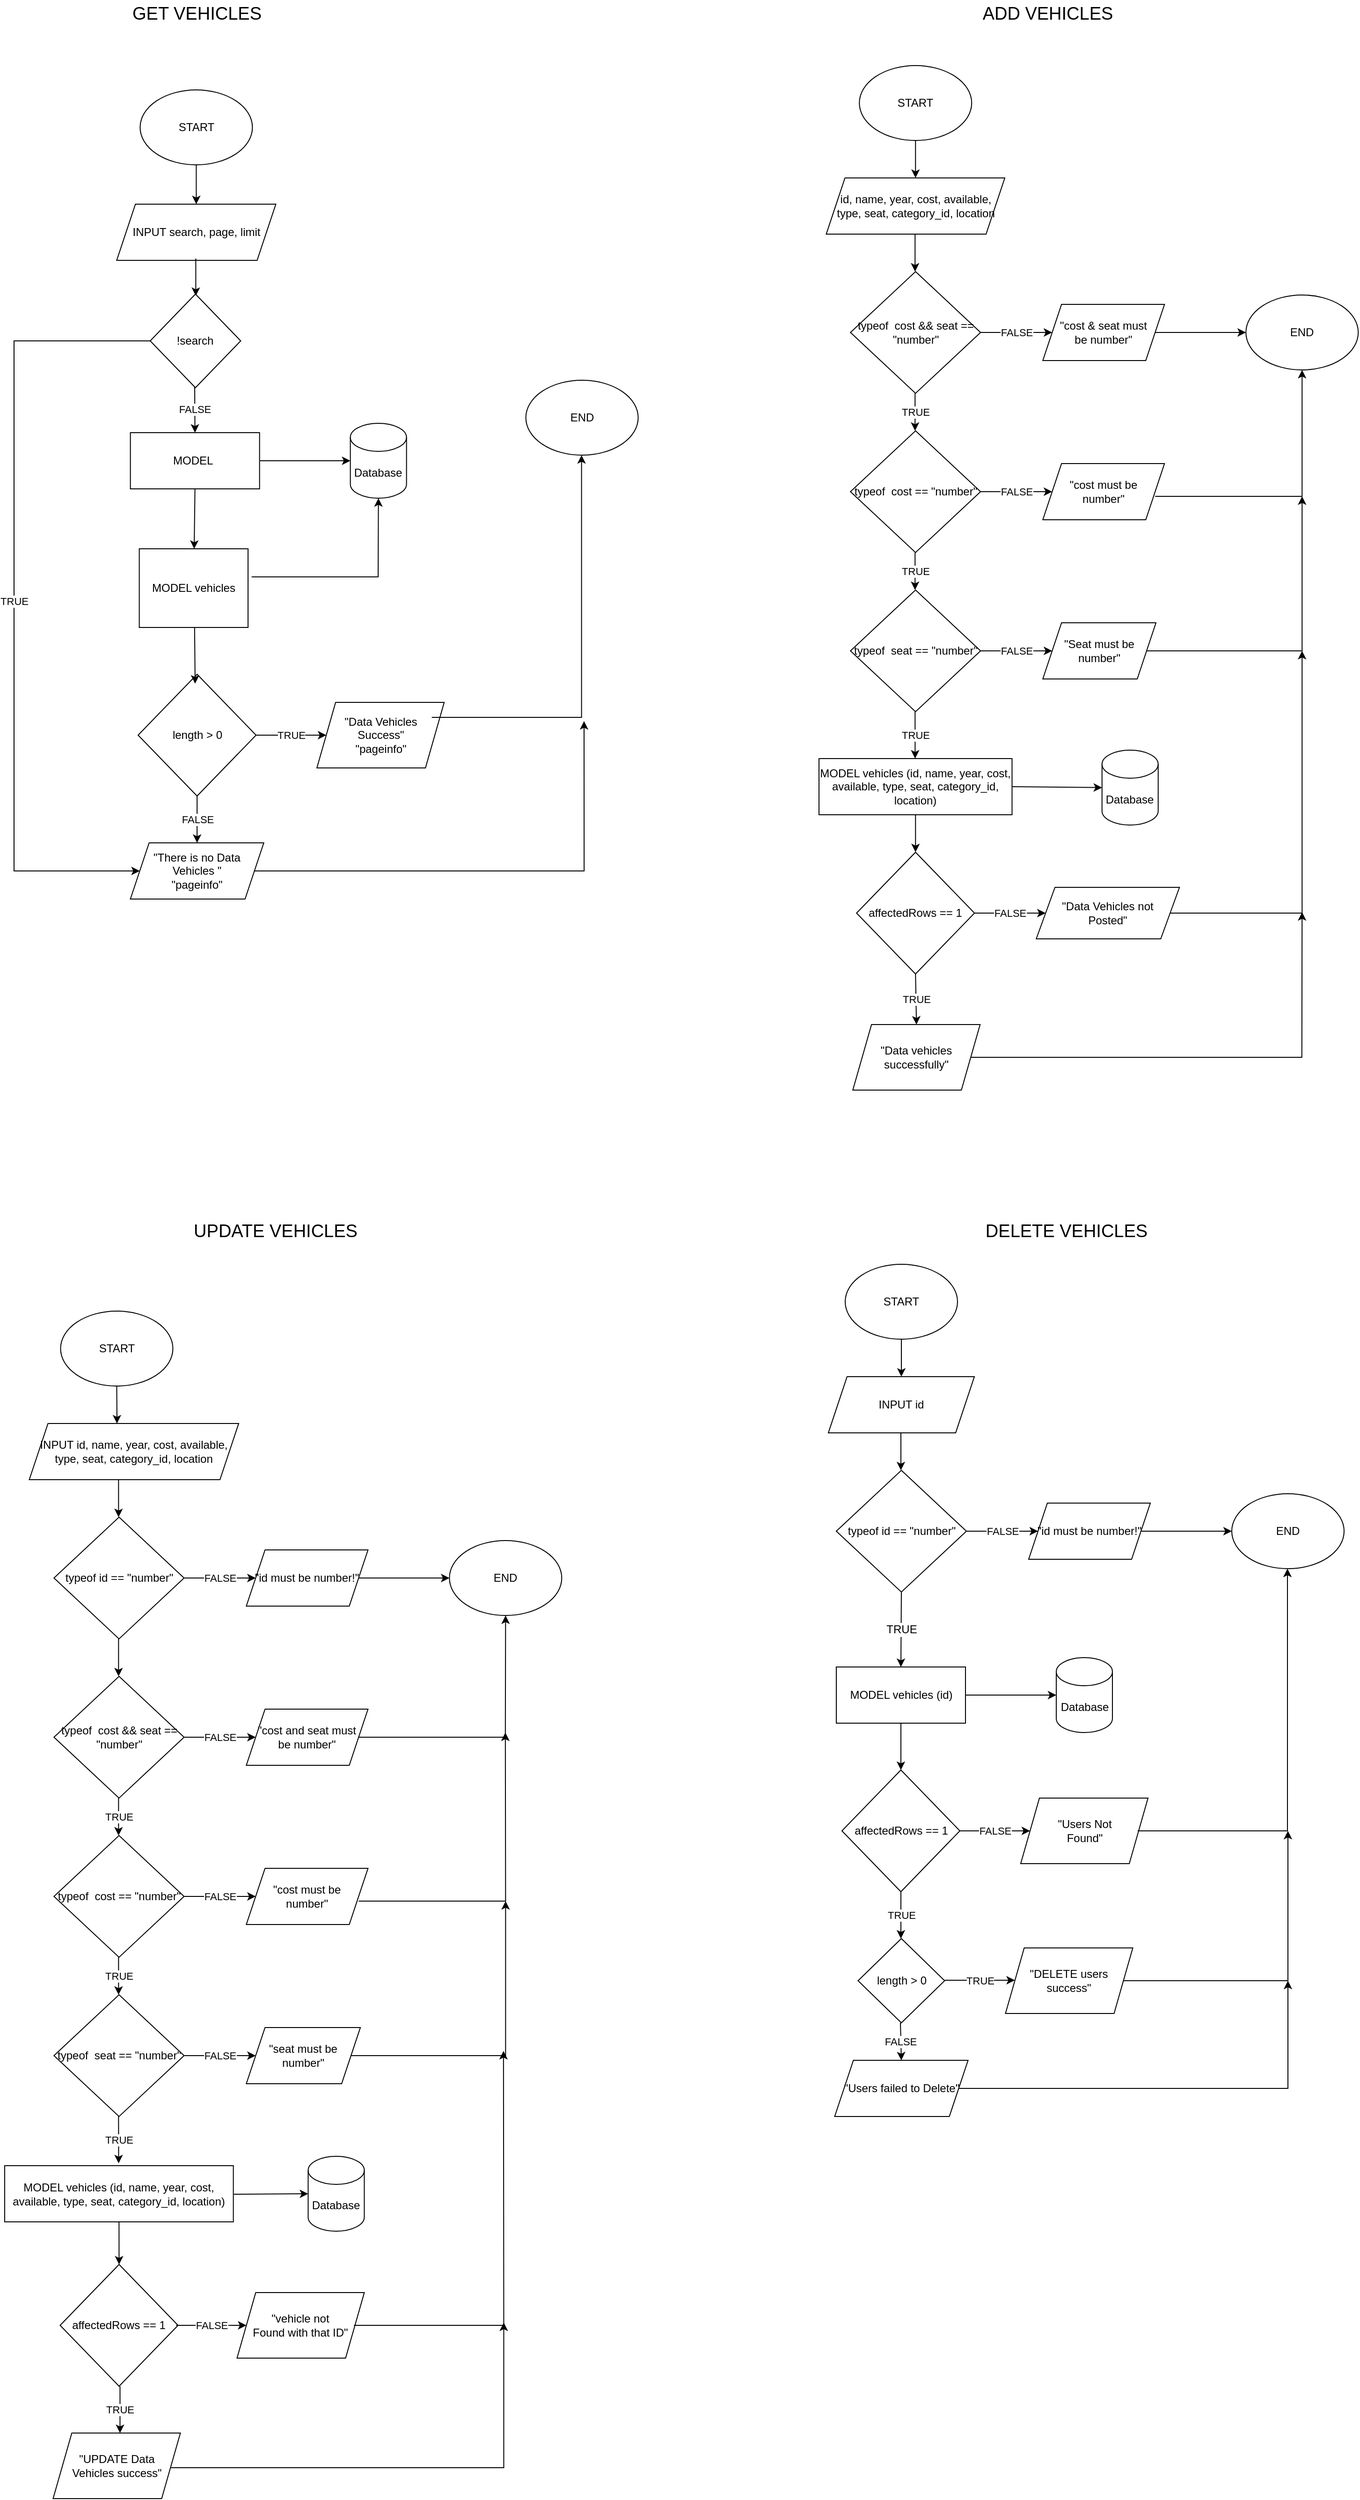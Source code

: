 <mxfile version="16.5.1" type="device" pages="5"><diagram id="GuVNSa78Lg2DhsCgHu4u" name="Table Vehicles"><mxGraphModel dx="1190" dy="1746" grid="1" gridSize="10" guides="1" tooltips="1" connect="1" arrows="1" fold="1" page="1" pageScale="1" pageWidth="1654" pageHeight="2336" math="0" shadow="0"><root><mxCell id="df_ewlm1Ylq28l9VSmqF-0"/><mxCell id="df_ewlm1Ylq28l9VSmqF-1" parent="df_ewlm1Ylq28l9VSmqF-0"/><mxCell id="PqxC5YuAuimhCgClpHbu-0" value="START" style="ellipse;whiteSpace=wrap;html=1;" parent="df_ewlm1Ylq28l9VSmqF-1" vertex="1"><mxGeometry x="2793.13" y="190" width="120" height="80" as="geometry"/></mxCell><mxCell id="PqxC5YuAuimhCgClpHbu-1" value="id, name, year, cost, available, type, seat, category_id, location" style="shape=parallelogram;perimeter=parallelogramPerimeter;whiteSpace=wrap;html=1;fixedSize=1;" parent="df_ewlm1Ylq28l9VSmqF-1" vertex="1"><mxGeometry x="2757.75" y="310" width="190.75" height="60" as="geometry"/></mxCell><mxCell id="PqxC5YuAuimhCgClpHbu-2" value="typeof&amp;nbsp; cost == &quot;number&quot;" style="rhombus;whiteSpace=wrap;html=1;" parent="df_ewlm1Ylq28l9VSmqF-1" vertex="1"><mxGeometry x="2783.63" y="580" width="139" height="130" as="geometry"/></mxCell><mxCell id="PqxC5YuAuimhCgClpHbu-3" value="MODEL vehicles (id, name, year, cost, available, type, seat, category_id, location)" style="rounded=0;whiteSpace=wrap;html=1;" parent="df_ewlm1Ylq28l9VSmqF-1" vertex="1"><mxGeometry x="2750" y="930" width="206.25" height="60" as="geometry"/></mxCell><mxCell id="PqxC5YuAuimhCgClpHbu-4" value="&quot;Data vehicles &lt;br&gt;successfully&quot;" style="shape=parallelogram;perimeter=parallelogramPerimeter;whiteSpace=wrap;html=1;fixedSize=1;" parent="df_ewlm1Ylq28l9VSmqF-1" vertex="1"><mxGeometry x="2786.13" y="1214" width="136" height="70" as="geometry"/></mxCell><mxCell id="PqxC5YuAuimhCgClpHbu-5" value="&quot;cost must be &lt;br&gt;number&quot;" style="shape=parallelogram;perimeter=parallelogramPerimeter;whiteSpace=wrap;html=1;fixedSize=1;" parent="df_ewlm1Ylq28l9VSmqF-1" vertex="1"><mxGeometry x="2989.13" y="615" width="130" height="60" as="geometry"/></mxCell><mxCell id="PqxC5YuAuimhCgClpHbu-6" value="END" style="ellipse;whiteSpace=wrap;html=1;" parent="df_ewlm1Ylq28l9VSmqF-1" vertex="1"><mxGeometry x="3206.13" y="435" width="120" height="80" as="geometry"/></mxCell><mxCell id="PqxC5YuAuimhCgClpHbu-7" value="" style="endArrow=classic;html=1;rounded=0;entryX=0.5;entryY=0;entryDx=0;entryDy=0;exitX=0.5;exitY=1;exitDx=0;exitDy=0;" parent="df_ewlm1Ylq28l9VSmqF-1" source="PqxC5YuAuimhCgClpHbu-0" target="PqxC5YuAuimhCgClpHbu-1" edge="1"><mxGeometry width="50" height="50" relative="1" as="geometry"><mxPoint x="2849.13" y="270" as="sourcePoint"/><mxPoint x="2899.13" y="220" as="targetPoint"/></mxGeometry></mxCell><mxCell id="PqxC5YuAuimhCgClpHbu-8" value="" style="endArrow=classic;html=1;rounded=0;entryX=0.5;entryY=0;entryDx=0;entryDy=0;exitX=0.5;exitY=1;exitDx=0;exitDy=0;" parent="df_ewlm1Ylq28l9VSmqF-1" edge="1"><mxGeometry width="50" height="50" relative="1" as="geometry"><mxPoint x="2852.63" y="370" as="sourcePoint"/><mxPoint x="2852.63" y="410" as="targetPoint"/></mxGeometry></mxCell><mxCell id="PqxC5YuAuimhCgClpHbu-9" value="TRUE" style="endArrow=classic;html=1;rounded=0;entryX=0.5;entryY=0;entryDx=0;entryDy=0;exitX=0.5;exitY=1;exitDx=0;exitDy=0;" parent="df_ewlm1Ylq28l9VSmqF-1" edge="1"><mxGeometry width="50" height="50" relative="1" as="geometry"><mxPoint x="2852.63" y="710" as="sourcePoint"/><mxPoint x="2852.63" y="750" as="targetPoint"/></mxGeometry></mxCell><mxCell id="PqxC5YuAuimhCgClpHbu-10" value="FALSE" style="endArrow=classic;html=1;rounded=0;entryX=0;entryY=0.5;entryDx=0;entryDy=0;exitX=1;exitY=0.5;exitDx=0;exitDy=0;" parent="df_ewlm1Ylq28l9VSmqF-1" source="PqxC5YuAuimhCgClpHbu-2" target="PqxC5YuAuimhCgClpHbu-5" edge="1"><mxGeometry width="50" height="50" relative="1" as="geometry"><mxPoint x="2922.63" y="640" as="sourcePoint"/><mxPoint x="2972.63" y="590" as="targetPoint"/></mxGeometry></mxCell><mxCell id="PqxC5YuAuimhCgClpHbu-11" value="typeof&amp;nbsp; seat == &quot;number&quot;" style="rhombus;whiteSpace=wrap;html=1;" parent="df_ewlm1Ylq28l9VSmqF-1" vertex="1"><mxGeometry x="2783.63" y="750" width="139" height="130" as="geometry"/></mxCell><mxCell id="PqxC5YuAuimhCgClpHbu-12" value="&quot;Seat must be number&quot;" style="shape=parallelogram;perimeter=parallelogramPerimeter;whiteSpace=wrap;html=1;fixedSize=1;" parent="df_ewlm1Ylq28l9VSmqF-1" vertex="1"><mxGeometry x="2989.13" y="785" width="120.87" height="60" as="geometry"/></mxCell><mxCell id="PqxC5YuAuimhCgClpHbu-13" value="FALSE" style="endArrow=classic;html=1;rounded=0;entryX=0;entryY=0.5;entryDx=0;entryDy=0;exitX=1;exitY=0.5;exitDx=0;exitDy=0;" parent="df_ewlm1Ylq28l9VSmqF-1" source="PqxC5YuAuimhCgClpHbu-11" target="PqxC5YuAuimhCgClpHbu-12" edge="1"><mxGeometry width="50" height="50" relative="1" as="geometry"><mxPoint x="2922.63" y="810" as="sourcePoint"/><mxPoint x="2972.63" y="760" as="targetPoint"/></mxGeometry></mxCell><mxCell id="PqxC5YuAuimhCgClpHbu-14" value="typeof&amp;nbsp; cost &amp;amp;&amp;amp; seat == &quot;number&quot;" style="rhombus;whiteSpace=wrap;html=1;" parent="df_ewlm1Ylq28l9VSmqF-1" vertex="1"><mxGeometry x="2783.63" y="410" width="139" height="130" as="geometry"/></mxCell><mxCell id="PqxC5YuAuimhCgClpHbu-15" value="&quot;cost &amp;amp; seat must &lt;br&gt;be number&quot;" style="shape=parallelogram;perimeter=parallelogramPerimeter;whiteSpace=wrap;html=1;fixedSize=1;" parent="df_ewlm1Ylq28l9VSmqF-1" vertex="1"><mxGeometry x="2989.13" y="445" width="130" height="60" as="geometry"/></mxCell><mxCell id="PqxC5YuAuimhCgClpHbu-16" value="TRUE" style="endArrow=classic;html=1;rounded=0;entryX=0.5;entryY=0;entryDx=0;entryDy=0;exitX=0.5;exitY=1;exitDx=0;exitDy=0;" parent="df_ewlm1Ylq28l9VSmqF-1" edge="1"><mxGeometry width="50" height="50" relative="1" as="geometry"><mxPoint x="2852.63" y="540" as="sourcePoint"/><mxPoint x="2852.63" y="580" as="targetPoint"/></mxGeometry></mxCell><mxCell id="PqxC5YuAuimhCgClpHbu-17" value="FALSE" style="endArrow=classic;html=1;rounded=0;entryX=0;entryY=0.5;entryDx=0;entryDy=0;exitX=1;exitY=0.5;exitDx=0;exitDy=0;" parent="df_ewlm1Ylq28l9VSmqF-1" source="PqxC5YuAuimhCgClpHbu-14" target="PqxC5YuAuimhCgClpHbu-15" edge="1"><mxGeometry width="50" height="50" relative="1" as="geometry"><mxPoint x="2922.63" y="470" as="sourcePoint"/><mxPoint x="2972.63" y="420" as="targetPoint"/></mxGeometry></mxCell><mxCell id="PqxC5YuAuimhCgClpHbu-18" value="TRUE" style="endArrow=classic;html=1;rounded=0;entryX=0.498;entryY=0;entryDx=0;entryDy=0;exitX=0.5;exitY=1;exitDx=0;exitDy=0;entryPerimeter=0;" parent="df_ewlm1Ylq28l9VSmqF-1" target="PqxC5YuAuimhCgClpHbu-3" edge="1"><mxGeometry width="50" height="50" relative="1" as="geometry"><mxPoint x="2852.63" y="880" as="sourcePoint"/><mxPoint x="2852.63" y="920" as="targetPoint"/></mxGeometry></mxCell><mxCell id="PqxC5YuAuimhCgClpHbu-19" value="" style="endArrow=classic;html=1;rounded=0;exitX=0.5;exitY=1;exitDx=0;exitDy=0;entryX=0.5;entryY=0;entryDx=0;entryDy=0;" parent="df_ewlm1Ylq28l9VSmqF-1" source="PqxC5YuAuimhCgClpHbu-3" target="PqxC5YuAuimhCgClpHbu-25" edge="1"><mxGeometry width="50" height="50" relative="1" as="geometry"><mxPoint x="2849.13" y="980" as="sourcePoint"/><mxPoint x="2853.13" y="1090" as="targetPoint"/></mxGeometry></mxCell><mxCell id="PqxC5YuAuimhCgClpHbu-20" value="Database" style="shape=cylinder3;whiteSpace=wrap;html=1;boundedLbl=1;backgroundOutline=1;size=15;" parent="df_ewlm1Ylq28l9VSmqF-1" vertex="1"><mxGeometry x="3052.38" y="921" width="60" height="80" as="geometry"/></mxCell><mxCell id="PqxC5YuAuimhCgClpHbu-21" value="" style="endArrow=classic;html=1;rounded=0;entryX=0;entryY=0.5;entryDx=0;entryDy=0;entryPerimeter=0;exitX=1;exitY=0.5;exitDx=0;exitDy=0;" parent="df_ewlm1Ylq28l9VSmqF-1" source="PqxC5YuAuimhCgClpHbu-3" target="PqxC5YuAuimhCgClpHbu-20" edge="1"><mxGeometry width="50" height="50" relative="1" as="geometry"><mxPoint x="2955.88" y="956" as="sourcePoint"/><mxPoint x="3005.88" y="906" as="targetPoint"/></mxGeometry></mxCell><mxCell id="PqxC5YuAuimhCgClpHbu-22" value="" style="endArrow=classic;html=1;rounded=0;exitX=1;exitY=0.5;exitDx=0;exitDy=0;entryX=0;entryY=0.5;entryDx=0;entryDy=0;" parent="df_ewlm1Ylq28l9VSmqF-1" source="PqxC5YuAuimhCgClpHbu-15" target="PqxC5YuAuimhCgClpHbu-6" edge="1"><mxGeometry width="50" height="50" relative="1" as="geometry"><mxPoint x="3156.13" y="520" as="sourcePoint"/><mxPoint x="3206.13" y="470" as="targetPoint"/></mxGeometry></mxCell><mxCell id="PqxC5YuAuimhCgClpHbu-23" value="" style="endArrow=classic;html=1;rounded=0;entryX=0.5;entryY=1;entryDx=0;entryDy=0;" parent="df_ewlm1Ylq28l9VSmqF-1" target="PqxC5YuAuimhCgClpHbu-6" edge="1"><mxGeometry width="50" height="50" relative="1" as="geometry"><mxPoint x="3109.13" y="650" as="sourcePoint"/><mxPoint x="3159.13" y="600" as="targetPoint"/><Array as="points"><mxPoint x="3266.13" y="650"/></Array></mxGeometry></mxCell><mxCell id="PqxC5YuAuimhCgClpHbu-24" value="" style="endArrow=classic;html=1;rounded=0;exitX=1;exitY=0.5;exitDx=0;exitDy=0;" parent="df_ewlm1Ylq28l9VSmqF-1" source="PqxC5YuAuimhCgClpHbu-12" edge="1"><mxGeometry width="50" height="50" relative="1" as="geometry"><mxPoint x="3216.13" y="700" as="sourcePoint"/><mxPoint x="3266.13" y="650" as="targetPoint"/><Array as="points"><mxPoint x="3266.13" y="815"/></Array></mxGeometry></mxCell><mxCell id="PqxC5YuAuimhCgClpHbu-25" value="affectedRows == 1" style="rhombus;whiteSpace=wrap;html=1;" parent="df_ewlm1Ylq28l9VSmqF-1" vertex="1"><mxGeometry x="2790.13" y="1030" width="126" height="130" as="geometry"/></mxCell><mxCell id="PqxC5YuAuimhCgClpHbu-26" value="TRUE" style="endArrow=classic;html=1;rounded=0;entryX=0.5;entryY=0;entryDx=0;entryDy=0;" parent="df_ewlm1Ylq28l9VSmqF-1" target="PqxC5YuAuimhCgClpHbu-4" edge="1"><mxGeometry width="50" height="50" relative="1" as="geometry"><mxPoint x="2853.13" y="1160" as="sourcePoint"/><mxPoint x="2853.13" y="1210" as="targetPoint"/></mxGeometry></mxCell><mxCell id="PqxC5YuAuimhCgClpHbu-27" value="&quot;Data Vehicles not &lt;br&gt;Posted&quot;" style="shape=parallelogram;perimeter=parallelogramPerimeter;whiteSpace=wrap;html=1;fixedSize=1;" parent="df_ewlm1Ylq28l9VSmqF-1" vertex="1"><mxGeometry x="2982.13" y="1067.5" width="153" height="55" as="geometry"/></mxCell><mxCell id="PqxC5YuAuimhCgClpHbu-28" value="FALSE" style="endArrow=classic;html=1;rounded=0;entryX=0;entryY=0.5;entryDx=0;entryDy=0;" parent="df_ewlm1Ylq28l9VSmqF-1" target="PqxC5YuAuimhCgClpHbu-27" edge="1"><mxGeometry width="50" height="50" relative="1" as="geometry"><mxPoint x="2916.13" y="1095" as="sourcePoint"/><mxPoint x="2966.13" y="1045" as="targetPoint"/></mxGeometry></mxCell><mxCell id="PqxC5YuAuimhCgClpHbu-29" value="" style="endArrow=classic;html=1;rounded=0;exitX=1;exitY=0.5;exitDx=0;exitDy=0;" parent="df_ewlm1Ylq28l9VSmqF-1" source="PqxC5YuAuimhCgClpHbu-27" edge="1"><mxGeometry width="50" height="50" relative="1" as="geometry"><mxPoint x="3145.13" y="1095" as="sourcePoint"/><mxPoint x="3266.13" y="815" as="targetPoint"/><Array as="points"><mxPoint x="3266.13" y="1095"/></Array></mxGeometry></mxCell><mxCell id="PqxC5YuAuimhCgClpHbu-30" value="ADD VEHICLES" style="text;html=1;align=center;verticalAlign=middle;resizable=0;points=[];autosize=1;strokeColor=none;fillColor=none;fontSize=19;" parent="df_ewlm1Ylq28l9VSmqF-1" vertex="1"><mxGeometry x="2919.13" y="120" width="150" height="30" as="geometry"/></mxCell><mxCell id="PqxC5YuAuimhCgClpHbu-31" value="START" style="ellipse;whiteSpace=wrap;html=1;" parent="df_ewlm1Ylq28l9VSmqF-1" vertex="1"><mxGeometry x="1939.72" y="1520" width="120" height="80" as="geometry"/></mxCell><mxCell id="PqxC5YuAuimhCgClpHbu-32" value="INPUT id, name, year, cost, available, type, seat, category_id, location" style="shape=parallelogram;perimeter=parallelogramPerimeter;whiteSpace=wrap;html=1;fixedSize=1;" parent="df_ewlm1Ylq28l9VSmqF-1" vertex="1"><mxGeometry x="1906.28" y="1640" width="223.72" height="60" as="geometry"/></mxCell><mxCell id="PqxC5YuAuimhCgClpHbu-33" value="MODEL vehicles (id, name, year, cost, available, type, seat, category_id, location)" style="rounded=0;whiteSpace=wrap;html=1;" parent="df_ewlm1Ylq28l9VSmqF-1" vertex="1"><mxGeometry x="1880" y="2432.5" width="244.31" height="60" as="geometry"/></mxCell><mxCell id="PqxC5YuAuimhCgClpHbu-34" value="&quot;UPDATE Data &lt;br&gt;Vehicles success&quot;" style="shape=parallelogram;perimeter=parallelogramPerimeter;whiteSpace=wrap;html=1;fixedSize=1;" parent="df_ewlm1Ylq28l9VSmqF-1" vertex="1"><mxGeometry x="1931.72" y="2718" width="136" height="70" as="geometry"/></mxCell><mxCell id="PqxC5YuAuimhCgClpHbu-35" value="END" style="ellipse;whiteSpace=wrap;html=1;" parent="df_ewlm1Ylq28l9VSmqF-1" vertex="1"><mxGeometry x="2355.16" y="1765" width="120" height="80" as="geometry"/></mxCell><mxCell id="PqxC5YuAuimhCgClpHbu-36" value="" style="endArrow=classic;html=1;rounded=0;exitX=0.5;exitY=1;exitDx=0;exitDy=0;" parent="df_ewlm1Ylq28l9VSmqF-1" source="PqxC5YuAuimhCgClpHbu-31" edge="1"><mxGeometry width="50" height="50" relative="1" as="geometry"><mxPoint x="1998.16" y="1600" as="sourcePoint"/><mxPoint x="2000" y="1640" as="targetPoint"/></mxGeometry></mxCell><mxCell id="PqxC5YuAuimhCgClpHbu-37" value="" style="endArrow=classic;html=1;rounded=0;entryX=0.5;entryY=0;entryDx=0;entryDy=0;exitX=0.5;exitY=1;exitDx=0;exitDy=0;" parent="df_ewlm1Ylq28l9VSmqF-1" edge="1"><mxGeometry width="50" height="50" relative="1" as="geometry"><mxPoint x="2001.66" y="1700" as="sourcePoint"/><mxPoint x="2001.66" y="1740" as="targetPoint"/></mxGeometry></mxCell><mxCell id="PqxC5YuAuimhCgClpHbu-38" value="typeof id == &quot;number&quot;" style="rhombus;whiteSpace=wrap;html=1;" parent="df_ewlm1Ylq28l9VSmqF-1" vertex="1"><mxGeometry x="1932.66" y="1740" width="139" height="130" as="geometry"/></mxCell><mxCell id="PqxC5YuAuimhCgClpHbu-39" value="&quot;id must be number!&quot;" style="shape=parallelogram;perimeter=parallelogramPerimeter;whiteSpace=wrap;html=1;fixedSize=1;" parent="df_ewlm1Ylq28l9VSmqF-1" vertex="1"><mxGeometry x="2138.16" y="1775" width="130" height="60" as="geometry"/></mxCell><mxCell id="PqxC5YuAuimhCgClpHbu-40" value="FALSE" style="endArrow=classic;html=1;rounded=0;entryX=0;entryY=0.5;entryDx=0;entryDy=0;exitX=1;exitY=0.5;exitDx=0;exitDy=0;" parent="df_ewlm1Ylq28l9VSmqF-1" source="PqxC5YuAuimhCgClpHbu-38" target="PqxC5YuAuimhCgClpHbu-39" edge="1"><mxGeometry width="50" height="50" relative="1" as="geometry"><mxPoint x="2071.66" y="1800" as="sourcePoint"/><mxPoint x="2121.66" y="1750" as="targetPoint"/></mxGeometry></mxCell><mxCell id="PqxC5YuAuimhCgClpHbu-41" value="" style="endArrow=classic;html=1;rounded=0;exitX=0.5;exitY=1;exitDx=0;exitDy=0;entryX=0.5;entryY=0;entryDx=0;entryDy=0;" parent="df_ewlm1Ylq28l9VSmqF-1" source="PqxC5YuAuimhCgClpHbu-33" target="PqxC5YuAuimhCgClpHbu-46" edge="1"><mxGeometry width="50" height="50" relative="1" as="geometry"><mxPoint x="1996.22" y="2488" as="sourcePoint"/><mxPoint x="2000.22" y="2598" as="targetPoint"/></mxGeometry></mxCell><mxCell id="PqxC5YuAuimhCgClpHbu-42" value="Database" style="shape=cylinder3;whiteSpace=wrap;html=1;boundedLbl=1;backgroundOutline=1;size=15;" parent="df_ewlm1Ylq28l9VSmqF-1" vertex="1"><mxGeometry x="2204.22" y="2422.5" width="60" height="80" as="geometry"/></mxCell><mxCell id="PqxC5YuAuimhCgClpHbu-43" value="" style="endArrow=classic;html=1;rounded=0;entryX=0;entryY=0.5;entryDx=0;entryDy=0;entryPerimeter=0;" parent="df_ewlm1Ylq28l9VSmqF-1" target="PqxC5YuAuimhCgClpHbu-42" edge="1"><mxGeometry width="50" height="50" relative="1" as="geometry"><mxPoint x="2124.91" y="2463" as="sourcePoint"/><mxPoint x="2161.66" y="2402.5" as="targetPoint"/></mxGeometry></mxCell><mxCell id="PqxC5YuAuimhCgClpHbu-44" value="" style="endArrow=classic;html=1;rounded=0;exitX=1;exitY=0.5;exitDx=0;exitDy=0;entryX=0;entryY=0.5;entryDx=0;entryDy=0;" parent="df_ewlm1Ylq28l9VSmqF-1" source="PqxC5YuAuimhCgClpHbu-39" target="PqxC5YuAuimhCgClpHbu-35" edge="1"><mxGeometry width="50" height="50" relative="1" as="geometry"><mxPoint x="2305.16" y="1850" as="sourcePoint"/><mxPoint x="2355.16" y="1800" as="targetPoint"/></mxGeometry></mxCell><mxCell id="PqxC5YuAuimhCgClpHbu-45" value="" style="endArrow=classic;html=1;rounded=0;exitX=1;exitY=0.5;exitDx=0;exitDy=0;" parent="df_ewlm1Ylq28l9VSmqF-1" edge="1"><mxGeometry width="50" height="50" relative="1" as="geometry"><mxPoint x="2057.72" y="2755.0" as="sourcePoint"/><mxPoint x="2413.22" y="2600.0" as="targetPoint"/><Array as="points"><mxPoint x="2413.22" y="2755"/></Array></mxGeometry></mxCell><mxCell id="PqxC5YuAuimhCgClpHbu-46" value="affectedRows == 1" style="rhombus;whiteSpace=wrap;html=1;" parent="df_ewlm1Ylq28l9VSmqF-1" vertex="1"><mxGeometry x="1939.22" y="2538" width="126" height="130" as="geometry"/></mxCell><mxCell id="PqxC5YuAuimhCgClpHbu-47" value="TRUE" style="endArrow=classic;html=1;rounded=0;" parent="df_ewlm1Ylq28l9VSmqF-1" edge="1"><mxGeometry width="50" height="50" relative="1" as="geometry"><mxPoint x="2003.22" y="2668" as="sourcePoint"/><mxPoint x="2003.22" y="2718" as="targetPoint"/></mxGeometry></mxCell><mxCell id="PqxC5YuAuimhCgClpHbu-48" value="&quot;vehicle not &lt;br&gt;Found with that ID&quot;" style="shape=parallelogram;perimeter=parallelogramPerimeter;whiteSpace=wrap;html=1;fixedSize=1;" parent="df_ewlm1Ylq28l9VSmqF-1" vertex="1"><mxGeometry x="2128.22" y="2568" width="136" height="70" as="geometry"/></mxCell><mxCell id="PqxC5YuAuimhCgClpHbu-49" value="FALSE" style="endArrow=classic;html=1;rounded=0;entryX=0;entryY=0.5;entryDx=0;entryDy=0;" parent="df_ewlm1Ylq28l9VSmqF-1" target="PqxC5YuAuimhCgClpHbu-48" edge="1"><mxGeometry width="50" height="50" relative="1" as="geometry"><mxPoint x="2063.22" y="2603" as="sourcePoint"/><mxPoint x="2113.22" y="2553" as="targetPoint"/></mxGeometry></mxCell><mxCell id="PqxC5YuAuimhCgClpHbu-50" value="" style="endArrow=classic;html=1;rounded=0;" parent="df_ewlm1Ylq28l9VSmqF-1" edge="1"><mxGeometry width="50" height="50" relative="1" as="geometry"><mxPoint x="2253.22" y="2603" as="sourcePoint"/><mxPoint x="2412.91" y="2310" as="targetPoint"/><Array as="points"><mxPoint x="2413.22" y="2603"/></Array></mxGeometry></mxCell><mxCell id="PqxC5YuAuimhCgClpHbu-51" value="UPDATE VEHICLES" style="text;html=1;align=center;verticalAlign=middle;resizable=0;points=[];autosize=1;strokeColor=none;fillColor=none;fontSize=19;" parent="df_ewlm1Ylq28l9VSmqF-1" vertex="1"><mxGeometry x="2074.31" y="1420" width="190" height="30" as="geometry"/></mxCell><mxCell id="PqxC5YuAuimhCgClpHbu-53" value="START" style="ellipse;whiteSpace=wrap;html=1;" parent="df_ewlm1Ylq28l9VSmqF-1" vertex="1"><mxGeometry x="2778" y="1470" width="120" height="80" as="geometry"/></mxCell><mxCell id="PqxC5YuAuimhCgClpHbu-54" value="INPUT id" style="shape=parallelogram;perimeter=parallelogramPerimeter;whiteSpace=wrap;html=1;fixedSize=1;" parent="df_ewlm1Ylq28l9VSmqF-1" vertex="1"><mxGeometry x="2760" y="1590" width="156" height="60" as="geometry"/></mxCell><mxCell id="PqxC5YuAuimhCgClpHbu-55" value="MODEL vehicles (id)" style="rounded=0;whiteSpace=wrap;html=1;" parent="df_ewlm1Ylq28l9VSmqF-1" vertex="1"><mxGeometry x="2768.5" y="1900" width="138" height="60" as="geometry"/></mxCell><mxCell id="PqxC5YuAuimhCgClpHbu-56" value="&quot;DELETE users success&quot;" style="shape=parallelogram;perimeter=parallelogramPerimeter;whiteSpace=wrap;html=1;fixedSize=1;" parent="df_ewlm1Ylq28l9VSmqF-1" vertex="1"><mxGeometry x="2949.25" y="2200" width="136" height="70" as="geometry"/></mxCell><mxCell id="PqxC5YuAuimhCgClpHbu-57" value="END" style="ellipse;whiteSpace=wrap;html=1;" parent="df_ewlm1Ylq28l9VSmqF-1" vertex="1"><mxGeometry x="3191" y="1715" width="120" height="80" as="geometry"/></mxCell><mxCell id="PqxC5YuAuimhCgClpHbu-58" value="" style="endArrow=classic;html=1;rounded=0;entryX=0.5;entryY=0;entryDx=0;entryDy=0;exitX=0.5;exitY=1;exitDx=0;exitDy=0;" parent="df_ewlm1Ylq28l9VSmqF-1" source="PqxC5YuAuimhCgClpHbu-53" target="PqxC5YuAuimhCgClpHbu-54" edge="1"><mxGeometry width="50" height="50" relative="1" as="geometry"><mxPoint x="2834" y="1550" as="sourcePoint"/><mxPoint x="2884" y="1500" as="targetPoint"/></mxGeometry></mxCell><mxCell id="PqxC5YuAuimhCgClpHbu-59" value="" style="endArrow=classic;html=1;rounded=0;entryX=0.5;entryY=0;entryDx=0;entryDy=0;exitX=0.5;exitY=1;exitDx=0;exitDy=0;" parent="df_ewlm1Ylq28l9VSmqF-1" edge="1"><mxGeometry width="50" height="50" relative="1" as="geometry"><mxPoint x="2837.5" y="1650" as="sourcePoint"/><mxPoint x="2837.5" y="1690" as="targetPoint"/></mxGeometry></mxCell><mxCell id="PqxC5YuAuimhCgClpHbu-60" value="typeof id == &quot;number&quot;" style="rhombus;whiteSpace=wrap;html=1;" parent="df_ewlm1Ylq28l9VSmqF-1" vertex="1"><mxGeometry x="2768.5" y="1690" width="139" height="130" as="geometry"/></mxCell><mxCell id="PqxC5YuAuimhCgClpHbu-61" value="&quot;id must be number!&quot;" style="shape=parallelogram;perimeter=parallelogramPerimeter;whiteSpace=wrap;html=1;fixedSize=1;" parent="df_ewlm1Ylq28l9VSmqF-1" vertex="1"><mxGeometry x="2974" y="1725" width="130" height="60" as="geometry"/></mxCell><mxCell id="PqxC5YuAuimhCgClpHbu-62" value="FALSE" style="endArrow=classic;html=1;rounded=0;entryX=0;entryY=0.5;entryDx=0;entryDy=0;exitX=1;exitY=0.5;exitDx=0;exitDy=0;" parent="df_ewlm1Ylq28l9VSmqF-1" source="PqxC5YuAuimhCgClpHbu-60" target="PqxC5YuAuimhCgClpHbu-61" edge="1"><mxGeometry width="50" height="50" relative="1" as="geometry"><mxPoint x="2907.5" y="1750" as="sourcePoint"/><mxPoint x="2957.5" y="1700" as="targetPoint"/></mxGeometry></mxCell><mxCell id="PqxC5YuAuimhCgClpHbu-63" value="" style="endArrow=classic;html=1;rounded=0;exitX=0.5;exitY=1;exitDx=0;exitDy=0;entryX=0.5;entryY=0;entryDx=0;entryDy=0;" parent="df_ewlm1Ylq28l9VSmqF-1" source="PqxC5YuAuimhCgClpHbu-55" target="PqxC5YuAuimhCgClpHbu-68" edge="1"><mxGeometry width="50" height="50" relative="1" as="geometry"><mxPoint x="2833.5" y="1960" as="sourcePoint"/><mxPoint x="2837.5" y="2070" as="targetPoint"/></mxGeometry></mxCell><mxCell id="PqxC5YuAuimhCgClpHbu-64" value="Database" style="shape=cylinder3;whiteSpace=wrap;html=1;boundedLbl=1;backgroundOutline=1;size=15;" parent="df_ewlm1Ylq28l9VSmqF-1" vertex="1"><mxGeometry x="3003.5" y="1890" width="60" height="80" as="geometry"/></mxCell><mxCell id="PqxC5YuAuimhCgClpHbu-65" value="" style="endArrow=classic;html=1;rounded=0;entryX=0;entryY=0.5;entryDx=0;entryDy=0;entryPerimeter=0;" parent="df_ewlm1Ylq28l9VSmqF-1" target="PqxC5YuAuimhCgClpHbu-64" edge="1"><mxGeometry width="50" height="50" relative="1" as="geometry"><mxPoint x="2907" y="1930" as="sourcePoint"/><mxPoint x="2957" y="1880" as="targetPoint"/></mxGeometry></mxCell><mxCell id="PqxC5YuAuimhCgClpHbu-66" value="" style="endArrow=classic;html=1;rounded=0;exitX=1;exitY=0.5;exitDx=0;exitDy=0;entryX=0;entryY=0.5;entryDx=0;entryDy=0;" parent="df_ewlm1Ylq28l9VSmqF-1" source="PqxC5YuAuimhCgClpHbu-61" target="PqxC5YuAuimhCgClpHbu-57" edge="1"><mxGeometry width="50" height="50" relative="1" as="geometry"><mxPoint x="3141" y="1800" as="sourcePoint"/><mxPoint x="3191" y="1750" as="targetPoint"/></mxGeometry></mxCell><mxCell id="PqxC5YuAuimhCgClpHbu-67" value="" style="endArrow=classic;html=1;rounded=0;exitX=1;exitY=0.5;exitDx=0;exitDy=0;" parent="df_ewlm1Ylq28l9VSmqF-1" source="PqxC5YuAuimhCgClpHbu-56" edge="1"><mxGeometry width="50" height="50" relative="1" as="geometry"><mxPoint x="3079.25" y="2230" as="sourcePoint"/><mxPoint x="3251" y="2075" as="targetPoint"/><Array as="points"><mxPoint x="3251" y="2235"/></Array></mxGeometry></mxCell><mxCell id="PqxC5YuAuimhCgClpHbu-68" value="affectedRows == 1" style="rhombus;whiteSpace=wrap;html=1;" parent="df_ewlm1Ylq28l9VSmqF-1" vertex="1"><mxGeometry x="2774.5" y="2010" width="126" height="130" as="geometry"/></mxCell><mxCell id="PqxC5YuAuimhCgClpHbu-69" value="TRUE" style="endArrow=classic;html=1;rounded=0;" parent="df_ewlm1Ylq28l9VSmqF-1" edge="1"><mxGeometry width="50" height="50" relative="1" as="geometry"><mxPoint x="2837.5" y="2140" as="sourcePoint"/><mxPoint x="2837.5" y="2190" as="targetPoint"/></mxGeometry></mxCell><mxCell id="PqxC5YuAuimhCgClpHbu-70" value="&quot;Users Not &lt;br&gt;Found&quot;" style="shape=parallelogram;perimeter=parallelogramPerimeter;whiteSpace=wrap;html=1;fixedSize=1;" parent="df_ewlm1Ylq28l9VSmqF-1" vertex="1"><mxGeometry x="2965.5" y="2040" width="136" height="70" as="geometry"/></mxCell><mxCell id="PqxC5YuAuimhCgClpHbu-71" value="FALSE" style="endArrow=classic;html=1;rounded=0;entryX=0;entryY=0.5;entryDx=0;entryDy=0;" parent="df_ewlm1Ylq28l9VSmqF-1" target="PqxC5YuAuimhCgClpHbu-70" edge="1"><mxGeometry width="50" height="50" relative="1" as="geometry"><mxPoint x="2900.5" y="2075" as="sourcePoint"/><mxPoint x="2950.5" y="2025" as="targetPoint"/></mxGeometry></mxCell><mxCell id="PqxC5YuAuimhCgClpHbu-72" value="" style="endArrow=classic;html=1;rounded=0;" parent="df_ewlm1Ylq28l9VSmqF-1" edge="1"><mxGeometry width="50" height="50" relative="1" as="geometry"><mxPoint x="3090.5" y="2075" as="sourcePoint"/><mxPoint x="3250.5" y="1795" as="targetPoint"/><Array as="points"><mxPoint x="3250.5" y="2075"/></Array></mxGeometry></mxCell><mxCell id="PqxC5YuAuimhCgClpHbu-73" value="TRUE" style="endArrow=classic;html=1;rounded=0;fontSize=12;entryX=0.5;entryY=0;entryDx=0;entryDy=0;exitX=0.5;exitY=1;exitDx=0;exitDy=0;" parent="df_ewlm1Ylq28l9VSmqF-1" source="PqxC5YuAuimhCgClpHbu-60" target="PqxC5YuAuimhCgClpHbu-55" edge="1"><mxGeometry width="50" height="50" relative="1" as="geometry"><mxPoint x="2840" y="1820" as="sourcePoint"/><mxPoint x="2890" y="1770" as="targetPoint"/></mxGeometry></mxCell><mxCell id="PqxC5YuAuimhCgClpHbu-74" value="length &amp;gt; 0" style="rhombus;whiteSpace=wrap;html=1;" parent="df_ewlm1Ylq28l9VSmqF-1" vertex="1"><mxGeometry x="2791.75" y="2190" width="92.5" height="90" as="geometry"/></mxCell><mxCell id="PqxC5YuAuimhCgClpHbu-75" value="" style="endArrow=classic;html=1;rounded=0;exitX=1;exitY=0.5;exitDx=0;exitDy=0;" parent="df_ewlm1Ylq28l9VSmqF-1" source="PqxC5YuAuimhCgClpHbu-4" edge="1"><mxGeometry width="50" height="50" relative="1" as="geometry"><mxPoint x="2915.88" y="1250" as="sourcePoint"/><mxPoint x="3266.13" y="1094" as="targetPoint"/><Array as="points"><mxPoint x="3265.88" y="1249"/></Array></mxGeometry></mxCell><mxCell id="PqxC5YuAuimhCgClpHbu-76" value="TRUE" style="endArrow=classic;html=1;rounded=0;entryX=0;entryY=0.5;entryDx=0;entryDy=0;" parent="df_ewlm1Ylq28l9VSmqF-1" edge="1"><mxGeometry width="50" height="50" relative="1" as="geometry"><mxPoint x="2884.25" y="2234.52" as="sourcePoint"/><mxPoint x="2959.25" y="2234.52" as="targetPoint"/></mxGeometry></mxCell><mxCell id="PqxC5YuAuimhCgClpHbu-77" value="FALSE" style="endArrow=classic;html=1;rounded=0;entryX=0.5;entryY=0;entryDx=0;entryDy=0;" parent="df_ewlm1Ylq28l9VSmqF-1" edge="1" target="PqxC5YuAuimhCgClpHbu-78"><mxGeometry width="50" height="50" relative="1" as="geometry"><mxPoint x="2837" y="2280" as="sourcePoint"/><mxPoint x="2837.199" y="2306.301" as="targetPoint"/></mxGeometry></mxCell><mxCell id="PqxC5YuAuimhCgClpHbu-78" value="&quot;Users failed to Delete&quot;" style="shape=parallelogram;perimeter=parallelogramPerimeter;whiteSpace=wrap;html=1;fixedSize=1;" parent="df_ewlm1Ylq28l9VSmqF-1" vertex="1"><mxGeometry x="2766.75" y="2320" width="142.5" height="60" as="geometry"/></mxCell><mxCell id="PqxC5YuAuimhCgClpHbu-79" value="" style="endArrow=classic;html=1;rounded=0;exitX=1;exitY=0.5;exitDx=0;exitDy=0;" parent="df_ewlm1Ylq28l9VSmqF-1" source="PqxC5YuAuimhCgClpHbu-78" edge="1"><mxGeometry width="50" height="50" relative="1" as="geometry"><mxPoint x="2892.75" y="2331" as="sourcePoint"/><mxPoint x="3251" y="2235" as="targetPoint"/><Array as="points"><mxPoint x="3251" y="2350"/></Array></mxGeometry></mxCell><mxCell id="PqxC5YuAuimhCgClpHbu-80" value="DELETE VEHICLES" style="text;html=1;align=center;verticalAlign=middle;resizable=0;points=[];autosize=1;strokeColor=none;fillColor=none;fontSize=19;" parent="df_ewlm1Ylq28l9VSmqF-1" vertex="1"><mxGeometry x="2919.25" y="1420" width="190" height="30" as="geometry"/></mxCell><mxCell id="PqxC5YuAuimhCgClpHbu-81" value="START" style="ellipse;whiteSpace=wrap;html=1;" parent="df_ewlm1Ylq28l9VSmqF-1" vertex="1"><mxGeometry x="2024.69" y="216" width="120" height="80" as="geometry"/></mxCell><mxCell id="PqxC5YuAuimhCgClpHbu-82" value="INPUT search, page, limit" style="shape=parallelogram;perimeter=parallelogramPerimeter;whiteSpace=wrap;html=1;fixedSize=1;" parent="df_ewlm1Ylq28l9VSmqF-1" vertex="1"><mxGeometry x="1999.69" y="338" width="170" height="60" as="geometry"/></mxCell><mxCell id="PqxC5YuAuimhCgClpHbu-83" value="MODEL&amp;nbsp;" style="rounded=0;whiteSpace=wrap;html=1;" parent="df_ewlm1Ylq28l9VSmqF-1" vertex="1"><mxGeometry x="2014.31" y="582" width="138" height="60" as="geometry"/></mxCell><mxCell id="PqxC5YuAuimhCgClpHbu-84" value="END" style="ellipse;whiteSpace=wrap;html=1;" parent="df_ewlm1Ylq28l9VSmqF-1" vertex="1"><mxGeometry x="2436.81" y="526" width="120" height="80" as="geometry"/></mxCell><mxCell id="PqxC5YuAuimhCgClpHbu-85" value="" style="endArrow=classic;html=1;rounded=0;entryX=0.5;entryY=0;entryDx=0;entryDy=0;exitX=0.5;exitY=1;exitDx=0;exitDy=0;" parent="df_ewlm1Ylq28l9VSmqF-1" source="PqxC5YuAuimhCgClpHbu-81" target="PqxC5YuAuimhCgClpHbu-82" edge="1"><mxGeometry width="50" height="50" relative="1" as="geometry"><mxPoint x="2080.69" y="296" as="sourcePoint"/><mxPoint x="2130.69" y="246" as="targetPoint"/></mxGeometry></mxCell><mxCell id="PqxC5YuAuimhCgClpHbu-86" value="" style="endArrow=classic;html=1;rounded=0;entryX=0.5;entryY=0;entryDx=0;entryDy=0;exitX=0.5;exitY=1;exitDx=0;exitDy=0;" parent="df_ewlm1Ylq28l9VSmqF-1" edge="1"><mxGeometry width="50" height="50" relative="1" as="geometry"><mxPoint x="2084.19" y="396" as="sourcePoint"/><mxPoint x="2084.19" y="436" as="targetPoint"/></mxGeometry></mxCell><mxCell id="PqxC5YuAuimhCgClpHbu-87" value="" style="endArrow=classic;html=1;rounded=0;exitX=0.5;exitY=1;exitDx=0;exitDy=0;" parent="df_ewlm1Ylq28l9VSmqF-1" source="PqxC5YuAuimhCgClpHbu-83" target="PqxC5YuAuimhCgClpHbu-98" edge="1"><mxGeometry width="50" height="50" relative="1" as="geometry"><mxPoint x="2079.31" y="642" as="sourcePoint"/><mxPoint x="2083.69" y="696" as="targetPoint"/></mxGeometry></mxCell><mxCell id="PqxC5YuAuimhCgClpHbu-88" value="Database" style="shape=cylinder3;whiteSpace=wrap;html=1;boundedLbl=1;backgroundOutline=1;size=15;" parent="df_ewlm1Ylq28l9VSmqF-1" vertex="1"><mxGeometry x="2249.31" y="572" width="60" height="80" as="geometry"/></mxCell><mxCell id="PqxC5YuAuimhCgClpHbu-89" value="" style="endArrow=classic;html=1;rounded=0;entryX=0;entryY=0.5;entryDx=0;entryDy=0;entryPerimeter=0;" parent="df_ewlm1Ylq28l9VSmqF-1" target="PqxC5YuAuimhCgClpHbu-88" edge="1"><mxGeometry width="50" height="50" relative="1" as="geometry"><mxPoint x="2152.81" y="612" as="sourcePoint"/><mxPoint x="2202.81" y="562" as="targetPoint"/></mxGeometry></mxCell><mxCell id="PqxC5YuAuimhCgClpHbu-90" value="length &amp;gt; 0" style="rhombus;whiteSpace=wrap;html=1;" parent="df_ewlm1Ylq28l9VSmqF-1" vertex="1"><mxGeometry x="2022.56" y="840" width="126" height="130" as="geometry"/></mxCell><mxCell id="PqxC5YuAuimhCgClpHbu-91" value="FALSE" style="endArrow=classic;html=1;rounded=0;" parent="df_ewlm1Ylq28l9VSmqF-1" edge="1"><mxGeometry width="50" height="50" relative="1" as="geometry"><mxPoint x="2085.56" y="970" as="sourcePoint"/><mxPoint x="2085.56" y="1020" as="targetPoint"/></mxGeometry></mxCell><mxCell id="PqxC5YuAuimhCgClpHbu-92" value="&quot;Data Vehicles&lt;br&gt;Success&quot;&lt;br&gt;&quot;pageinfo&quot;" style="shape=parallelogram;perimeter=parallelogramPerimeter;whiteSpace=wrap;html=1;fixedSize=1;" parent="df_ewlm1Ylq28l9VSmqF-1" vertex="1"><mxGeometry x="2213.56" y="870" width="136" height="70" as="geometry"/></mxCell><mxCell id="PqxC5YuAuimhCgClpHbu-93" value="TRUE" style="endArrow=classic;html=1;rounded=0;entryX=0;entryY=0.5;entryDx=0;entryDy=0;" parent="df_ewlm1Ylq28l9VSmqF-1" target="PqxC5YuAuimhCgClpHbu-92" edge="1"><mxGeometry width="50" height="50" relative="1" as="geometry"><mxPoint x="2148.56" y="905" as="sourcePoint"/><mxPoint x="2198.56" y="855" as="targetPoint"/></mxGeometry></mxCell><mxCell id="PqxC5YuAuimhCgClpHbu-94" value="" style="endArrow=classic;html=1;rounded=0;" parent="df_ewlm1Ylq28l9VSmqF-1" edge="1"><mxGeometry width="50" height="50" relative="1" as="geometry"><mxPoint x="2336.31" y="886" as="sourcePoint"/><mxPoint x="2496.31" y="606" as="targetPoint"/><Array as="points"><mxPoint x="2496.31" y="886"/></Array></mxGeometry></mxCell><mxCell id="PqxC5YuAuimhCgClpHbu-95" value="&quot;There is no Data&lt;br&gt;Vehicles &quot;&lt;br&gt;&quot;pageinfo&quot;" style="shape=parallelogram;perimeter=parallelogramPerimeter;whiteSpace=wrap;html=1;fixedSize=1;" parent="df_ewlm1Ylq28l9VSmqF-1" vertex="1"><mxGeometry x="2014.31" y="1020" width="142.5" height="60" as="geometry"/></mxCell><mxCell id="PqxC5YuAuimhCgClpHbu-96" value="" style="endArrow=classic;html=1;rounded=0;exitX=1;exitY=0.5;exitDx=0;exitDy=0;" parent="df_ewlm1Ylq28l9VSmqF-1" source="PqxC5YuAuimhCgClpHbu-95" edge="1"><mxGeometry width="50" height="50" relative="1" as="geometry"><mxPoint x="2140.81" y="1045" as="sourcePoint"/><mxPoint x="2499" y="890" as="targetPoint"/><Array as="points"><mxPoint x="2499.06" y="1050"/></Array></mxGeometry></mxCell><mxCell id="PqxC5YuAuimhCgClpHbu-97" value="GET VEHICLES" style="text;html=1;align=center;verticalAlign=middle;resizable=0;points=[];autosize=1;strokeColor=none;fillColor=none;fontSize=19;" parent="df_ewlm1Ylq28l9VSmqF-1" vertex="1"><mxGeometry x="2009.69" y="120" width="150" height="30" as="geometry"/></mxCell><mxCell id="PqxC5YuAuimhCgClpHbu-98" value="MODEL vehicles" style="rounded=0;whiteSpace=wrap;html=1;" parent="df_ewlm1Ylq28l9VSmqF-1" vertex="1"><mxGeometry x="2023.81" y="706" width="116.19" height="84" as="geometry"/></mxCell><mxCell id="PqxC5YuAuimhCgClpHbu-100" value="" style="endArrow=classic;html=1;rounded=0;entryX=0.5;entryY=1;entryDx=0;entryDy=0;entryPerimeter=0;" parent="df_ewlm1Ylq28l9VSmqF-1" target="PqxC5YuAuimhCgClpHbu-88" edge="1"><mxGeometry width="50" height="50" relative="1" as="geometry"><mxPoint x="2143.81" y="736" as="sourcePoint"/><mxPoint x="2240.31" y="736" as="targetPoint"/><Array as="points"><mxPoint x="2279" y="736"/></Array></mxGeometry></mxCell><mxCell id="PqxC5YuAuimhCgClpHbu-101" value="" style="endArrow=classic;html=1;rounded=0;exitX=0.5;exitY=1;exitDx=0;exitDy=0;" parent="df_ewlm1Ylq28l9VSmqF-1" edge="1"><mxGeometry width="50" height="50" relative="1" as="geometry"><mxPoint x="2082.89" y="790" as="sourcePoint"/><mxPoint x="2083.48" y="850" as="targetPoint"/></mxGeometry></mxCell><mxCell id="PqxC5YuAuimhCgClpHbu-102" value="!search" style="rhombus;whiteSpace=wrap;html=1;" parent="df_ewlm1Ylq28l9VSmqF-1" vertex="1"><mxGeometry x="2035.47" y="434" width="96.69" height="100" as="geometry"/></mxCell><mxCell id="PqxC5YuAuimhCgClpHbu-103" value="FALSE" style="endArrow=classic;html=1;rounded=0;entryX=0.5;entryY=0;entryDx=0;entryDy=0;" parent="df_ewlm1Ylq28l9VSmqF-1" target="PqxC5YuAuimhCgClpHbu-83" edge="1"><mxGeometry width="50" height="50" relative="1" as="geometry"><mxPoint x="2083.0" y="533" as="sourcePoint"/><mxPoint x="2080" y="573" as="targetPoint"/></mxGeometry></mxCell><mxCell id="PqxC5YuAuimhCgClpHbu-104" value="TRUE" style="endArrow=classic;html=1;rounded=0;entryX=0;entryY=0.5;entryDx=0;entryDy=0;" parent="df_ewlm1Ylq28l9VSmqF-1" target="PqxC5YuAuimhCgClpHbu-95" edge="1"><mxGeometry width="50" height="50" relative="1" as="geometry"><mxPoint x="2035.47" y="484" as="sourcePoint"/><mxPoint x="2085.47" y="434" as="targetPoint"/><Array as="points"><mxPoint x="1890" y="484"/><mxPoint x="1890" y="1050"/><mxPoint x="1930" y="1050"/></Array></mxGeometry></mxCell><mxCell id="QI1HzewOXDUNvtEqQT1P-0" value="typeof&amp;nbsp; cost == &quot;number&quot;" style="rhombus;whiteSpace=wrap;html=1;" parent="df_ewlm1Ylq28l9VSmqF-1" vertex="1"><mxGeometry x="1932.66" y="2080" width="139" height="130" as="geometry"/></mxCell><mxCell id="QI1HzewOXDUNvtEqQT1P-1" value="&quot;cost must be &lt;br&gt;number&quot;" style="shape=parallelogram;perimeter=parallelogramPerimeter;whiteSpace=wrap;html=1;fixedSize=1;" parent="df_ewlm1Ylq28l9VSmqF-1" vertex="1"><mxGeometry x="2138.16" y="2115" width="130" height="60" as="geometry"/></mxCell><mxCell id="QI1HzewOXDUNvtEqQT1P-2" value="" style="endArrow=classic;html=1;rounded=0;entryX=0.5;entryY=0;entryDx=0;entryDy=0;exitX=0.5;exitY=1;exitDx=0;exitDy=0;" parent="df_ewlm1Ylq28l9VSmqF-1" edge="1"><mxGeometry width="50" height="50" relative="1" as="geometry"><mxPoint x="2001.66" y="1870" as="sourcePoint"/><mxPoint x="2001.66" y="1910" as="targetPoint"/></mxGeometry></mxCell><mxCell id="QI1HzewOXDUNvtEqQT1P-3" value="TRUE" style="endArrow=classic;html=1;rounded=0;entryX=0.5;entryY=0;entryDx=0;entryDy=0;exitX=0.5;exitY=1;exitDx=0;exitDy=0;" parent="df_ewlm1Ylq28l9VSmqF-1" edge="1"><mxGeometry width="50" height="50" relative="1" as="geometry"><mxPoint x="2001.66" y="2210" as="sourcePoint"/><mxPoint x="2001.66" y="2250" as="targetPoint"/></mxGeometry></mxCell><mxCell id="QI1HzewOXDUNvtEqQT1P-4" value="FALSE" style="endArrow=classic;html=1;rounded=0;entryX=0;entryY=0.5;entryDx=0;entryDy=0;exitX=1;exitY=0.5;exitDx=0;exitDy=0;" parent="df_ewlm1Ylq28l9VSmqF-1" source="QI1HzewOXDUNvtEqQT1P-0" target="QI1HzewOXDUNvtEqQT1P-1" edge="1"><mxGeometry width="50" height="50" relative="1" as="geometry"><mxPoint x="2071.66" y="2140" as="sourcePoint"/><mxPoint x="2121.66" y="2090" as="targetPoint"/></mxGeometry></mxCell><mxCell id="QI1HzewOXDUNvtEqQT1P-5" value="typeof&amp;nbsp; seat == &quot;number&quot;" style="rhombus;whiteSpace=wrap;html=1;" parent="df_ewlm1Ylq28l9VSmqF-1" vertex="1"><mxGeometry x="1932.66" y="2250" width="139" height="130" as="geometry"/></mxCell><mxCell id="QI1HzewOXDUNvtEqQT1P-6" value="&quot;seat must be number&quot;" style="shape=parallelogram;perimeter=parallelogramPerimeter;whiteSpace=wrap;html=1;fixedSize=1;" parent="df_ewlm1Ylq28l9VSmqF-1" vertex="1"><mxGeometry x="2138.16" y="2285" width="121.84" height="60" as="geometry"/></mxCell><mxCell id="QI1HzewOXDUNvtEqQT1P-7" value="FALSE" style="endArrow=classic;html=1;rounded=0;entryX=0;entryY=0.5;entryDx=0;entryDy=0;exitX=1;exitY=0.5;exitDx=0;exitDy=0;" parent="df_ewlm1Ylq28l9VSmqF-1" source="QI1HzewOXDUNvtEqQT1P-5" target="QI1HzewOXDUNvtEqQT1P-6" edge="1"><mxGeometry width="50" height="50" relative="1" as="geometry"><mxPoint x="2071.66" y="2310" as="sourcePoint"/><mxPoint x="2121.66" y="2260" as="targetPoint"/></mxGeometry></mxCell><mxCell id="QI1HzewOXDUNvtEqQT1P-8" value="typeof&amp;nbsp; cost &amp;amp;&amp;amp; seat == &quot;number&quot;" style="rhombus;whiteSpace=wrap;html=1;" parent="df_ewlm1Ylq28l9VSmqF-1" vertex="1"><mxGeometry x="1932.66" y="1910" width="139" height="130" as="geometry"/></mxCell><mxCell id="QI1HzewOXDUNvtEqQT1P-9" value="&quot;cost and seat must &lt;br&gt;be number&quot;" style="shape=parallelogram;perimeter=parallelogramPerimeter;whiteSpace=wrap;html=1;fixedSize=1;" parent="df_ewlm1Ylq28l9VSmqF-1" vertex="1"><mxGeometry x="2138.16" y="1945" width="130" height="60" as="geometry"/></mxCell><mxCell id="QI1HzewOXDUNvtEqQT1P-10" value="TRUE" style="endArrow=classic;html=1;rounded=0;entryX=0.5;entryY=0;entryDx=0;entryDy=0;exitX=0.5;exitY=1;exitDx=0;exitDy=0;" parent="df_ewlm1Ylq28l9VSmqF-1" edge="1"><mxGeometry width="50" height="50" relative="1" as="geometry"><mxPoint x="2001.66" y="2040" as="sourcePoint"/><mxPoint x="2001.66" y="2080" as="targetPoint"/></mxGeometry></mxCell><mxCell id="QI1HzewOXDUNvtEqQT1P-11" value="FALSE" style="endArrow=classic;html=1;rounded=0;entryX=0;entryY=0.5;entryDx=0;entryDy=0;exitX=1;exitY=0.5;exitDx=0;exitDy=0;" parent="df_ewlm1Ylq28l9VSmqF-1" source="QI1HzewOXDUNvtEqQT1P-8" target="QI1HzewOXDUNvtEqQT1P-9" edge="1"><mxGeometry width="50" height="50" relative="1" as="geometry"><mxPoint x="2071.66" y="1970" as="sourcePoint"/><mxPoint x="2121.66" y="1920" as="targetPoint"/></mxGeometry></mxCell><mxCell id="QI1HzewOXDUNvtEqQT1P-12" value="TRUE" style="endArrow=classic;html=1;rounded=0;entryX=0.498;entryY=0;entryDx=0;entryDy=0;exitX=0.5;exitY=1;exitDx=0;exitDy=0;entryPerimeter=0;" parent="df_ewlm1Ylq28l9VSmqF-1" edge="1"><mxGeometry width="50" height="50" relative="1" as="geometry"><mxPoint x="2001.66" y="2380" as="sourcePoint"/><mxPoint x="2001.742" y="2430" as="targetPoint"/></mxGeometry></mxCell><mxCell id="QI1HzewOXDUNvtEqQT1P-13" value="" style="endArrow=classic;html=1;rounded=0;exitX=1;exitY=0.5;exitDx=0;exitDy=0;entryX=0.5;entryY=1;entryDx=0;entryDy=0;" parent="df_ewlm1Ylq28l9VSmqF-1" source="QI1HzewOXDUNvtEqQT1P-9" target="PqxC5YuAuimhCgClpHbu-35" edge="1"><mxGeometry width="50" height="50" relative="1" as="geometry"><mxPoint x="2305.16" y="2020" as="sourcePoint"/><mxPoint x="2355.16" y="1975" as="targetPoint"/><Array as="points"><mxPoint x="2414.91" y="1975"/></Array></mxGeometry></mxCell><mxCell id="QI1HzewOXDUNvtEqQT1P-14" value="" style="endArrow=classic;html=1;rounded=0;" parent="df_ewlm1Ylq28l9VSmqF-1" edge="1"><mxGeometry width="50" height="50" relative="1" as="geometry"><mxPoint x="2258.16" y="2150" as="sourcePoint"/><mxPoint x="2414.91" y="1970" as="targetPoint"/><Array as="points"><mxPoint x="2415.16" y="2150"/></Array></mxGeometry></mxCell><mxCell id="QI1HzewOXDUNvtEqQT1P-15" value="" style="endArrow=classic;html=1;rounded=0;exitX=1;exitY=0.5;exitDx=0;exitDy=0;" parent="df_ewlm1Ylq28l9VSmqF-1" source="QI1HzewOXDUNvtEqQT1P-6" edge="1"><mxGeometry width="50" height="50" relative="1" as="geometry"><mxPoint x="2365.16" y="2200" as="sourcePoint"/><mxPoint x="2415.16" y="2150" as="targetPoint"/><Array as="points"><mxPoint x="2415.16" y="2315"/></Array></mxGeometry></mxCell></root></mxGraphModel></diagram><diagram id="C5RBs43oDa-KdzZeNtuy" name="Table Users"><mxGraphModel dx="19" dy="1027" grid="1" gridSize="10" guides="1" tooltips="1" connect="1" arrows="1" fold="1" page="1" pageScale="1" pageWidth="1654" pageHeight="2336" math="0" shadow="0"><root><mxCell id="WIyWlLk6GJQsqaUBKTNV-0"/><mxCell id="WIyWlLk6GJQsqaUBKTNV-1" parent="WIyWlLk6GJQsqaUBKTNV-0"/><mxCell id="DZE_FxX149ia7tUjCATB-105" value="START" style="ellipse;whiteSpace=wrap;html=1;" parent="WIyWlLk6GJQsqaUBKTNV-1" vertex="1"><mxGeometry x="2635.38" y="180" width="120" height="80" as="geometry"/></mxCell><mxCell id="DZE_FxX149ia7tUjCATB-106" value="id, name, identity, gender, email, address, number, birthdate" style="shape=parallelogram;perimeter=parallelogramPerimeter;whiteSpace=wrap;html=1;fixedSize=1;" parent="WIyWlLk6GJQsqaUBKTNV-1" vertex="1"><mxGeometry x="2590" y="300" width="210.75" height="60" as="geometry"/></mxCell><mxCell id="DZE_FxX149ia7tUjCATB-108" value="MODEL users (id, name, identity, gender, email, address, number, birthdate)" style="rounded=0;whiteSpace=wrap;html=1;" parent="WIyWlLk6GJQsqaUBKTNV-1" vertex="1"><mxGeometry x="2628.38" y="610" width="138" height="60" as="geometry"/></mxCell><mxCell id="DZE_FxX149ia7tUjCATB-109" value="&quot;POST users success&quot;" style="shape=parallelogram;perimeter=parallelogramPerimeter;whiteSpace=wrap;html=1;fixedSize=1;" parent="WIyWlLk6GJQsqaUBKTNV-1" vertex="1"><mxGeometry x="2613.25" y="900" width="168.25" height="70" as="geometry"/></mxCell><mxCell id="DZE_FxX149ia7tUjCATB-111" value="END" style="ellipse;whiteSpace=wrap;html=1;" parent="WIyWlLk6GJQsqaUBKTNV-1" vertex="1"><mxGeometry x="3048.38" y="425" width="120" height="80" as="geometry"/></mxCell><mxCell id="DZE_FxX149ia7tUjCATB-112" value="" style="endArrow=classic;html=1;rounded=0;entryX=0.5;entryY=0;entryDx=0;entryDy=0;exitX=0.5;exitY=1;exitDx=0;exitDy=0;" parent="WIyWlLk6GJQsqaUBKTNV-1" source="DZE_FxX149ia7tUjCATB-105" target="DZE_FxX149ia7tUjCATB-106" edge="1"><mxGeometry width="50" height="50" relative="1" as="geometry"><mxPoint x="2691.38" y="260" as="sourcePoint"/><mxPoint x="2741.38" y="210" as="targetPoint"/></mxGeometry></mxCell><mxCell id="DZE_FxX149ia7tUjCATB-113" value="" style="endArrow=classic;html=1;rounded=0;entryX=0.5;entryY=0;entryDx=0;entryDy=0;exitX=0.5;exitY=1;exitDx=0;exitDy=0;" parent="WIyWlLk6GJQsqaUBKTNV-1" edge="1"><mxGeometry width="50" height="50" relative="1" as="geometry"><mxPoint x="2694.88" y="360" as="sourcePoint"/><mxPoint x="2694.88" y="400" as="targetPoint"/></mxGeometry></mxCell><mxCell id="DZE_FxX149ia7tUjCATB-119" value="!identity" style="rhombus;whiteSpace=wrap;html=1;" parent="WIyWlLk6GJQsqaUBKTNV-1" vertex="1"><mxGeometry x="2625.88" y="400" width="139" height="130" as="geometry"/></mxCell><mxCell id="DZE_FxX149ia7tUjCATB-120" value="&quot;Identity must be number&quot;" style="shape=parallelogram;perimeter=parallelogramPerimeter;whiteSpace=wrap;html=1;fixedSize=1;" parent="WIyWlLk6GJQsqaUBKTNV-1" vertex="1"><mxGeometry x="2831.38" y="435" width="130" height="60" as="geometry"/></mxCell><mxCell id="DZE_FxX149ia7tUjCATB-122" value="TRUE" style="endArrow=classic;html=1;rounded=0;entryX=0;entryY=0.5;entryDx=0;entryDy=0;exitX=1;exitY=0.5;exitDx=0;exitDy=0;" parent="WIyWlLk6GJQsqaUBKTNV-1" source="DZE_FxX149ia7tUjCATB-119" target="DZE_FxX149ia7tUjCATB-120" edge="1"><mxGeometry width="50" height="50" relative="1" as="geometry"><mxPoint x="2764.88" y="460" as="sourcePoint"/><mxPoint x="2814.88" y="410" as="targetPoint"/></mxGeometry></mxCell><mxCell id="DZE_FxX149ia7tUjCATB-124" value="" style="endArrow=classic;html=1;rounded=0;exitX=0.5;exitY=1;exitDx=0;exitDy=0;entryX=0.5;entryY=0;entryDx=0;entryDy=0;" parent="WIyWlLk6GJQsqaUBKTNV-1" source="DZE_FxX149ia7tUjCATB-108" target="DZE_FxX149ia7tUjCATB-130" edge="1"><mxGeometry width="50" height="50" relative="1" as="geometry"><mxPoint x="2693.38" y="670" as="sourcePoint"/><mxPoint x="2697.38" y="780" as="targetPoint"/></mxGeometry></mxCell><mxCell id="DZE_FxX149ia7tUjCATB-125" value="Database" style="shape=cylinder3;whiteSpace=wrap;html=1;boundedLbl=1;backgroundOutline=1;size=15;" parent="WIyWlLk6GJQsqaUBKTNV-1" vertex="1"><mxGeometry x="2863.38" y="600" width="60" height="80" as="geometry"/></mxCell><mxCell id="DZE_FxX149ia7tUjCATB-126" value="" style="endArrow=classic;html=1;rounded=0;entryX=0;entryY=0.5;entryDx=0;entryDy=0;entryPerimeter=0;" parent="WIyWlLk6GJQsqaUBKTNV-1" target="DZE_FxX149ia7tUjCATB-125" edge="1"><mxGeometry width="50" height="50" relative="1" as="geometry"><mxPoint x="2766.88" y="640" as="sourcePoint"/><mxPoint x="2816.88" y="590" as="targetPoint"/></mxGeometry></mxCell><mxCell id="DZE_FxX149ia7tUjCATB-127" value="" style="endArrow=classic;html=1;rounded=0;exitX=1;exitY=0.5;exitDx=0;exitDy=0;entryX=0;entryY=0.5;entryDx=0;entryDy=0;" parent="WIyWlLk6GJQsqaUBKTNV-1" source="DZE_FxX149ia7tUjCATB-120" target="DZE_FxX149ia7tUjCATB-111" edge="1"><mxGeometry width="50" height="50" relative="1" as="geometry"><mxPoint x="2998.38" y="510" as="sourcePoint"/><mxPoint x="3048.38" y="460" as="targetPoint"/></mxGeometry></mxCell><mxCell id="DZE_FxX149ia7tUjCATB-130" value="affectedRows == 1" style="rhombus;whiteSpace=wrap;html=1;" parent="WIyWlLk6GJQsqaUBKTNV-1" vertex="1"><mxGeometry x="2634.38" y="720" width="126" height="130" as="geometry"/></mxCell><mxCell id="DZE_FxX149ia7tUjCATB-131" value="TRUE" style="endArrow=classic;html=1;rounded=0;entryX=0.5;entryY=0;entryDx=0;entryDy=0;" parent="WIyWlLk6GJQsqaUBKTNV-1" target="DZE_FxX149ia7tUjCATB-109" edge="1"><mxGeometry width="50" height="50" relative="1" as="geometry"><mxPoint x="2697.38" y="850" as="sourcePoint"/><mxPoint x="2697.38" y="900" as="targetPoint"/></mxGeometry></mxCell><mxCell id="DZE_FxX149ia7tUjCATB-132" value="&quot;Users not Post&quot;" style="shape=parallelogram;perimeter=parallelogramPerimeter;whiteSpace=wrap;html=1;fixedSize=1;" parent="WIyWlLk6GJQsqaUBKTNV-1" vertex="1"><mxGeometry x="2827.38" y="757.5" width="153" height="55" as="geometry"/></mxCell><mxCell id="DZE_FxX149ia7tUjCATB-133" value="FALSE" style="endArrow=classic;html=1;rounded=0;entryX=0;entryY=0.5;entryDx=0;entryDy=0;" parent="WIyWlLk6GJQsqaUBKTNV-1" target="DZE_FxX149ia7tUjCATB-132" edge="1"><mxGeometry width="50" height="50" relative="1" as="geometry"><mxPoint x="2760.38" y="785" as="sourcePoint"/><mxPoint x="2810.38" y="735" as="targetPoint"/></mxGeometry></mxCell><mxCell id="DZE_FxX149ia7tUjCATB-134" value="" style="endArrow=classic;html=1;rounded=0;exitX=1;exitY=0.5;exitDx=0;exitDy=0;" parent="WIyWlLk6GJQsqaUBKTNV-1" source="DZE_FxX149ia7tUjCATB-132" edge="1"><mxGeometry width="50" height="50" relative="1" as="geometry"><mxPoint x="2989.38" y="785" as="sourcePoint"/><mxPoint x="3110.38" y="505" as="targetPoint"/><Array as="points"><mxPoint x="3110.38" y="785"/></Array></mxGeometry></mxCell><mxCell id="DZE_FxX149ia7tUjCATB-135" value="ADD USERS" style="text;html=1;align=center;verticalAlign=middle;resizable=0;points=[];autosize=1;strokeColor=none;fillColor=none;fontSize=19;" parent="WIyWlLk6GJQsqaUBKTNV-1" vertex="1"><mxGeometry x="2771.38" y="110" width="130" height="30" as="geometry"/></mxCell><mxCell id="DZE_FxX149ia7tUjCATB-136" value="START" style="ellipse;whiteSpace=wrap;html=1;" parent="WIyWlLk6GJQsqaUBKTNV-1" vertex="1"><mxGeometry x="1872.81" y="1238" width="120" height="80" as="geometry"/></mxCell><mxCell id="DZE_FxX149ia7tUjCATB-137" value="id, name, identity, gender, &lt;br&gt;email, address, number, birthdate" style="shape=parallelogram;perimeter=parallelogramPerimeter;whiteSpace=wrap;html=1;fixedSize=1;" parent="WIyWlLk6GJQsqaUBKTNV-1" vertex="1"><mxGeometry x="1820" y="1358" width="223.63" height="60" as="geometry"/></mxCell><mxCell id="DZE_FxX149ia7tUjCATB-140" value="END" style="ellipse;whiteSpace=wrap;html=1;" parent="WIyWlLk6GJQsqaUBKTNV-1" vertex="1"><mxGeometry x="2285.81" y="1483" width="120" height="80" as="geometry"/></mxCell><mxCell id="DZE_FxX149ia7tUjCATB-141" value="" style="endArrow=classic;html=1;rounded=0;entryX=0.5;entryY=0;entryDx=0;entryDy=0;exitX=0.5;exitY=1;exitDx=0;exitDy=0;" parent="WIyWlLk6GJQsqaUBKTNV-1" source="DZE_FxX149ia7tUjCATB-136" target="DZE_FxX149ia7tUjCATB-137" edge="1"><mxGeometry width="50" height="50" relative="1" as="geometry"><mxPoint x="1928.81" y="1318" as="sourcePoint"/><mxPoint x="1978.81" y="1268" as="targetPoint"/></mxGeometry></mxCell><mxCell id="DZE_FxX149ia7tUjCATB-142" value="" style="endArrow=classic;html=1;rounded=0;entryX=0.5;entryY=0;entryDx=0;entryDy=0;exitX=0.5;exitY=1;exitDx=0;exitDy=0;" parent="WIyWlLk6GJQsqaUBKTNV-1" edge="1"><mxGeometry width="50" height="50" relative="1" as="geometry"><mxPoint x="1932.31" y="1418" as="sourcePoint"/><mxPoint x="1932.31" y="1458" as="targetPoint"/></mxGeometry></mxCell><mxCell id="DZE_FxX149ia7tUjCATB-143" value="typeof id == &quot;number&quot;" style="rhombus;whiteSpace=wrap;html=1;" parent="WIyWlLk6GJQsqaUBKTNV-1" vertex="1"><mxGeometry x="1863.31" y="1458" width="139" height="130" as="geometry"/></mxCell><mxCell id="DZE_FxX149ia7tUjCATB-144" value="&quot;id must be number!&quot;" style="shape=parallelogram;perimeter=parallelogramPerimeter;whiteSpace=wrap;html=1;fixedSize=1;" parent="WIyWlLk6GJQsqaUBKTNV-1" vertex="1"><mxGeometry x="2068.81" y="1493" width="130" height="60" as="geometry"/></mxCell><mxCell id="DZE_FxX149ia7tUjCATB-145" value="FALSE" style="endArrow=classic;html=1;rounded=0;entryX=0;entryY=0.5;entryDx=0;entryDy=0;exitX=1;exitY=0.5;exitDx=0;exitDy=0;" parent="WIyWlLk6GJQsqaUBKTNV-1" source="DZE_FxX149ia7tUjCATB-143" target="DZE_FxX149ia7tUjCATB-144" edge="1"><mxGeometry width="50" height="50" relative="1" as="geometry"><mxPoint x="2002.31" y="1518" as="sourcePoint"/><mxPoint x="2052.31" y="1468" as="targetPoint"/></mxGeometry></mxCell><mxCell id="DZE_FxX149ia7tUjCATB-149" value="" style="endArrow=classic;html=1;rounded=0;exitX=1;exitY=0.5;exitDx=0;exitDy=0;entryX=0;entryY=0.5;entryDx=0;entryDy=0;" parent="WIyWlLk6GJQsqaUBKTNV-1" source="DZE_FxX149ia7tUjCATB-144" target="DZE_FxX149ia7tUjCATB-140" edge="1"><mxGeometry width="50" height="50" relative="1" as="geometry"><mxPoint x="2235.81" y="1568" as="sourcePoint"/><mxPoint x="2285.81" y="1518" as="targetPoint"/></mxGeometry></mxCell><mxCell id="DZE_FxX149ia7tUjCATB-155" value="" style="endArrow=classic;html=1;rounded=0;exitX=1;exitY=0.5;exitDx=0;exitDy=0;" parent="WIyWlLk6GJQsqaUBKTNV-1" edge="1"><mxGeometry width="50" height="50" relative="1" as="geometry"><mxPoint x="2179.93" y="2208" as="sourcePoint"/><mxPoint x="2343.56" y="1888" as="targetPoint"/><Array as="points"><mxPoint x="2343.31" y="2208"/></Array></mxGeometry></mxCell><mxCell id="DZE_FxX149ia7tUjCATB-156" value="UPDATE USERS" style="text;html=1;align=center;verticalAlign=middle;resizable=0;points=[];autosize=1;strokeColor=none;fillColor=none;fontSize=19;" parent="WIyWlLk6GJQsqaUBKTNV-1" vertex="1"><mxGeometry x="1993.81" y="1168" width="160" height="30" as="geometry"/></mxCell><mxCell id="DZE_FxX149ia7tUjCATB-157" value="TRUE" style="endArrow=classic;html=1;rounded=0;fontSize=12;exitX=0.5;exitY=1;exitDx=0;exitDy=0;" parent="WIyWlLk6GJQsqaUBKTNV-1" source="DZE_FxX149ia7tUjCATB-143" edge="1"><mxGeometry width="50" height="50" relative="1" as="geometry"><mxPoint x="1934.81" y="1588" as="sourcePoint"/><mxPoint x="1931.56" y="1648" as="targetPoint"/></mxGeometry></mxCell><mxCell id="DZE_FxX149ia7tUjCATB-158" value="START" style="ellipse;whiteSpace=wrap;html=1;" parent="WIyWlLk6GJQsqaUBKTNV-1" vertex="1"><mxGeometry x="2653.38" y="1240" width="120" height="80" as="geometry"/></mxCell><mxCell id="DZE_FxX149ia7tUjCATB-159" value="INPUT id" style="shape=parallelogram;perimeter=parallelogramPerimeter;whiteSpace=wrap;html=1;fixedSize=1;" parent="WIyWlLk6GJQsqaUBKTNV-1" vertex="1"><mxGeometry x="2635.38" y="1360" width="156" height="60" as="geometry"/></mxCell><mxCell id="DZE_FxX149ia7tUjCATB-160" value="MODEL users (id)" style="rounded=0;whiteSpace=wrap;html=1;" parent="WIyWlLk6GJQsqaUBKTNV-1" vertex="1"><mxGeometry x="2643.88" y="1670" width="138" height="60" as="geometry"/></mxCell><mxCell id="DZE_FxX149ia7tUjCATB-161" value="&quot;DELETE users success&quot;" style="shape=parallelogram;perimeter=parallelogramPerimeter;whiteSpace=wrap;html=1;fixedSize=1;" parent="WIyWlLk6GJQsqaUBKTNV-1" vertex="1"><mxGeometry x="2824.63" y="1970" width="136" height="70" as="geometry"/></mxCell><mxCell id="DZE_FxX149ia7tUjCATB-162" value="END" style="ellipse;whiteSpace=wrap;html=1;" parent="WIyWlLk6GJQsqaUBKTNV-1" vertex="1"><mxGeometry x="3066.38" y="1485" width="120" height="80" as="geometry"/></mxCell><mxCell id="DZE_FxX149ia7tUjCATB-163" value="" style="endArrow=classic;html=1;rounded=0;entryX=0.5;entryY=0;entryDx=0;entryDy=0;exitX=0.5;exitY=1;exitDx=0;exitDy=0;" parent="WIyWlLk6GJQsqaUBKTNV-1" source="DZE_FxX149ia7tUjCATB-158" target="DZE_FxX149ia7tUjCATB-159" edge="1"><mxGeometry width="50" height="50" relative="1" as="geometry"><mxPoint x="2709.38" y="1320" as="sourcePoint"/><mxPoint x="2759.38" y="1270" as="targetPoint"/></mxGeometry></mxCell><mxCell id="DZE_FxX149ia7tUjCATB-164" value="" style="endArrow=classic;html=1;rounded=0;entryX=0.5;entryY=0;entryDx=0;entryDy=0;exitX=0.5;exitY=1;exitDx=0;exitDy=0;" parent="WIyWlLk6GJQsqaUBKTNV-1" edge="1"><mxGeometry width="50" height="50" relative="1" as="geometry"><mxPoint x="2712.88" y="1420" as="sourcePoint"/><mxPoint x="2712.88" y="1460" as="targetPoint"/></mxGeometry></mxCell><mxCell id="DZE_FxX149ia7tUjCATB-165" value="typeof id == &quot;number&quot;" style="rhombus;whiteSpace=wrap;html=1;" parent="WIyWlLk6GJQsqaUBKTNV-1" vertex="1"><mxGeometry x="2643.88" y="1460" width="139" height="130" as="geometry"/></mxCell><mxCell id="DZE_FxX149ia7tUjCATB-166" value="&quot;id must be number!&quot;" style="shape=parallelogram;perimeter=parallelogramPerimeter;whiteSpace=wrap;html=1;fixedSize=1;" parent="WIyWlLk6GJQsqaUBKTNV-1" vertex="1"><mxGeometry x="2849.38" y="1495" width="130" height="60" as="geometry"/></mxCell><mxCell id="DZE_FxX149ia7tUjCATB-167" value="FALSE" style="endArrow=classic;html=1;rounded=0;entryX=0;entryY=0.5;entryDx=0;entryDy=0;exitX=1;exitY=0.5;exitDx=0;exitDy=0;" parent="WIyWlLk6GJQsqaUBKTNV-1" source="DZE_FxX149ia7tUjCATB-165" target="DZE_FxX149ia7tUjCATB-166" edge="1"><mxGeometry width="50" height="50" relative="1" as="geometry"><mxPoint x="2782.88" y="1520" as="sourcePoint"/><mxPoint x="2832.88" y="1470" as="targetPoint"/></mxGeometry></mxCell><mxCell id="DZE_FxX149ia7tUjCATB-168" value="" style="endArrow=classic;html=1;rounded=0;exitX=0.5;exitY=1;exitDx=0;exitDy=0;entryX=0.5;entryY=0;entryDx=0;entryDy=0;" parent="WIyWlLk6GJQsqaUBKTNV-1" source="DZE_FxX149ia7tUjCATB-160" target="DZE_FxX149ia7tUjCATB-173" edge="1"><mxGeometry width="50" height="50" relative="1" as="geometry"><mxPoint x="2708.88" y="1730" as="sourcePoint"/><mxPoint x="2712.88" y="1840" as="targetPoint"/></mxGeometry></mxCell><mxCell id="DZE_FxX149ia7tUjCATB-169" value="Database" style="shape=cylinder3;whiteSpace=wrap;html=1;boundedLbl=1;backgroundOutline=1;size=15;" parent="WIyWlLk6GJQsqaUBKTNV-1" vertex="1"><mxGeometry x="2878.88" y="1660" width="60" height="80" as="geometry"/></mxCell><mxCell id="DZE_FxX149ia7tUjCATB-170" value="" style="endArrow=classic;html=1;rounded=0;entryX=0;entryY=0.5;entryDx=0;entryDy=0;entryPerimeter=0;" parent="WIyWlLk6GJQsqaUBKTNV-1" target="DZE_FxX149ia7tUjCATB-169" edge="1"><mxGeometry width="50" height="50" relative="1" as="geometry"><mxPoint x="2782.38" y="1700" as="sourcePoint"/><mxPoint x="2832.38" y="1650" as="targetPoint"/></mxGeometry></mxCell><mxCell id="DZE_FxX149ia7tUjCATB-171" value="" style="endArrow=classic;html=1;rounded=0;exitX=1;exitY=0.5;exitDx=0;exitDy=0;entryX=0;entryY=0.5;entryDx=0;entryDy=0;" parent="WIyWlLk6GJQsqaUBKTNV-1" source="DZE_FxX149ia7tUjCATB-166" target="DZE_FxX149ia7tUjCATB-162" edge="1"><mxGeometry width="50" height="50" relative="1" as="geometry"><mxPoint x="3016.38" y="1570" as="sourcePoint"/><mxPoint x="3066.38" y="1520" as="targetPoint"/></mxGeometry></mxCell><mxCell id="DZE_FxX149ia7tUjCATB-172" value="" style="endArrow=classic;html=1;rounded=0;exitX=1;exitY=0.5;exitDx=0;exitDy=0;" parent="WIyWlLk6GJQsqaUBKTNV-1" source="DZE_FxX149ia7tUjCATB-161" edge="1"><mxGeometry width="50" height="50" relative="1" as="geometry"><mxPoint x="2954.63" y="2000" as="sourcePoint"/><mxPoint x="3126.38" y="1845" as="targetPoint"/><Array as="points"><mxPoint x="3126.38" y="2005"/></Array></mxGeometry></mxCell><mxCell id="DZE_FxX149ia7tUjCATB-173" value="affectedRows == 1" style="rhombus;whiteSpace=wrap;html=1;" parent="WIyWlLk6GJQsqaUBKTNV-1" vertex="1"><mxGeometry x="2649.88" y="1780" width="126" height="130" as="geometry"/></mxCell><mxCell id="DZE_FxX149ia7tUjCATB-174" value="TRUE" style="endArrow=classic;html=1;rounded=0;" parent="WIyWlLk6GJQsqaUBKTNV-1" edge="1"><mxGeometry width="50" height="50" relative="1" as="geometry"><mxPoint x="2712.88" y="1910" as="sourcePoint"/><mxPoint x="2712.88" y="1960" as="targetPoint"/></mxGeometry></mxCell><mxCell id="DZE_FxX149ia7tUjCATB-175" value="&quot;Users Not &lt;br&gt;Found&quot;" style="shape=parallelogram;perimeter=parallelogramPerimeter;whiteSpace=wrap;html=1;fixedSize=1;" parent="WIyWlLk6GJQsqaUBKTNV-1" vertex="1"><mxGeometry x="2840.88" y="1810" width="136" height="70" as="geometry"/></mxCell><mxCell id="DZE_FxX149ia7tUjCATB-176" value="FALSE" style="endArrow=classic;html=1;rounded=0;entryX=0;entryY=0.5;entryDx=0;entryDy=0;" parent="WIyWlLk6GJQsqaUBKTNV-1" target="DZE_FxX149ia7tUjCATB-175" edge="1"><mxGeometry width="50" height="50" relative="1" as="geometry"><mxPoint x="2775.88" y="1845" as="sourcePoint"/><mxPoint x="2825.88" y="1795" as="targetPoint"/></mxGeometry></mxCell><mxCell id="DZE_FxX149ia7tUjCATB-177" value="" style="endArrow=classic;html=1;rounded=0;" parent="WIyWlLk6GJQsqaUBKTNV-1" edge="1"><mxGeometry width="50" height="50" relative="1" as="geometry"><mxPoint x="2965.88" y="1845" as="sourcePoint"/><mxPoint x="3125.88" y="1565" as="targetPoint"/><Array as="points"><mxPoint x="3125.88" y="1845"/></Array></mxGeometry></mxCell><mxCell id="DZE_FxX149ia7tUjCATB-178" value="TRUE" style="endArrow=classic;html=1;rounded=0;fontSize=12;entryX=0.5;entryY=0;entryDx=0;entryDy=0;exitX=0.5;exitY=1;exitDx=0;exitDy=0;" parent="WIyWlLk6GJQsqaUBKTNV-1" source="DZE_FxX149ia7tUjCATB-165" target="DZE_FxX149ia7tUjCATB-160" edge="1"><mxGeometry width="50" height="50" relative="1" as="geometry"><mxPoint x="2715.38" y="1590" as="sourcePoint"/><mxPoint x="2765.38" y="1540" as="targetPoint"/></mxGeometry></mxCell><mxCell id="DZE_FxX149ia7tUjCATB-179" value="length &amp;gt; 0" style="rhombus;whiteSpace=wrap;html=1;" parent="WIyWlLk6GJQsqaUBKTNV-1" vertex="1"><mxGeometry x="2667.13" y="1960" width="92.5" height="90" as="geometry"/></mxCell><mxCell id="DZE_FxX149ia7tUjCATB-180" value="" style="endArrow=classic;html=1;rounded=0;exitX=1;exitY=0.5;exitDx=0;exitDy=0;" parent="WIyWlLk6GJQsqaUBKTNV-1" source="DZE_FxX149ia7tUjCATB-109" edge="1"><mxGeometry width="50" height="50" relative="1" as="geometry"><mxPoint x="2768.13" y="944" as="sourcePoint"/><mxPoint x="3110.38" y="784" as="targetPoint"/><Array as="points"><mxPoint x="3110.13" y="935"/></Array></mxGeometry></mxCell><mxCell id="DZE_FxX149ia7tUjCATB-181" value="TRUE" style="endArrow=classic;html=1;rounded=0;entryX=0;entryY=0.5;entryDx=0;entryDy=0;" parent="WIyWlLk6GJQsqaUBKTNV-1" edge="1"><mxGeometry width="50" height="50" relative="1" as="geometry"><mxPoint x="2759.63" y="2004.52" as="sourcePoint"/><mxPoint x="2834.63" y="2004.52" as="targetPoint"/></mxGeometry></mxCell><mxCell id="DZE_FxX149ia7tUjCATB-182" value="FALSE" style="endArrow=classic;html=1;rounded=0;" parent="WIyWlLk6GJQsqaUBKTNV-1" edge="1"><mxGeometry width="50" height="50" relative="1" as="geometry"><mxPoint x="2712.38" y="2050" as="sourcePoint"/><mxPoint x="2713" y="2100" as="targetPoint"/></mxGeometry></mxCell><mxCell id="DZE_FxX149ia7tUjCATB-183" value="&quot;Users failed to Delete&quot;" style="shape=parallelogram;perimeter=parallelogramPerimeter;whiteSpace=wrap;html=1;fixedSize=1;" parent="WIyWlLk6GJQsqaUBKTNV-1" vertex="1"><mxGeometry x="2642.13" y="2103" width="142.5" height="60" as="geometry"/></mxCell><mxCell id="DZE_FxX149ia7tUjCATB-184" value="" style="endArrow=classic;html=1;rounded=0;exitX=1;exitY=0.5;exitDx=0;exitDy=0;" parent="WIyWlLk6GJQsqaUBKTNV-1" source="DZE_FxX149ia7tUjCATB-183" edge="1"><mxGeometry width="50" height="50" relative="1" as="geometry"><mxPoint x="2768.13" y="2101" as="sourcePoint"/><mxPoint x="3126.38" y="2005" as="targetPoint"/><Array as="points"><mxPoint x="3126" y="2130"/></Array></mxGeometry></mxCell><mxCell id="DZE_FxX149ia7tUjCATB-185" value="DELETE USERS" style="text;html=1;align=center;verticalAlign=middle;resizable=0;points=[];autosize=1;strokeColor=none;fillColor=none;fontSize=19;" parent="WIyWlLk6GJQsqaUBKTNV-1" vertex="1"><mxGeometry x="2809.63" y="1190" width="160" height="30" as="geometry"/></mxCell><mxCell id="DZE_FxX149ia7tUjCATB-186" value="START" style="ellipse;whiteSpace=wrap;html=1;" parent="WIyWlLk6GJQsqaUBKTNV-1" vertex="1"><mxGeometry x="1974.69" y="185" width="120" height="80" as="geometry"/></mxCell><mxCell id="DZE_FxX149ia7tUjCATB-187" value="INPUT search, page, limit" style="shape=parallelogram;perimeter=parallelogramPerimeter;whiteSpace=wrap;html=1;fixedSize=1;" parent="WIyWlLk6GJQsqaUBKTNV-1" vertex="1"><mxGeometry x="1949.69" y="307" width="170" height="60" as="geometry"/></mxCell><mxCell id="DZE_FxX149ia7tUjCATB-188" value="MODEL users (search, page, limit)" style="rounded=0;whiteSpace=wrap;html=1;" parent="WIyWlLk6GJQsqaUBKTNV-1" vertex="1"><mxGeometry x="1964.31" y="551" width="138" height="60" as="geometry"/></mxCell><mxCell id="DZE_FxX149ia7tUjCATB-189" value="END" style="ellipse;whiteSpace=wrap;html=1;" parent="WIyWlLk6GJQsqaUBKTNV-1" vertex="1"><mxGeometry x="2158.66" y="960" width="120" height="80" as="geometry"/></mxCell><mxCell id="DZE_FxX149ia7tUjCATB-190" value="" style="endArrow=classic;html=1;rounded=0;entryX=0.5;entryY=0;entryDx=0;entryDy=0;exitX=0.5;exitY=1;exitDx=0;exitDy=0;" parent="WIyWlLk6GJQsqaUBKTNV-1" source="DZE_FxX149ia7tUjCATB-186" target="DZE_FxX149ia7tUjCATB-187" edge="1"><mxGeometry width="50" height="50" relative="1" as="geometry"><mxPoint x="2030.69" y="265" as="sourcePoint"/><mxPoint x="2080.69" y="215" as="targetPoint"/></mxGeometry></mxCell><mxCell id="DZE_FxX149ia7tUjCATB-191" value="" style="endArrow=classic;html=1;rounded=0;entryX=0.5;entryY=0;entryDx=0;entryDy=0;exitX=0.5;exitY=1;exitDx=0;exitDy=0;" parent="WIyWlLk6GJQsqaUBKTNV-1" edge="1"><mxGeometry width="50" height="50" relative="1" as="geometry"><mxPoint x="2034.19" y="365" as="sourcePoint"/><mxPoint x="2034.19" y="405" as="targetPoint"/></mxGeometry></mxCell><mxCell id="DZE_FxX149ia7tUjCATB-192" value="" style="endArrow=classic;html=1;rounded=0;exitX=0.5;exitY=1;exitDx=0;exitDy=0;" parent="WIyWlLk6GJQsqaUBKTNV-1" source="DZE_FxX149ia7tUjCATB-188" target="DZE_FxX149ia7tUjCATB-203" edge="1"><mxGeometry width="50" height="50" relative="1" as="geometry"><mxPoint x="2029.31" y="611" as="sourcePoint"/><mxPoint x="2033.69" y="665" as="targetPoint"/></mxGeometry></mxCell><mxCell id="DZE_FxX149ia7tUjCATB-193" value="Database" style="shape=cylinder3;whiteSpace=wrap;html=1;boundedLbl=1;backgroundOutline=1;size=15;" parent="WIyWlLk6GJQsqaUBKTNV-1" vertex="1"><mxGeometry x="2199.31" y="541" width="60" height="80" as="geometry"/></mxCell><mxCell id="DZE_FxX149ia7tUjCATB-194" value="" style="endArrow=classic;html=1;rounded=0;entryX=0;entryY=0.5;entryDx=0;entryDy=0;entryPerimeter=0;" parent="WIyWlLk6GJQsqaUBKTNV-1" target="DZE_FxX149ia7tUjCATB-193" edge="1"><mxGeometry width="50" height="50" relative="1" as="geometry"><mxPoint x="2102.81" y="581" as="sourcePoint"/><mxPoint x="2152.81" y="531" as="targetPoint"/></mxGeometry></mxCell><mxCell id="DZE_FxX149ia7tUjCATB-195" value="result.length &amp;gt; 0" style="rhombus;whiteSpace=wrap;html=1;" parent="WIyWlLk6GJQsqaUBKTNV-1" vertex="1"><mxGeometry x="1970.31" y="790" width="126" height="130" as="geometry"/></mxCell><mxCell id="DZE_FxX149ia7tUjCATB-196" value="FALSE" style="endArrow=classic;html=1;rounded=0;" parent="WIyWlLk6GJQsqaUBKTNV-1" edge="1"><mxGeometry width="50" height="50" relative="1" as="geometry"><mxPoint x="2033.31" y="920" as="sourcePoint"/><mxPoint x="2033.31" y="970" as="targetPoint"/></mxGeometry></mxCell><mxCell id="DZE_FxX149ia7tUjCATB-197" value="&quot;Data Users&lt;br&gt;Success&quot;&lt;br&gt;&quot;pageinfo&quot;" style="shape=parallelogram;perimeter=parallelogramPerimeter;whiteSpace=wrap;html=1;fixedSize=1;" parent="WIyWlLk6GJQsqaUBKTNV-1" vertex="1"><mxGeometry x="2161.31" y="820" width="136" height="70" as="geometry"/></mxCell><mxCell id="DZE_FxX149ia7tUjCATB-198" value="TRUE" style="endArrow=classic;html=1;rounded=0;entryX=0;entryY=0.5;entryDx=0;entryDy=0;" parent="WIyWlLk6GJQsqaUBKTNV-1" target="DZE_FxX149ia7tUjCATB-197" edge="1"><mxGeometry width="50" height="50" relative="1" as="geometry"><mxPoint x="2096.31" y="855" as="sourcePoint"/><mxPoint x="2146.31" y="805" as="targetPoint"/></mxGeometry></mxCell><mxCell id="DZE_FxX149ia7tUjCATB-200" value="&quot;Data users not &lt;br&gt;Found&quot;&lt;br&gt;&quot;pageinfo&quot;" style="shape=parallelogram;perimeter=parallelogramPerimeter;whiteSpace=wrap;html=1;fixedSize=1;" parent="WIyWlLk6GJQsqaUBKTNV-1" vertex="1"><mxGeometry x="1962.06" y="970" width="142.5" height="60" as="geometry"/></mxCell><mxCell id="DZE_FxX149ia7tUjCATB-202" value="GET USERS" style="text;html=1;align=center;verticalAlign=middle;resizable=0;points=[];autosize=1;strokeColor=none;fillColor=none;fontSize=19;" parent="WIyWlLk6GJQsqaUBKTNV-1" vertex="1"><mxGeometry x="1974.69" y="100" width="120" height="30" as="geometry"/></mxCell><mxCell id="DZE_FxX149ia7tUjCATB-203" value="MODEL countUsers (search)" style="rounded=0;whiteSpace=wrap;html=1;" parent="WIyWlLk6GJQsqaUBKTNV-1" vertex="1"><mxGeometry x="1973.81" y="675" width="120.6" height="60" as="geometry"/></mxCell><mxCell id="DZE_FxX149ia7tUjCATB-205" value="" style="endArrow=classic;html=1;rounded=0;entryX=0.5;entryY=1;entryDx=0;entryDy=0;entryPerimeter=0;" parent="WIyWlLk6GJQsqaUBKTNV-1" target="DZE_FxX149ia7tUjCATB-193" edge="1"><mxGeometry width="50" height="50" relative="1" as="geometry"><mxPoint x="2093.81" y="705" as="sourcePoint"/><mxPoint x="2190.31" y="705" as="targetPoint"/><Array as="points"><mxPoint x="2229.41" y="705"/></Array></mxGeometry></mxCell><mxCell id="DZE_FxX149ia7tUjCATB-206" value="" style="endArrow=classic;html=1;rounded=0;exitX=0.5;exitY=1;exitDx=0;exitDy=0;" parent="WIyWlLk6GJQsqaUBKTNV-1" edge="1"><mxGeometry width="50" height="50" relative="1" as="geometry"><mxPoint x="2033.1" y="735" as="sourcePoint"/><mxPoint x="2033.69" y="795" as="targetPoint"/></mxGeometry></mxCell><mxCell id="DZE_FxX149ia7tUjCATB-207" value="!search" style="rhombus;whiteSpace=wrap;html=1;" parent="WIyWlLk6GJQsqaUBKTNV-1" vertex="1"><mxGeometry x="1985.47" y="403" width="96.69" height="100" as="geometry"/></mxCell><mxCell id="DZE_FxX149ia7tUjCATB-208" value="FALSE" style="endArrow=classic;html=1;rounded=0;entryX=0.5;entryY=0;entryDx=0;entryDy=0;" parent="WIyWlLk6GJQsqaUBKTNV-1" target="DZE_FxX149ia7tUjCATB-188" edge="1"><mxGeometry width="50" height="50" relative="1" as="geometry"><mxPoint x="2033.0" y="502" as="sourcePoint"/><mxPoint x="2030" y="542" as="targetPoint"/></mxGeometry></mxCell><mxCell id="DZE_FxX149ia7tUjCATB-209" value="TRUE" style="endArrow=classic;html=1;rounded=0;entryX=0;entryY=0.5;entryDx=0;entryDy=0;" parent="WIyWlLk6GJQsqaUBKTNV-1" target="DZE_FxX149ia7tUjCATB-200" edge="1"><mxGeometry width="50" height="50" relative="1" as="geometry"><mxPoint x="1985.47" y="453" as="sourcePoint"/><mxPoint x="2035.47" y="403" as="targetPoint"/><Array as="points"><mxPoint x="1840" y="453"/><mxPoint x="1840" y="1000"/></Array></mxGeometry></mxCell><mxCell id="gsgh9hdXP_WALVwvzENG-0" value="FALSE" style="endArrow=classic;html=1;rounded=0;entryX=0.5;entryY=0;entryDx=0;entryDy=0;" parent="WIyWlLk6GJQsqaUBKTNV-1" target="DZE_FxX149ia7tUjCATB-108" edge="1"><mxGeometry width="50" height="50" relative="1" as="geometry"><mxPoint x="2695.63" y="530" as="sourcePoint"/><mxPoint x="2696.13" y="580" as="targetPoint"/></mxGeometry></mxCell><mxCell id="i8y4ZgBW8b56dNXDGiNs-0" value="MODEL users (id,name, identity, gender, email, address, number, birthdate)" style="rounded=0;whiteSpace=wrap;html=1;" parent="WIyWlLk6GJQsqaUBKTNV-1" vertex="1"><mxGeometry x="1837.69" y="2033" width="185.75" height="60" as="geometry"/></mxCell><mxCell id="i8y4ZgBW8b56dNXDGiNs-1" value="&quot;UPDATE users success&quot;" style="shape=parallelogram;perimeter=parallelogramPerimeter;whiteSpace=wrap;html=1;fixedSize=1;" parent="WIyWlLk6GJQsqaUBKTNV-1" vertex="1"><mxGeometry x="1844.42" y="2323" width="170.87" height="70" as="geometry"/></mxCell><mxCell id="i8y4ZgBW8b56dNXDGiNs-2" value="" style="endArrow=classic;html=1;rounded=0;exitX=0.5;exitY=1;exitDx=0;exitDy=0;entryX=0.5;entryY=0;entryDx=0;entryDy=0;" parent="WIyWlLk6GJQsqaUBKTNV-1" source="i8y4ZgBW8b56dNXDGiNs-0" target="i8y4ZgBW8b56dNXDGiNs-6" edge="1"><mxGeometry width="50" height="50" relative="1" as="geometry"><mxPoint x="1932.68" y="2093" as="sourcePoint"/><mxPoint x="1936.68" y="2203" as="targetPoint"/></mxGeometry></mxCell><mxCell id="i8y4ZgBW8b56dNXDGiNs-3" value="Database" style="shape=cylinder3;whiteSpace=wrap;html=1;boundedLbl=1;backgroundOutline=1;size=15;" parent="WIyWlLk6GJQsqaUBKTNV-1" vertex="1"><mxGeometry x="2126.68" y="2023" width="60" height="80" as="geometry"/></mxCell><mxCell id="i8y4ZgBW8b56dNXDGiNs-4" value="" style="endArrow=classic;html=1;rounded=0;entryX=0;entryY=0.5;entryDx=0;entryDy=0;entryPerimeter=0;exitX=0.999;exitY=0.5;exitDx=0;exitDy=0;exitPerimeter=0;" parent="WIyWlLk6GJQsqaUBKTNV-1" source="i8y4ZgBW8b56dNXDGiNs-0" target="i8y4ZgBW8b56dNXDGiNs-3" edge="1"><mxGeometry width="50" height="50" relative="1" as="geometry"><mxPoint x="2030.18" y="2063" as="sourcePoint"/><mxPoint x="2080.18" y="2013" as="targetPoint"/></mxGeometry></mxCell><mxCell id="i8y4ZgBW8b56dNXDGiNs-5" value="" style="endArrow=classic;html=1;rounded=0;exitX=1;exitY=0.5;exitDx=0;exitDy=0;" parent="WIyWlLk6GJQsqaUBKTNV-1" source="i8y4ZgBW8b56dNXDGiNs-1" edge="1"><mxGeometry width="50" height="50" relative="1" as="geometry"><mxPoint x="2013.31" y="2360" as="sourcePoint"/><mxPoint x="2343.31" y="2205" as="targetPoint"/><Array as="points"><mxPoint x="2343.31" y="2358"/></Array></mxGeometry></mxCell><mxCell id="i8y4ZgBW8b56dNXDGiNs-6" value="affectedRows == 1" style="rhombus;whiteSpace=wrap;html=1;" parent="WIyWlLk6GJQsqaUBKTNV-1" vertex="1"><mxGeometry x="1866.85" y="2143" width="126" height="130" as="geometry"/></mxCell><mxCell id="i8y4ZgBW8b56dNXDGiNs-8" value="&quot;Users not &lt;br&gt;Found with that ID&quot;" style="shape=parallelogram;perimeter=parallelogramPerimeter;whiteSpace=wrap;html=1;fixedSize=1;" parent="WIyWlLk6GJQsqaUBKTNV-1" vertex="1"><mxGeometry x="2064.68" y="2173" width="125.25" height="70" as="geometry"/></mxCell><mxCell id="i8y4ZgBW8b56dNXDGiNs-9" value="FALSE" style="endArrow=classic;html=1;rounded=0;entryX=0;entryY=0.5;entryDx=0;entryDy=0;" parent="WIyWlLk6GJQsqaUBKTNV-1" target="i8y4ZgBW8b56dNXDGiNs-8" edge="1"><mxGeometry width="50" height="50" relative="1" as="geometry"><mxPoint x="1999.68" y="2208" as="sourcePoint"/><mxPoint x="2049.68" y="2158" as="targetPoint"/></mxGeometry></mxCell><mxCell id="i8y4ZgBW8b56dNXDGiNs-10" value="!identity" style="rhombus;whiteSpace=wrap;html=1;" parent="WIyWlLk6GJQsqaUBKTNV-1" vertex="1"><mxGeometry x="1879" y="1648" width="105.62" height="110" as="geometry"/></mxCell><mxCell id="i8y4ZgBW8b56dNXDGiNs-11" value="&quot;Identity must be number&quot;" style="shape=parallelogram;perimeter=parallelogramPerimeter;whiteSpace=wrap;html=1;fixedSize=1;" parent="WIyWlLk6GJQsqaUBKTNV-1" vertex="1"><mxGeometry x="2051.12" y="1673" width="130" height="60" as="geometry"/></mxCell><mxCell id="i8y4ZgBW8b56dNXDGiNs-12" value="TRUE" style="endArrow=classic;html=1;rounded=0;entryX=0;entryY=0.5;entryDx=0;entryDy=0;exitX=1;exitY=0.5;exitDx=0;exitDy=0;" parent="WIyWlLk6GJQsqaUBKTNV-1" target="i8y4ZgBW8b56dNXDGiNs-11" edge="1"><mxGeometry width="50" height="50" relative="1" as="geometry"><mxPoint x="1984.62" y="1703" as="sourcePoint"/><mxPoint x="2034.62" y="1648" as="targetPoint"/></mxGeometry></mxCell><mxCell id="i8y4ZgBW8b56dNXDGiNs-13" value="FALSE" style="endArrow=classic;html=1;rounded=0;entryX=0.5;entryY=0;entryDx=0;entryDy=0;" parent="WIyWlLk6GJQsqaUBKTNV-1" target="i8y4ZgBW8b56dNXDGiNs-0" edge="1"><mxGeometry width="50" height="50" relative="1" as="geometry"><mxPoint x="1930.59" y="1968" as="sourcePoint"/><mxPoint x="1932.31" y="2038" as="targetPoint"/></mxGeometry></mxCell><mxCell id="i8y4ZgBW8b56dNXDGiNs-14" value="" style="endArrow=classic;html=1;rounded=0;exitX=1;exitY=0.5;exitDx=0;exitDy=0;entryX=0.5;entryY=1;entryDx=0;entryDy=0;" parent="WIyWlLk6GJQsqaUBKTNV-1" source="i8y4ZgBW8b56dNXDGiNs-11" target="DZE_FxX149ia7tUjCATB-140" edge="1"><mxGeometry width="50" height="50" relative="1" as="geometry"><mxPoint x="2295.56" y="1613" as="sourcePoint"/><mxPoint x="2345.56" y="1563" as="targetPoint"/><Array as="points"><mxPoint x="2345.56" y="1703"/></Array></mxGeometry></mxCell><mxCell id="i8y4ZgBW8b56dNXDGiNs-26" value="email.indexOf('@') &amp;lt; 1" style="rhombus;whiteSpace=wrap;html=1;" parent="WIyWlLk6GJQsqaUBKTNV-1" vertex="1"><mxGeometry x="1854.94" y="1808" width="153.75" height="160" as="geometry"/></mxCell><mxCell id="i8y4ZgBW8b56dNXDGiNs-27" value="FALSE" style="endArrow=classic;html=1;rounded=0;" parent="WIyWlLk6GJQsqaUBKTNV-1" edge="1"><mxGeometry width="50" height="50" relative="1" as="geometry"><mxPoint x="1932.57" y="1758" as="sourcePoint"/><mxPoint x="1932.56" y="1808" as="targetPoint"/></mxGeometry></mxCell><mxCell id="i8y4ZgBW8b56dNXDGiNs-28" value="TRUE" style="endArrow=classic;html=1;rounded=0;" parent="WIyWlLk6GJQsqaUBKTNV-1" target="i8y4ZgBW8b56dNXDGiNs-29" edge="1"><mxGeometry width="50" height="50" relative="1" as="geometry"><mxPoint x="2010.31" y="1888" as="sourcePoint"/><mxPoint x="2060.56" y="1888" as="targetPoint"/></mxGeometry></mxCell><mxCell id="i8y4ZgBW8b56dNXDGiNs-29" value="&quot;Enter email &lt;br&gt;correctly" style="shape=parallelogram;perimeter=parallelogramPerimeter;whiteSpace=wrap;html=1;fixedSize=1;" parent="WIyWlLk6GJQsqaUBKTNV-1" vertex="1"><mxGeometry x="2068.81" y="1858" width="120" height="60" as="geometry"/></mxCell><mxCell id="i8y4ZgBW8b56dNXDGiNs-30" value="" style="endArrow=classic;html=1;rounded=0;exitX=1;exitY=0.5;exitDx=0;exitDy=0;" parent="WIyWlLk6GJQsqaUBKTNV-1" source="i8y4ZgBW8b56dNXDGiNs-29" edge="1"><mxGeometry width="50" height="50" relative="1" as="geometry"><mxPoint x="2295.56" y="1748" as="sourcePoint"/><mxPoint x="2345.56" y="1698" as="targetPoint"/><Array as="points"><mxPoint x="2345.56" y="1888"/></Array></mxGeometry></mxCell><mxCell id="i8y4ZgBW8b56dNXDGiNs-33" value="TRUE" style="endArrow=classic;html=1;rounded=0;entryX=0.5;entryY=0;entryDx=0;entryDy=0;" parent="WIyWlLk6GJQsqaUBKTNV-1" target="i8y4ZgBW8b56dNXDGiNs-1" edge="1"><mxGeometry width="50" height="50" relative="1" as="geometry"><mxPoint x="1931.16" y="2273" as="sourcePoint"/><mxPoint x="1981.16" y="2223" as="targetPoint"/></mxGeometry></mxCell><mxCell id="UonAlFA2jlqI07OjqRIX-0" value="" style="endArrow=classic;html=1;rounded=0;entryX=0;entryY=0.5;entryDx=0;entryDy=0;" parent="WIyWlLk6GJQsqaUBKTNV-1" target="DZE_FxX149ia7tUjCATB-189" edge="1"><mxGeometry width="50" height="50" relative="1" as="geometry"><mxPoint x="2094.41" y="1000" as="sourcePoint"/><mxPoint x="2144.41" y="950" as="targetPoint"/></mxGeometry></mxCell><mxCell id="UonAlFA2jlqI07OjqRIX-1" value="" style="endArrow=classic;html=1;rounded=0;entryX=0.5;entryY=0;entryDx=0;entryDy=0;" parent="WIyWlLk6GJQsqaUBKTNV-1" target="DZE_FxX149ia7tUjCATB-189" edge="1"><mxGeometry width="50" height="50" relative="1" as="geometry"><mxPoint x="2219.66" y="890" as="sourcePoint"/><mxPoint x="2269.66" y="840" as="targetPoint"/></mxGeometry></mxCell></root></mxGraphModel></diagram><diagram id="BChnp9CslRIDQ5PG6O2z" name="Table Histories"><mxGraphModel dx="19" dy="1027" grid="1" gridSize="10" guides="1" tooltips="1" connect="1" arrows="1" fold="1" page="1" pageScale="1" pageWidth="1654" pageHeight="2336" math="0" shadow="0"><root><mxCell id="UZOCxAW1EMsGPtdI-X0F-0"/><mxCell id="UZOCxAW1EMsGPtdI-X0F-1" parent="UZOCxAW1EMsGPtdI-X0F-0"/><mxCell id="bzfXrFBfjKDUqrSD0OBz-0" value="START" style="ellipse;whiteSpace=wrap;html=1;" parent="UZOCxAW1EMsGPtdI-X0F-1" vertex="1"><mxGeometry x="2658" y="140" width="120" height="80" as="geometry"/></mxCell><mxCell id="bzfXrFBfjKDUqrSD0OBz-1" value="id_users, id_vehicles, returned, new_arrival&amp;nbsp;" style="shape=parallelogram;perimeter=parallelogramPerimeter;whiteSpace=wrap;html=1;fixedSize=1;" parent="UZOCxAW1EMsGPtdI-X0F-1" vertex="1"><mxGeometry x="2640" y="260" width="156" height="60" as="geometry"/></mxCell><mxCell id="bzfXrFBfjKDUqrSD0OBz-2" value="typeof&amp;nbsp; id_users == &quot;number&quot;" style="rhombus;whiteSpace=wrap;html=1;" parent="UZOCxAW1EMsGPtdI-X0F-1" vertex="1"><mxGeometry x="2648.5" y="530" width="139" height="130" as="geometry"/></mxCell><mxCell id="bzfXrFBfjKDUqrSD0OBz-3" value="MODEL history (id_users, id_vehicles, returne, new_arrival)" style="rounded=0;whiteSpace=wrap;html=1;" parent="UZOCxAW1EMsGPtdI-X0F-1" vertex="1"><mxGeometry x="2649" y="870" width="138" height="60" as="geometry"/></mxCell><mxCell id="bzfXrFBfjKDUqrSD0OBz-4" value="&quot;Post history success&quot;" style="shape=parallelogram;perimeter=parallelogramPerimeter;whiteSpace=wrap;html=1;fixedSize=1;" parent="UZOCxAW1EMsGPtdI-X0F-1" vertex="1"><mxGeometry x="2651" y="1164" width="136" height="70" as="geometry"/></mxCell><mxCell id="bzfXrFBfjKDUqrSD0OBz-6" value="&quot;ID users must be number&quot;" style="shape=parallelogram;perimeter=parallelogramPerimeter;whiteSpace=wrap;html=1;fixedSize=1;" parent="UZOCxAW1EMsGPtdI-X0F-1" vertex="1"><mxGeometry x="2854" y="565" width="130" height="60" as="geometry"/></mxCell><mxCell id="bzfXrFBfjKDUqrSD0OBz-7" value="END" style="ellipse;whiteSpace=wrap;html=1;" parent="UZOCxAW1EMsGPtdI-X0F-1" vertex="1"><mxGeometry x="3071" y="385" width="120" height="80" as="geometry"/></mxCell><mxCell id="bzfXrFBfjKDUqrSD0OBz-8" value="" style="endArrow=classic;html=1;rounded=0;entryX=0.5;entryY=0;entryDx=0;entryDy=0;exitX=0.5;exitY=1;exitDx=0;exitDy=0;" parent="UZOCxAW1EMsGPtdI-X0F-1" source="bzfXrFBfjKDUqrSD0OBz-0" target="bzfXrFBfjKDUqrSD0OBz-1" edge="1"><mxGeometry width="50" height="50" relative="1" as="geometry"><mxPoint x="2714" y="220" as="sourcePoint"/><mxPoint x="2764" y="170" as="targetPoint"/></mxGeometry></mxCell><mxCell id="bzfXrFBfjKDUqrSD0OBz-9" value="" style="endArrow=classic;html=1;rounded=0;entryX=0.5;entryY=0;entryDx=0;entryDy=0;exitX=0.5;exitY=1;exitDx=0;exitDy=0;" parent="UZOCxAW1EMsGPtdI-X0F-1" edge="1"><mxGeometry width="50" height="50" relative="1" as="geometry"><mxPoint x="2717.5" y="320" as="sourcePoint"/><mxPoint x="2717.5" y="360" as="targetPoint"/></mxGeometry></mxCell><mxCell id="bzfXrFBfjKDUqrSD0OBz-10" value="TRUE" style="endArrow=classic;html=1;rounded=0;entryX=0.5;entryY=0;entryDx=0;entryDy=0;exitX=0.5;exitY=1;exitDx=0;exitDy=0;" parent="UZOCxAW1EMsGPtdI-X0F-1" edge="1"><mxGeometry width="50" height="50" relative="1" as="geometry"><mxPoint x="2717.5" y="660" as="sourcePoint"/><mxPoint x="2717.5" y="700" as="targetPoint"/></mxGeometry></mxCell><mxCell id="bzfXrFBfjKDUqrSD0OBz-11" value="FALSE" style="endArrow=classic;html=1;rounded=0;entryX=0;entryY=0.5;entryDx=0;entryDy=0;exitX=1;exitY=0.5;exitDx=0;exitDy=0;" parent="UZOCxAW1EMsGPtdI-X0F-1" source="bzfXrFBfjKDUqrSD0OBz-2" target="bzfXrFBfjKDUqrSD0OBz-6" edge="1"><mxGeometry width="50" height="50" relative="1" as="geometry"><mxPoint x="2787.5" y="590" as="sourcePoint"/><mxPoint x="2837.5" y="540" as="targetPoint"/></mxGeometry></mxCell><mxCell id="bzfXrFBfjKDUqrSD0OBz-12" value="typeof&amp;nbsp; id_vehicles == &quot;number&quot;" style="rhombus;whiteSpace=wrap;html=1;" parent="UZOCxAW1EMsGPtdI-X0F-1" vertex="1"><mxGeometry x="2648.5" y="700" width="139" height="130" as="geometry"/></mxCell><mxCell id="bzfXrFBfjKDUqrSD0OBz-13" value="&quot;ID vehicles must be number&quot;" style="shape=parallelogram;perimeter=parallelogramPerimeter;whiteSpace=wrap;html=1;fixedSize=1;" parent="UZOCxAW1EMsGPtdI-X0F-1" vertex="1"><mxGeometry x="2854" y="735" width="130" height="60" as="geometry"/></mxCell><mxCell id="bzfXrFBfjKDUqrSD0OBz-14" value="FALSE" style="endArrow=classic;html=1;rounded=0;entryX=0;entryY=0.5;entryDx=0;entryDy=0;exitX=1;exitY=0.5;exitDx=0;exitDy=0;" parent="UZOCxAW1EMsGPtdI-X0F-1" source="bzfXrFBfjKDUqrSD0OBz-12" target="bzfXrFBfjKDUqrSD0OBz-13" edge="1"><mxGeometry width="50" height="50" relative="1" as="geometry"><mxPoint x="2787.5" y="760" as="sourcePoint"/><mxPoint x="2837.5" y="710" as="targetPoint"/></mxGeometry></mxCell><mxCell id="bzfXrFBfjKDUqrSD0OBz-15" value="typeof&amp;nbsp; id_users &amp;amp;&amp;amp; id_vehicles == &quot;number&quot;" style="rhombus;whiteSpace=wrap;html=1;" parent="UZOCxAW1EMsGPtdI-X0F-1" vertex="1"><mxGeometry x="2648.5" y="360" width="139" height="130" as="geometry"/></mxCell><mxCell id="bzfXrFBfjKDUqrSD0OBz-16" value="&quot;ID users and ID vehicles must be number&quot;" style="shape=parallelogram;perimeter=parallelogramPerimeter;whiteSpace=wrap;html=1;fixedSize=1;" parent="UZOCxAW1EMsGPtdI-X0F-1" vertex="1"><mxGeometry x="2854" y="395" width="130" height="60" as="geometry"/></mxCell><mxCell id="bzfXrFBfjKDUqrSD0OBz-17" value="TRUE" style="endArrow=classic;html=1;rounded=0;entryX=0.5;entryY=0;entryDx=0;entryDy=0;exitX=0.5;exitY=1;exitDx=0;exitDy=0;" parent="UZOCxAW1EMsGPtdI-X0F-1" edge="1"><mxGeometry width="50" height="50" relative="1" as="geometry"><mxPoint x="2717.5" y="490" as="sourcePoint"/><mxPoint x="2717.5" y="530" as="targetPoint"/></mxGeometry></mxCell><mxCell id="bzfXrFBfjKDUqrSD0OBz-18" value="FALSE" style="endArrow=classic;html=1;rounded=0;entryX=0;entryY=0.5;entryDx=0;entryDy=0;exitX=1;exitY=0.5;exitDx=0;exitDy=0;" parent="UZOCxAW1EMsGPtdI-X0F-1" source="bzfXrFBfjKDUqrSD0OBz-15" target="bzfXrFBfjKDUqrSD0OBz-16" edge="1"><mxGeometry width="50" height="50" relative="1" as="geometry"><mxPoint x="2787.5" y="420" as="sourcePoint"/><mxPoint x="2837.5" y="370" as="targetPoint"/></mxGeometry></mxCell><mxCell id="bzfXrFBfjKDUqrSD0OBz-19" value="TRUE" style="endArrow=classic;html=1;rounded=0;entryX=0.5;entryY=0;entryDx=0;entryDy=0;exitX=0.5;exitY=1;exitDx=0;exitDy=0;" parent="UZOCxAW1EMsGPtdI-X0F-1" edge="1"><mxGeometry width="50" height="50" relative="1" as="geometry"><mxPoint x="2717.5" y="830" as="sourcePoint"/><mxPoint x="2717.5" y="870" as="targetPoint"/></mxGeometry></mxCell><mxCell id="bzfXrFBfjKDUqrSD0OBz-20" value="" style="endArrow=classic;html=1;rounded=0;exitX=0.5;exitY=1;exitDx=0;exitDy=0;entryX=0.5;entryY=0;entryDx=0;entryDy=0;" parent="UZOCxAW1EMsGPtdI-X0F-1" source="bzfXrFBfjKDUqrSD0OBz-3" target="bzfXrFBfjKDUqrSD0OBz-29" edge="1"><mxGeometry width="50" height="50" relative="1" as="geometry"><mxPoint x="2714" y="930" as="sourcePoint"/><mxPoint x="2718" y="1040" as="targetPoint"/></mxGeometry></mxCell><mxCell id="bzfXrFBfjKDUqrSD0OBz-21" value="Database" style="shape=cylinder3;whiteSpace=wrap;html=1;boundedLbl=1;backgroundOutline=1;size=15;" parent="UZOCxAW1EMsGPtdI-X0F-1" vertex="1"><mxGeometry x="2884" y="860" width="60" height="80" as="geometry"/></mxCell><mxCell id="bzfXrFBfjKDUqrSD0OBz-22" value="" style="endArrow=classic;html=1;rounded=0;entryX=0;entryY=0.5;entryDx=0;entryDy=0;entryPerimeter=0;" parent="UZOCxAW1EMsGPtdI-X0F-1" target="bzfXrFBfjKDUqrSD0OBz-21" edge="1"><mxGeometry width="50" height="50" relative="1" as="geometry"><mxPoint x="2787.5" y="900" as="sourcePoint"/><mxPoint x="2837.5" y="850" as="targetPoint"/></mxGeometry></mxCell><mxCell id="bzfXrFBfjKDUqrSD0OBz-23" value="" style="endArrow=classic;html=1;rounded=0;exitX=1;exitY=0.5;exitDx=0;exitDy=0;entryX=0;entryY=0.5;entryDx=0;entryDy=0;" parent="UZOCxAW1EMsGPtdI-X0F-1" source="bzfXrFBfjKDUqrSD0OBz-16" target="bzfXrFBfjKDUqrSD0OBz-7" edge="1"><mxGeometry width="50" height="50" relative="1" as="geometry"><mxPoint x="3021" y="470" as="sourcePoint"/><mxPoint x="3071" y="420" as="targetPoint"/></mxGeometry></mxCell><mxCell id="bzfXrFBfjKDUqrSD0OBz-24" value="" style="endArrow=classic;html=1;rounded=0;entryX=0.5;entryY=1;entryDx=0;entryDy=0;" parent="UZOCxAW1EMsGPtdI-X0F-1" target="bzfXrFBfjKDUqrSD0OBz-7" edge="1"><mxGeometry width="50" height="50" relative="1" as="geometry"><mxPoint x="2974" y="600" as="sourcePoint"/><mxPoint x="3024" y="550" as="targetPoint"/><Array as="points"><mxPoint x="3131" y="600"/></Array></mxGeometry></mxCell><mxCell id="bzfXrFBfjKDUqrSD0OBz-27" value="" style="endArrow=classic;html=1;rounded=0;exitX=1;exitY=0.5;exitDx=0;exitDy=0;" parent="UZOCxAW1EMsGPtdI-X0F-1" source="bzfXrFBfjKDUqrSD0OBz-13" edge="1"><mxGeometry width="50" height="50" relative="1" as="geometry"><mxPoint x="3081" y="650" as="sourcePoint"/><mxPoint x="3131" y="600" as="targetPoint"/><Array as="points"><mxPoint x="3131" y="765"/></Array></mxGeometry></mxCell><mxCell id="bzfXrFBfjKDUqrSD0OBz-29" value="affectedRows == 1" style="rhombus;whiteSpace=wrap;html=1;" parent="UZOCxAW1EMsGPtdI-X0F-1" vertex="1"><mxGeometry x="2655" y="980" width="126" height="130" as="geometry"/></mxCell><mxCell id="bzfXrFBfjKDUqrSD0OBz-30" value="TRUE" style="endArrow=classic;html=1;rounded=0;entryX=0.5;entryY=0;entryDx=0;entryDy=0;" parent="UZOCxAW1EMsGPtdI-X0F-1" target="bzfXrFBfjKDUqrSD0OBz-4" edge="1"><mxGeometry width="50" height="50" relative="1" as="geometry"><mxPoint x="2718" y="1110" as="sourcePoint"/><mxPoint x="2718" y="1160" as="targetPoint"/></mxGeometry></mxCell><mxCell id="bzfXrFBfjKDUqrSD0OBz-32" value="&quot;History Can't Post&quot;" style="shape=parallelogram;perimeter=parallelogramPerimeter;whiteSpace=wrap;html=1;fixedSize=1;" parent="UZOCxAW1EMsGPtdI-X0F-1" vertex="1"><mxGeometry x="2847" y="1017.5" width="153" height="55" as="geometry"/></mxCell><mxCell id="bzfXrFBfjKDUqrSD0OBz-33" value="FALSE" style="endArrow=classic;html=1;rounded=0;entryX=0;entryY=0.5;entryDx=0;entryDy=0;" parent="UZOCxAW1EMsGPtdI-X0F-1" target="bzfXrFBfjKDUqrSD0OBz-32" edge="1"><mxGeometry width="50" height="50" relative="1" as="geometry"><mxPoint x="2781" y="1045" as="sourcePoint"/><mxPoint x="2831" y="995" as="targetPoint"/></mxGeometry></mxCell><mxCell id="bzfXrFBfjKDUqrSD0OBz-34" value="" style="endArrow=classic;html=1;rounded=0;exitX=1;exitY=0.5;exitDx=0;exitDy=0;" parent="UZOCxAW1EMsGPtdI-X0F-1" source="bzfXrFBfjKDUqrSD0OBz-32" edge="1"><mxGeometry width="50" height="50" relative="1" as="geometry"><mxPoint x="3010" y="1045" as="sourcePoint"/><mxPoint x="3131" y="765" as="targetPoint"/><Array as="points"><mxPoint x="3131" y="1045"/></Array></mxGeometry></mxCell><mxCell id="Mlf5cqbiYe1_MpXKyqg--0" value="ADD HISTORIES" style="text;html=1;align=center;verticalAlign=middle;resizable=0;points=[];autosize=1;strokeColor=none;fillColor=none;fontSize=19;" parent="UZOCxAW1EMsGPtdI-X0F-1" vertex="1"><mxGeometry x="2779" y="70" width="160" height="30" as="geometry"/></mxCell><mxCell id="Mlf5cqbiYe1_MpXKyqg--1" value="START" style="ellipse;whiteSpace=wrap;html=1;" parent="UZOCxAW1EMsGPtdI-X0F-1" vertex="1"><mxGeometry x="1896.75" y="1500" width="120" height="80" as="geometry"/></mxCell><mxCell id="Mlf5cqbiYe1_MpXKyqg--2" value="INPUT id, data" style="shape=parallelogram;perimeter=parallelogramPerimeter;whiteSpace=wrap;html=1;fixedSize=1;" parent="UZOCxAW1EMsGPtdI-X0F-1" vertex="1"><mxGeometry x="1878.75" y="1620" width="156" height="60" as="geometry"/></mxCell><mxCell id="Mlf5cqbiYe1_MpXKyqg--4" value="MODEL history (id, data)" style="rounded=0;whiteSpace=wrap;html=1;" parent="UZOCxAW1EMsGPtdI-X0F-1" vertex="1"><mxGeometry x="1887.25" y="1930" width="138" height="60" as="geometry"/></mxCell><mxCell id="Mlf5cqbiYe1_MpXKyqg--5" value="&quot;UPDATE history success&quot;" style="shape=parallelogram;perimeter=parallelogramPerimeter;whiteSpace=wrap;html=1;fixedSize=1;" parent="UZOCxAW1EMsGPtdI-X0F-1" vertex="1"><mxGeometry x="1887.75" y="2220" width="136" height="70" as="geometry"/></mxCell><mxCell id="Mlf5cqbiYe1_MpXKyqg--7" value="END" style="ellipse;whiteSpace=wrap;html=1;" parent="UZOCxAW1EMsGPtdI-X0F-1" vertex="1"><mxGeometry x="2309.75" y="1745" width="120" height="80" as="geometry"/></mxCell><mxCell id="Mlf5cqbiYe1_MpXKyqg--8" value="" style="endArrow=classic;html=1;rounded=0;entryX=0.5;entryY=0;entryDx=0;entryDy=0;exitX=0.5;exitY=1;exitDx=0;exitDy=0;" parent="UZOCxAW1EMsGPtdI-X0F-1" source="Mlf5cqbiYe1_MpXKyqg--1" target="Mlf5cqbiYe1_MpXKyqg--2" edge="1"><mxGeometry width="50" height="50" relative="1" as="geometry"><mxPoint x="1952.75" y="1580" as="sourcePoint"/><mxPoint x="2002.75" y="1530" as="targetPoint"/></mxGeometry></mxCell><mxCell id="Mlf5cqbiYe1_MpXKyqg--9" value="" style="endArrow=classic;html=1;rounded=0;entryX=0.5;entryY=0;entryDx=0;entryDy=0;exitX=0.5;exitY=1;exitDx=0;exitDy=0;" parent="UZOCxAW1EMsGPtdI-X0F-1" edge="1"><mxGeometry width="50" height="50" relative="1" as="geometry"><mxPoint x="1956.25" y="1680" as="sourcePoint"/><mxPoint x="1956.25" y="1720" as="targetPoint"/></mxGeometry></mxCell><mxCell id="Mlf5cqbiYe1_MpXKyqg--15" value="typeof id == &quot;number&quot;" style="rhombus;whiteSpace=wrap;html=1;" parent="UZOCxAW1EMsGPtdI-X0F-1" vertex="1"><mxGeometry x="1887.25" y="1720" width="139" height="130" as="geometry"/></mxCell><mxCell id="Mlf5cqbiYe1_MpXKyqg--16" value="&quot;id must be number!&quot;" style="shape=parallelogram;perimeter=parallelogramPerimeter;whiteSpace=wrap;html=1;fixedSize=1;" parent="UZOCxAW1EMsGPtdI-X0F-1" vertex="1"><mxGeometry x="2092.75" y="1755" width="130" height="60" as="geometry"/></mxCell><mxCell id="Mlf5cqbiYe1_MpXKyqg--18" value="FALSE" style="endArrow=classic;html=1;rounded=0;entryX=0;entryY=0.5;entryDx=0;entryDy=0;exitX=1;exitY=0.5;exitDx=0;exitDy=0;" parent="UZOCxAW1EMsGPtdI-X0F-1" source="Mlf5cqbiYe1_MpXKyqg--15" target="Mlf5cqbiYe1_MpXKyqg--16" edge="1"><mxGeometry width="50" height="50" relative="1" as="geometry"><mxPoint x="2026.25" y="1780" as="sourcePoint"/><mxPoint x="2076.25" y="1730" as="targetPoint"/></mxGeometry></mxCell><mxCell id="Mlf5cqbiYe1_MpXKyqg--20" value="" style="endArrow=classic;html=1;rounded=0;exitX=0.5;exitY=1;exitDx=0;exitDy=0;entryX=0.5;entryY=0;entryDx=0;entryDy=0;" parent="UZOCxAW1EMsGPtdI-X0F-1" source="Mlf5cqbiYe1_MpXKyqg--4" target="Mlf5cqbiYe1_MpXKyqg--27" edge="1"><mxGeometry width="50" height="50" relative="1" as="geometry"><mxPoint x="1952.25" y="1990" as="sourcePoint"/><mxPoint x="1956.25" y="2100" as="targetPoint"/></mxGeometry></mxCell><mxCell id="Mlf5cqbiYe1_MpXKyqg--21" value="Database" style="shape=cylinder3;whiteSpace=wrap;html=1;boundedLbl=1;backgroundOutline=1;size=15;" parent="UZOCxAW1EMsGPtdI-X0F-1" vertex="1"><mxGeometry x="2122.25" y="1920" width="60" height="80" as="geometry"/></mxCell><mxCell id="Mlf5cqbiYe1_MpXKyqg--22" value="" style="endArrow=classic;html=1;rounded=0;entryX=0;entryY=0.5;entryDx=0;entryDy=0;entryPerimeter=0;" parent="UZOCxAW1EMsGPtdI-X0F-1" target="Mlf5cqbiYe1_MpXKyqg--21" edge="1"><mxGeometry width="50" height="50" relative="1" as="geometry"><mxPoint x="2025.75" y="1960" as="sourcePoint"/><mxPoint x="2075.75" y="1910" as="targetPoint"/></mxGeometry></mxCell><mxCell id="Mlf5cqbiYe1_MpXKyqg--23" value="" style="endArrow=classic;html=1;rounded=0;exitX=1;exitY=0.5;exitDx=0;exitDy=0;entryX=0;entryY=0.5;entryDx=0;entryDy=0;" parent="UZOCxAW1EMsGPtdI-X0F-1" source="Mlf5cqbiYe1_MpXKyqg--16" target="Mlf5cqbiYe1_MpXKyqg--7" edge="1"><mxGeometry width="50" height="50" relative="1" as="geometry"><mxPoint x="2259.75" y="1830" as="sourcePoint"/><mxPoint x="2309.75" y="1780" as="targetPoint"/></mxGeometry></mxCell><mxCell id="Mlf5cqbiYe1_MpXKyqg--26" value="" style="endArrow=classic;html=1;rounded=0;exitX=1;exitY=0.5;exitDx=0;exitDy=0;" parent="UZOCxAW1EMsGPtdI-X0F-1" edge="1"><mxGeometry width="50" height="50" relative="1" as="geometry"><mxPoint x="2013.75" y="2257" as="sourcePoint"/><mxPoint x="2369.25" y="2102" as="targetPoint"/><Array as="points"><mxPoint x="2369.25" y="2257"/></Array></mxGeometry></mxCell><mxCell id="Mlf5cqbiYe1_MpXKyqg--27" value="affectedRows == 1" style="rhombus;whiteSpace=wrap;html=1;" parent="UZOCxAW1EMsGPtdI-X0F-1" vertex="1"><mxGeometry x="1893.25" y="2040" width="126" height="130" as="geometry"/></mxCell><mxCell id="Mlf5cqbiYe1_MpXKyqg--28" value="TRUE" style="endArrow=classic;html=1;rounded=0;" parent="UZOCxAW1EMsGPtdI-X0F-1" edge="1"><mxGeometry width="50" height="50" relative="1" as="geometry"><mxPoint x="1956.25" y="2170" as="sourcePoint"/><mxPoint x="1956.25" y="2220" as="targetPoint"/></mxGeometry></mxCell><mxCell id="Mlf5cqbiYe1_MpXKyqg--29" value="&quot;Data History not Found with that ID&quot;" style="shape=parallelogram;perimeter=parallelogramPerimeter;whiteSpace=wrap;html=1;fixedSize=1;" parent="UZOCxAW1EMsGPtdI-X0F-1" vertex="1"><mxGeometry x="2084.25" y="2070" width="165.75" height="70" as="geometry"/></mxCell><mxCell id="Mlf5cqbiYe1_MpXKyqg--30" value="FALSE" style="endArrow=classic;html=1;rounded=0;entryX=0;entryY=0.5;entryDx=0;entryDy=0;" parent="UZOCxAW1EMsGPtdI-X0F-1" target="Mlf5cqbiYe1_MpXKyqg--29" edge="1"><mxGeometry width="50" height="50" relative="1" as="geometry"><mxPoint x="2019.25" y="2105" as="sourcePoint"/><mxPoint x="2069.25" y="2055" as="targetPoint"/></mxGeometry></mxCell><mxCell id="Mlf5cqbiYe1_MpXKyqg--31" value="" style="endArrow=classic;html=1;rounded=0;exitX=1;exitY=0.5;exitDx=0;exitDy=0;" parent="UZOCxAW1EMsGPtdI-X0F-1" edge="1" source="Mlf5cqbiYe1_MpXKyqg--29"><mxGeometry width="50" height="50" relative="1" as="geometry"><mxPoint x="2250" y="2105" as="sourcePoint"/><mxPoint x="2369.25" y="1825" as="targetPoint"/><Array as="points"><mxPoint x="2369.25" y="2105"/></Array></mxGeometry></mxCell><mxCell id="Mlf5cqbiYe1_MpXKyqg--32" value="UPDATE HISTORIES" style="text;html=1;align=center;verticalAlign=middle;resizable=0;points=[];autosize=1;strokeColor=none;fillColor=none;fontSize=19;" parent="UZOCxAW1EMsGPtdI-X0F-1" vertex="1"><mxGeometry x="1997.75" y="1430" width="200" height="30" as="geometry"/></mxCell><mxCell id="Mlf5cqbiYe1_MpXKyqg--33" value="TRUE" style="endArrow=classic;html=1;rounded=0;fontSize=12;entryX=0.5;entryY=0;entryDx=0;entryDy=0;exitX=0.5;exitY=1;exitDx=0;exitDy=0;" parent="UZOCxAW1EMsGPtdI-X0F-1" source="Mlf5cqbiYe1_MpXKyqg--15" target="Mlf5cqbiYe1_MpXKyqg--4" edge="1"><mxGeometry width="50" height="50" relative="1" as="geometry"><mxPoint x="1958.75" y="1850" as="sourcePoint"/><mxPoint x="2008.75" y="1800" as="targetPoint"/></mxGeometry></mxCell><mxCell id="zjUcjLJcDy7cHJJSLsDz-0" value="START" style="ellipse;whiteSpace=wrap;html=1;" parent="UZOCxAW1EMsGPtdI-X0F-1" vertex="1"><mxGeometry x="2676" y="1430" width="120" height="80" as="geometry"/></mxCell><mxCell id="zjUcjLJcDy7cHJJSLsDz-1" value="INPUT id" style="shape=parallelogram;perimeter=parallelogramPerimeter;whiteSpace=wrap;html=1;fixedSize=1;" parent="UZOCxAW1EMsGPtdI-X0F-1" vertex="1"><mxGeometry x="2658" y="1550" width="156" height="60" as="geometry"/></mxCell><mxCell id="zjUcjLJcDy7cHJJSLsDz-2" value="MODEL history (id)" style="rounded=0;whiteSpace=wrap;html=1;" parent="UZOCxAW1EMsGPtdI-X0F-1" vertex="1"><mxGeometry x="2666.5" y="1860" width="138" height="60" as="geometry"/></mxCell><mxCell id="zjUcjLJcDy7cHJJSLsDz-3" value="&quot;DELETE history success&quot;" style="shape=parallelogram;perimeter=parallelogramPerimeter;whiteSpace=wrap;html=1;fixedSize=1;" parent="UZOCxAW1EMsGPtdI-X0F-1" vertex="1"><mxGeometry x="2847.25" y="2160" width="136" height="70" as="geometry"/></mxCell><mxCell id="zjUcjLJcDy7cHJJSLsDz-4" value="END" style="ellipse;whiteSpace=wrap;html=1;" parent="UZOCxAW1EMsGPtdI-X0F-1" vertex="1"><mxGeometry x="3089" y="1675" width="120" height="80" as="geometry"/></mxCell><mxCell id="zjUcjLJcDy7cHJJSLsDz-5" value="" style="endArrow=classic;html=1;rounded=0;entryX=0.5;entryY=0;entryDx=0;entryDy=0;exitX=0.5;exitY=1;exitDx=0;exitDy=0;" parent="UZOCxAW1EMsGPtdI-X0F-1" source="zjUcjLJcDy7cHJJSLsDz-0" target="zjUcjLJcDy7cHJJSLsDz-1" edge="1"><mxGeometry width="50" height="50" relative="1" as="geometry"><mxPoint x="2732" y="1510" as="sourcePoint"/><mxPoint x="2782" y="1460" as="targetPoint"/></mxGeometry></mxCell><mxCell id="zjUcjLJcDy7cHJJSLsDz-6" value="" style="endArrow=classic;html=1;rounded=0;entryX=0.5;entryY=0;entryDx=0;entryDy=0;exitX=0.5;exitY=1;exitDx=0;exitDy=0;" parent="UZOCxAW1EMsGPtdI-X0F-1" edge="1"><mxGeometry width="50" height="50" relative="1" as="geometry"><mxPoint x="2735.5" y="1610" as="sourcePoint"/><mxPoint x="2735.5" y="1650" as="targetPoint"/></mxGeometry></mxCell><mxCell id="zjUcjLJcDy7cHJJSLsDz-7" value="typeof id == &quot;number&quot;" style="rhombus;whiteSpace=wrap;html=1;" parent="UZOCxAW1EMsGPtdI-X0F-1" vertex="1"><mxGeometry x="2666.5" y="1650" width="139" height="130" as="geometry"/></mxCell><mxCell id="zjUcjLJcDy7cHJJSLsDz-8" value="&quot;id must be number!&quot;" style="shape=parallelogram;perimeter=parallelogramPerimeter;whiteSpace=wrap;html=1;fixedSize=1;" parent="UZOCxAW1EMsGPtdI-X0F-1" vertex="1"><mxGeometry x="2872" y="1685" width="130" height="60" as="geometry"/></mxCell><mxCell id="zjUcjLJcDy7cHJJSLsDz-9" value="FALSE" style="endArrow=classic;html=1;rounded=0;entryX=0;entryY=0.5;entryDx=0;entryDy=0;exitX=1;exitY=0.5;exitDx=0;exitDy=0;" parent="UZOCxAW1EMsGPtdI-X0F-1" source="zjUcjLJcDy7cHJJSLsDz-7" target="zjUcjLJcDy7cHJJSLsDz-8" edge="1"><mxGeometry width="50" height="50" relative="1" as="geometry"><mxPoint x="2805.5" y="1710" as="sourcePoint"/><mxPoint x="2855.5" y="1660" as="targetPoint"/></mxGeometry></mxCell><mxCell id="zjUcjLJcDy7cHJJSLsDz-10" value="" style="endArrow=classic;html=1;rounded=0;exitX=0.5;exitY=1;exitDx=0;exitDy=0;entryX=0.5;entryY=0;entryDx=0;entryDy=0;" parent="UZOCxAW1EMsGPtdI-X0F-1" source="zjUcjLJcDy7cHJJSLsDz-2" target="zjUcjLJcDy7cHJJSLsDz-15" edge="1"><mxGeometry width="50" height="50" relative="1" as="geometry"><mxPoint x="2731.5" y="1920" as="sourcePoint"/><mxPoint x="2735.5" y="2030" as="targetPoint"/></mxGeometry></mxCell><mxCell id="zjUcjLJcDy7cHJJSLsDz-11" value="Database" style="shape=cylinder3;whiteSpace=wrap;html=1;boundedLbl=1;backgroundOutline=1;size=15;" parent="UZOCxAW1EMsGPtdI-X0F-1" vertex="1"><mxGeometry x="2901.5" y="1850" width="60" height="80" as="geometry"/></mxCell><mxCell id="zjUcjLJcDy7cHJJSLsDz-12" value="" style="endArrow=classic;html=1;rounded=0;entryX=0;entryY=0.5;entryDx=0;entryDy=0;entryPerimeter=0;" parent="UZOCxAW1EMsGPtdI-X0F-1" target="zjUcjLJcDy7cHJJSLsDz-11" edge="1"><mxGeometry width="50" height="50" relative="1" as="geometry"><mxPoint x="2805" y="1890" as="sourcePoint"/><mxPoint x="2855" y="1840" as="targetPoint"/></mxGeometry></mxCell><mxCell id="zjUcjLJcDy7cHJJSLsDz-13" value="" style="endArrow=classic;html=1;rounded=0;exitX=1;exitY=0.5;exitDx=0;exitDy=0;entryX=0;entryY=0.5;entryDx=0;entryDy=0;" parent="UZOCxAW1EMsGPtdI-X0F-1" source="zjUcjLJcDy7cHJJSLsDz-8" target="zjUcjLJcDy7cHJJSLsDz-4" edge="1"><mxGeometry width="50" height="50" relative="1" as="geometry"><mxPoint x="3039" y="1760" as="sourcePoint"/><mxPoint x="3089" y="1710" as="targetPoint"/></mxGeometry></mxCell><mxCell id="zjUcjLJcDy7cHJJSLsDz-14" value="" style="endArrow=classic;html=1;rounded=0;exitX=1;exitY=0.5;exitDx=0;exitDy=0;" parent="UZOCxAW1EMsGPtdI-X0F-1" source="zjUcjLJcDy7cHJJSLsDz-3" edge="1"><mxGeometry width="50" height="50" relative="1" as="geometry"><mxPoint x="2977.25" y="2190" as="sourcePoint"/><mxPoint x="3149" y="2035" as="targetPoint"/><Array as="points"><mxPoint x="3149" y="2195"/></Array></mxGeometry></mxCell><mxCell id="zjUcjLJcDy7cHJJSLsDz-15" value="affectedRows == 1" style="rhombus;whiteSpace=wrap;html=1;" parent="UZOCxAW1EMsGPtdI-X0F-1" vertex="1"><mxGeometry x="2672.5" y="1970" width="126" height="130" as="geometry"/></mxCell><mxCell id="zjUcjLJcDy7cHJJSLsDz-16" value="TRUE" style="endArrow=classic;html=1;rounded=0;" parent="UZOCxAW1EMsGPtdI-X0F-1" edge="1"><mxGeometry width="50" height="50" relative="1" as="geometry"><mxPoint x="2735.5" y="2100" as="sourcePoint"/><mxPoint x="2735.5" y="2150" as="targetPoint"/></mxGeometry></mxCell><mxCell id="zjUcjLJcDy7cHJJSLsDz-17" value="&quot;History Not &lt;br&gt;Found&quot;" style="shape=parallelogram;perimeter=parallelogramPerimeter;whiteSpace=wrap;html=1;fixedSize=1;" parent="UZOCxAW1EMsGPtdI-X0F-1" vertex="1"><mxGeometry x="2863.5" y="2000" width="136" height="70" as="geometry"/></mxCell><mxCell id="zjUcjLJcDy7cHJJSLsDz-18" value="FALSE" style="endArrow=classic;html=1;rounded=0;entryX=0;entryY=0.5;entryDx=0;entryDy=0;" parent="UZOCxAW1EMsGPtdI-X0F-1" target="zjUcjLJcDy7cHJJSLsDz-17" edge="1"><mxGeometry width="50" height="50" relative="1" as="geometry"><mxPoint x="2798.5" y="2035" as="sourcePoint"/><mxPoint x="2848.5" y="1985" as="targetPoint"/></mxGeometry></mxCell><mxCell id="zjUcjLJcDy7cHJJSLsDz-19" value="" style="endArrow=classic;html=1;rounded=0;" parent="UZOCxAW1EMsGPtdI-X0F-1" edge="1"><mxGeometry width="50" height="50" relative="1" as="geometry"><mxPoint x="2988.5" y="2035" as="sourcePoint"/><mxPoint x="3148.5" y="1755" as="targetPoint"/><Array as="points"><mxPoint x="3148.5" y="2035"/></Array></mxGeometry></mxCell><mxCell id="zjUcjLJcDy7cHJJSLsDz-20" value="TRUE" style="endArrow=classic;html=1;rounded=0;fontSize=12;entryX=0.5;entryY=0;entryDx=0;entryDy=0;exitX=0.5;exitY=1;exitDx=0;exitDy=0;" parent="UZOCxAW1EMsGPtdI-X0F-1" source="zjUcjLJcDy7cHJJSLsDz-7" target="zjUcjLJcDy7cHJJSLsDz-2" edge="1"><mxGeometry width="50" height="50" relative="1" as="geometry"><mxPoint x="2738" y="1780" as="sourcePoint"/><mxPoint x="2788" y="1730" as="targetPoint"/></mxGeometry></mxCell><mxCell id="zjUcjLJcDy7cHJJSLsDz-22" value="length &amp;gt; 0" style="rhombus;whiteSpace=wrap;html=1;" parent="UZOCxAW1EMsGPtdI-X0F-1" vertex="1"><mxGeometry x="2689.75" y="2150" width="92.5" height="90" as="geometry"/></mxCell><mxCell id="zjUcjLJcDy7cHJJSLsDz-23" value="" style="endArrow=classic;html=1;rounded=0;exitX=1;exitY=0.5;exitDx=0;exitDy=0;" parent="UZOCxAW1EMsGPtdI-X0F-1" source="bzfXrFBfjKDUqrSD0OBz-4" edge="1"><mxGeometry width="50" height="50" relative="1" as="geometry"><mxPoint x="2772" y="1204" as="sourcePoint"/><mxPoint x="3131" y="1044" as="targetPoint"/><Array as="points"><mxPoint x="3130.75" y="1199"/></Array></mxGeometry></mxCell><mxCell id="zjUcjLJcDy7cHJJSLsDz-24" value="TRUE" style="endArrow=classic;html=1;rounded=0;entryX=0;entryY=0.5;entryDx=0;entryDy=0;" parent="UZOCxAW1EMsGPtdI-X0F-1" edge="1"><mxGeometry width="50" height="50" relative="1" as="geometry"><mxPoint x="2782.25" y="2194.52" as="sourcePoint"/><mxPoint x="2857.25" y="2194.52" as="targetPoint"/></mxGeometry></mxCell><mxCell id="zjUcjLJcDy7cHJJSLsDz-25" value="FALSE" style="endArrow=classic;html=1;rounded=0;" parent="UZOCxAW1EMsGPtdI-X0F-1" edge="1"><mxGeometry width="50" height="50" relative="1" as="geometry"><mxPoint x="2735" y="2240" as="sourcePoint"/><mxPoint x="2735.199" y="2266.301" as="targetPoint"/></mxGeometry></mxCell><mxCell id="zjUcjLJcDy7cHJJSLsDz-27" value="&quot;History failed to Delete&quot;" style="shape=parallelogram;perimeter=parallelogramPerimeter;whiteSpace=wrap;html=1;fixedSize=1;" parent="UZOCxAW1EMsGPtdI-X0F-1" vertex="1"><mxGeometry x="2664.25" y="2266" width="142.5" height="60" as="geometry"/></mxCell><mxCell id="zjUcjLJcDy7cHJJSLsDz-28" value="" style="endArrow=classic;html=1;rounded=0;exitX=1;exitY=0.5;exitDx=0;exitDy=0;" parent="UZOCxAW1EMsGPtdI-X0F-1" source="zjUcjLJcDy7cHJJSLsDz-27" edge="1"><mxGeometry width="50" height="50" relative="1" as="geometry"><mxPoint x="2790.75" y="2291" as="sourcePoint"/><mxPoint x="3149" y="2195" as="targetPoint"/><Array as="points"><mxPoint x="3149" y="2296"/></Array></mxGeometry></mxCell><mxCell id="zjUcjLJcDy7cHJJSLsDz-29" value="DELETE HISTORIES" style="text;html=1;align=center;verticalAlign=middle;resizable=0;points=[];autosize=1;strokeColor=none;fillColor=none;fontSize=19;" parent="UZOCxAW1EMsGPtdI-X0F-1" vertex="1"><mxGeometry x="2812.25" y="1380" width="200" height="30" as="geometry"/></mxCell><mxCell id="z7ANRYipyeRFLlA1xk8m-0" value="START" style="ellipse;whiteSpace=wrap;html=1;" parent="UZOCxAW1EMsGPtdI-X0F-1" vertex="1"><mxGeometry x="2034.69" y="145" width="120" height="80" as="geometry"/></mxCell><mxCell id="z7ANRYipyeRFLlA1xk8m-1" value="INPUT search, page, limit" style="shape=parallelogram;perimeter=parallelogramPerimeter;whiteSpace=wrap;html=1;fixedSize=1;" parent="UZOCxAW1EMsGPtdI-X0F-1" vertex="1"><mxGeometry x="2009.69" y="267" width="170" height="60" as="geometry"/></mxCell><mxCell id="z7ANRYipyeRFLlA1xk8m-2" value="MODEL histories (search, page, limit)" style="rounded=0;whiteSpace=wrap;html=1;" parent="UZOCxAW1EMsGPtdI-X0F-1" vertex="1"><mxGeometry x="2024.31" y="511" width="138" height="60" as="geometry"/></mxCell><mxCell id="z7ANRYipyeRFLlA1xk8m-4" value="END" style="ellipse;whiteSpace=wrap;html=1;" parent="UZOCxAW1EMsGPtdI-X0F-1" vertex="1"><mxGeometry x="2227.9" y="920" width="120" height="80" as="geometry"/></mxCell><mxCell id="z7ANRYipyeRFLlA1xk8m-5" value="" style="endArrow=classic;html=1;rounded=0;entryX=0.5;entryY=0;entryDx=0;entryDy=0;exitX=0.5;exitY=1;exitDx=0;exitDy=0;" parent="UZOCxAW1EMsGPtdI-X0F-1" source="z7ANRYipyeRFLlA1xk8m-0" target="z7ANRYipyeRFLlA1xk8m-1" edge="1"><mxGeometry width="50" height="50" relative="1" as="geometry"><mxPoint x="2090.69" y="225" as="sourcePoint"/><mxPoint x="2140.69" y="175" as="targetPoint"/></mxGeometry></mxCell><mxCell id="z7ANRYipyeRFLlA1xk8m-6" value="" style="endArrow=classic;html=1;rounded=0;entryX=0.5;entryY=0;entryDx=0;entryDy=0;exitX=0.5;exitY=1;exitDx=0;exitDy=0;" parent="UZOCxAW1EMsGPtdI-X0F-1" edge="1"><mxGeometry width="50" height="50" relative="1" as="geometry"><mxPoint x="2094.19" y="325" as="sourcePoint"/><mxPoint x="2094.19" y="365" as="targetPoint"/></mxGeometry></mxCell><mxCell id="z7ANRYipyeRFLlA1xk8m-10" value="" style="endArrow=classic;html=1;rounded=0;exitX=0.5;exitY=1;exitDx=0;exitDy=0;" parent="UZOCxAW1EMsGPtdI-X0F-1" source="z7ANRYipyeRFLlA1xk8m-2" target="z7ANRYipyeRFLlA1xk8m-27" edge="1"><mxGeometry width="50" height="50" relative="1" as="geometry"><mxPoint x="2089.31" y="571" as="sourcePoint"/><mxPoint x="2093.69" y="625" as="targetPoint"/></mxGeometry></mxCell><mxCell id="z7ANRYipyeRFLlA1xk8m-11" value="Database" style="shape=cylinder3;whiteSpace=wrap;html=1;boundedLbl=1;backgroundOutline=1;size=15;" parent="UZOCxAW1EMsGPtdI-X0F-1" vertex="1"><mxGeometry x="2259.31" y="501" width="60" height="80" as="geometry"/></mxCell><mxCell id="z7ANRYipyeRFLlA1xk8m-12" value="" style="endArrow=classic;html=1;rounded=0;entryX=0;entryY=0.5;entryDx=0;entryDy=0;entryPerimeter=0;" parent="UZOCxAW1EMsGPtdI-X0F-1" target="z7ANRYipyeRFLlA1xk8m-11" edge="1"><mxGeometry width="50" height="50" relative="1" as="geometry"><mxPoint x="2162.81" y="541" as="sourcePoint"/><mxPoint x="2212.81" y="491" as="targetPoint"/></mxGeometry></mxCell><mxCell id="z7ANRYipyeRFLlA1xk8m-15" value="length &amp;gt; 0" style="rhombus;whiteSpace=wrap;html=1;" parent="UZOCxAW1EMsGPtdI-X0F-1" vertex="1"><mxGeometry x="2030.31" y="750" width="126" height="130" as="geometry"/></mxCell><mxCell id="z7ANRYipyeRFLlA1xk8m-16" value="FALSE" style="endArrow=classic;html=1;rounded=0;" parent="UZOCxAW1EMsGPtdI-X0F-1" edge="1"><mxGeometry width="50" height="50" relative="1" as="geometry"><mxPoint x="2093.31" y="880" as="sourcePoint"/><mxPoint x="2093.31" y="930" as="targetPoint"/></mxGeometry></mxCell><mxCell id="z7ANRYipyeRFLlA1xk8m-17" value="&quot;History &lt;br&gt;Success&quot;&lt;br&gt;&quot;pageinfo&quot;" style="shape=parallelogram;perimeter=parallelogramPerimeter;whiteSpace=wrap;html=1;fixedSize=1;" parent="UZOCxAW1EMsGPtdI-X0F-1" vertex="1"><mxGeometry x="2221.31" y="780" width="136" height="70" as="geometry"/></mxCell><mxCell id="z7ANRYipyeRFLlA1xk8m-18" value="TRUE" style="endArrow=classic;html=1;rounded=0;entryX=0;entryY=0.5;entryDx=0;entryDy=0;" parent="UZOCxAW1EMsGPtdI-X0F-1" target="z7ANRYipyeRFLlA1xk8m-17" edge="1"><mxGeometry width="50" height="50" relative="1" as="geometry"><mxPoint x="2156.31" y="815" as="sourcePoint"/><mxPoint x="2206.31" y="765" as="targetPoint"/></mxGeometry></mxCell><mxCell id="z7ANRYipyeRFLlA1xk8m-24" value="&quot;There is no vehicles history&quot;&lt;br&gt;&quot;pageinfo&quot;" style="shape=parallelogram;perimeter=parallelogramPerimeter;whiteSpace=wrap;html=1;fixedSize=1;" parent="UZOCxAW1EMsGPtdI-X0F-1" vertex="1"><mxGeometry x="2022.06" y="930" width="142.5" height="60" as="geometry"/></mxCell><mxCell id="z7ANRYipyeRFLlA1xk8m-26" value="GET HISTORIES" style="text;html=1;align=center;verticalAlign=middle;resizable=0;points=[];autosize=1;strokeColor=none;fillColor=none;fontSize=19;" parent="UZOCxAW1EMsGPtdI-X0F-1" vertex="1"><mxGeometry x="2074.25" y="70" width="160" height="30" as="geometry"/></mxCell><mxCell id="z7ANRYipyeRFLlA1xk8m-27" value="MODEL counthistory (search)" style="rounded=0;whiteSpace=wrap;html=1;" parent="UZOCxAW1EMsGPtdI-X0F-1" vertex="1"><mxGeometry x="2033.81" y="635" width="120" height="60" as="geometry"/></mxCell><mxCell id="z7ANRYipyeRFLlA1xk8m-29" value="" style="endArrow=classic;html=1;rounded=0;entryX=0.5;entryY=1;entryDx=0;entryDy=0;entryPerimeter=0;" parent="UZOCxAW1EMsGPtdI-X0F-1" target="z7ANRYipyeRFLlA1xk8m-11" edge="1"><mxGeometry width="50" height="50" relative="1" as="geometry"><mxPoint x="2153.81" y="665" as="sourcePoint"/><mxPoint x="2250.31" y="665" as="targetPoint"/><Array as="points"><mxPoint x="2289.15" y="665"/></Array></mxGeometry></mxCell><mxCell id="z7ANRYipyeRFLlA1xk8m-30" value="" style="endArrow=classic;html=1;rounded=0;exitX=0.5;exitY=1;exitDx=0;exitDy=0;" parent="UZOCxAW1EMsGPtdI-X0F-1" edge="1"><mxGeometry width="50" height="50" relative="1" as="geometry"><mxPoint x="2093.1" y="695" as="sourcePoint"/><mxPoint x="2093.69" y="755" as="targetPoint"/></mxGeometry></mxCell><mxCell id="z7ANRYipyeRFLlA1xk8m-33" value="!search" style="rhombus;whiteSpace=wrap;html=1;" parent="UZOCxAW1EMsGPtdI-X0F-1" vertex="1"><mxGeometry x="2045.47" y="363" width="96.69" height="100" as="geometry"/></mxCell><mxCell id="z7ANRYipyeRFLlA1xk8m-34" value="FALSE" style="endArrow=classic;html=1;rounded=0;entryX=0.5;entryY=0;entryDx=0;entryDy=0;" parent="UZOCxAW1EMsGPtdI-X0F-1" target="z7ANRYipyeRFLlA1xk8m-2" edge="1"><mxGeometry width="50" height="50" relative="1" as="geometry"><mxPoint x="2093" y="462" as="sourcePoint"/><mxPoint x="2090" y="502" as="targetPoint"/></mxGeometry></mxCell><mxCell id="z7ANRYipyeRFLlA1xk8m-35" value="TRUE" style="endArrow=classic;html=1;rounded=0;entryX=0;entryY=0.5;entryDx=0;entryDy=0;" parent="UZOCxAW1EMsGPtdI-X0F-1" target="z7ANRYipyeRFLlA1xk8m-24" edge="1"><mxGeometry width="50" height="50" relative="1" as="geometry"><mxPoint x="2045.47" y="413" as="sourcePoint"/><mxPoint x="2095.47" y="363" as="targetPoint"/><Array as="points"><mxPoint x="1900" y="413"/><mxPoint x="1900" y="960"/></Array></mxGeometry></mxCell><mxCell id="u0UeGxS1XuYxQTe9SS_t-2" value="" style="endArrow=classic;html=1;rounded=0;entryX=0;entryY=0.5;entryDx=0;entryDy=0;" parent="UZOCxAW1EMsGPtdI-X0F-1" target="z7ANRYipyeRFLlA1xk8m-4" edge="1"><mxGeometry width="50" height="50" relative="1" as="geometry"><mxPoint x="2156.31" y="960" as="sourcePoint"/><mxPoint x="2206.31" y="910" as="targetPoint"/></mxGeometry></mxCell><mxCell id="u0UeGxS1XuYxQTe9SS_t-3" value="" style="endArrow=classic;html=1;rounded=0;entryX=0.5;entryY=0;entryDx=0;entryDy=0;exitX=0.5;exitY=1;exitDx=0;exitDy=0;" parent="UZOCxAW1EMsGPtdI-X0F-1" source="z7ANRYipyeRFLlA1xk8m-17" target="z7ANRYipyeRFLlA1xk8m-4" edge="1"><mxGeometry width="50" height="50" relative="1" as="geometry"><mxPoint x="2285.15" y="850" as="sourcePoint"/><mxPoint x="2335.15" y="800" as="targetPoint"/></mxGeometry></mxCell></root></mxGraphModel></diagram><diagram id="7A78AN3ztKGFsl5N8MQA" name="Table Categories"><mxGraphModel dx="2844" dy="1746" grid="1" gridSize="10" guides="1" tooltips="1" connect="1" arrows="1" fold="1" page="1" pageScale="1" pageWidth="1654" pageHeight="2336" math="0" shadow="0"><root><mxCell id="3Xr4syKzeuXPLdefV8gz-0"/><mxCell id="3Xr4syKzeuXPLdefV8gz-1" parent="3Xr4syKzeuXPLdefV8gz-0"/><mxCell id="CV3pgJOtIkb1GLJnPg3T-0" value="START" style="ellipse;whiteSpace=wrap;html=1;" parent="3Xr4syKzeuXPLdefV8gz-1" vertex="1"><mxGeometry x="965.38" y="170" width="120" height="80" as="geometry"/></mxCell><mxCell id="CV3pgJOtIkb1GLJnPg3T-1" value="id, name" style="shape=parallelogram;perimeter=parallelogramPerimeter;whiteSpace=wrap;html=1;fixedSize=1;" parent="3Xr4syKzeuXPLdefV8gz-1" vertex="1"><mxGeometry x="920" y="290" width="210.75" height="60" as="geometry"/></mxCell><mxCell id="CV3pgJOtIkb1GLJnPg3T-2" value="MODEL categories (id, name)" style="rounded=0;whiteSpace=wrap;html=1;" parent="3Xr4syKzeuXPLdefV8gz-1" vertex="1"><mxGeometry x="954.38" y="389" width="138" height="60" as="geometry"/></mxCell><mxCell id="CV3pgJOtIkb1GLJnPg3T-3" value="&quot;Successfully add category&quot;" style="shape=parallelogram;perimeter=parallelogramPerimeter;whiteSpace=wrap;html=1;fixedSize=1;" parent="3Xr4syKzeuXPLdefV8gz-1" vertex="1"><mxGeometry x="939.25" y="679" width="168.25" height="70" as="geometry"/></mxCell><mxCell id="CV3pgJOtIkb1GLJnPg3T-4" value="END" style="ellipse;whiteSpace=wrap;html=1;" parent="3Xr4syKzeuXPLdefV8gz-1" vertex="1"><mxGeometry x="1374.38" y="204" width="120" height="80" as="geometry"/></mxCell><mxCell id="CV3pgJOtIkb1GLJnPg3T-5" value="" style="endArrow=classic;html=1;rounded=0;entryX=0.5;entryY=0;entryDx=0;entryDy=0;exitX=0.5;exitY=1;exitDx=0;exitDy=0;" parent="3Xr4syKzeuXPLdefV8gz-1" source="CV3pgJOtIkb1GLJnPg3T-0" target="CV3pgJOtIkb1GLJnPg3T-1" edge="1"><mxGeometry width="50" height="50" relative="1" as="geometry"><mxPoint x="1021.38" y="250" as="sourcePoint"/><mxPoint x="1071.38" y="200" as="targetPoint"/></mxGeometry></mxCell><mxCell id="CV3pgJOtIkb1GLJnPg3T-6" value="" style="endArrow=classic;html=1;rounded=0;entryX=0.5;entryY=0;entryDx=0;entryDy=0;exitX=0.5;exitY=1;exitDx=0;exitDy=0;" parent="3Xr4syKzeuXPLdefV8gz-1" edge="1"><mxGeometry width="50" height="50" relative="1" as="geometry"><mxPoint x="1024.88" y="350" as="sourcePoint"/><mxPoint x="1024.88" y="390" as="targetPoint"/></mxGeometry></mxCell><mxCell id="CV3pgJOtIkb1GLJnPg3T-10" value="" style="endArrow=classic;html=1;rounded=0;exitX=0.5;exitY=1;exitDx=0;exitDy=0;entryX=0.5;entryY=0;entryDx=0;entryDy=0;" parent="3Xr4syKzeuXPLdefV8gz-1" source="CV3pgJOtIkb1GLJnPg3T-2" target="CV3pgJOtIkb1GLJnPg3T-14" edge="1"><mxGeometry width="50" height="50" relative="1" as="geometry"><mxPoint x="1019.38" y="449" as="sourcePoint"/><mxPoint x="1023.38" y="559" as="targetPoint"/></mxGeometry></mxCell><mxCell id="CV3pgJOtIkb1GLJnPg3T-11" value="Database" style="shape=cylinder3;whiteSpace=wrap;html=1;boundedLbl=1;backgroundOutline=1;size=15;" parent="3Xr4syKzeuXPLdefV8gz-1" vertex="1"><mxGeometry x="1189.38" y="379" width="60" height="80" as="geometry"/></mxCell><mxCell id="CV3pgJOtIkb1GLJnPg3T-12" value="" style="endArrow=classic;html=1;rounded=0;entryX=0;entryY=0.5;entryDx=0;entryDy=0;entryPerimeter=0;" parent="3Xr4syKzeuXPLdefV8gz-1" target="CV3pgJOtIkb1GLJnPg3T-11" edge="1"><mxGeometry width="50" height="50" relative="1" as="geometry"><mxPoint x="1092.88" y="419" as="sourcePoint"/><mxPoint x="1142.88" y="369" as="targetPoint"/></mxGeometry></mxCell><mxCell id="CV3pgJOtIkb1GLJnPg3T-14" value="affectedRows == 1" style="rhombus;whiteSpace=wrap;html=1;" parent="3Xr4syKzeuXPLdefV8gz-1" vertex="1"><mxGeometry x="960.38" y="499" width="126" height="130" as="geometry"/></mxCell><mxCell id="CV3pgJOtIkb1GLJnPg3T-15" value="TRUE" style="endArrow=classic;html=1;rounded=0;entryX=0.5;entryY=0;entryDx=0;entryDy=0;" parent="3Xr4syKzeuXPLdefV8gz-1" target="CV3pgJOtIkb1GLJnPg3T-3" edge="1"><mxGeometry width="50" height="50" relative="1" as="geometry"><mxPoint x="1023.38" y="629" as="sourcePoint"/><mxPoint x="1023.38" y="679" as="targetPoint"/></mxGeometry></mxCell><mxCell id="CV3pgJOtIkb1GLJnPg3T-16" value="&quot;Category already on list&quot;" style="shape=parallelogram;perimeter=parallelogramPerimeter;whiteSpace=wrap;html=1;fixedSize=1;" parent="3Xr4syKzeuXPLdefV8gz-1" vertex="1"><mxGeometry x="1153.38" y="536.5" width="153" height="55" as="geometry"/></mxCell><mxCell id="CV3pgJOtIkb1GLJnPg3T-17" value="FALSE" style="endArrow=classic;html=1;rounded=0;entryX=0;entryY=0.5;entryDx=0;entryDy=0;" parent="3Xr4syKzeuXPLdefV8gz-1" target="CV3pgJOtIkb1GLJnPg3T-16" edge="1"><mxGeometry width="50" height="50" relative="1" as="geometry"><mxPoint x="1086.38" y="564" as="sourcePoint"/><mxPoint x="1136.38" y="514" as="targetPoint"/></mxGeometry></mxCell><mxCell id="CV3pgJOtIkb1GLJnPg3T-18" value="" style="endArrow=classic;html=1;rounded=0;exitX=1;exitY=0.5;exitDx=0;exitDy=0;" parent="3Xr4syKzeuXPLdefV8gz-1" source="CV3pgJOtIkb1GLJnPg3T-16" edge="1"><mxGeometry width="50" height="50" relative="1" as="geometry"><mxPoint x="1315.38" y="564" as="sourcePoint"/><mxPoint x="1436.38" y="284" as="targetPoint"/><Array as="points"><mxPoint x="1436.38" y="564"/></Array></mxGeometry></mxCell><mxCell id="CV3pgJOtIkb1GLJnPg3T-19" value="ADD CATEGORIES" style="text;html=1;align=center;verticalAlign=middle;resizable=0;points=[];autosize=1;strokeColor=none;fillColor=none;fontSize=19;" parent="3Xr4syKzeuXPLdefV8gz-1" vertex="1"><mxGeometry x="1076.38" y="100" width="180" height="30" as="geometry"/></mxCell><mxCell id="CV3pgJOtIkb1GLJnPg3T-20" value="START" style="ellipse;whiteSpace=wrap;html=1;" parent="3Xr4syKzeuXPLdefV8gz-1" vertex="1"><mxGeometry x="222.81" y="1010" width="120" height="80" as="geometry"/></mxCell><mxCell id="CV3pgJOtIkb1GLJnPg3T-21" value="id, name" style="shape=parallelogram;perimeter=parallelogramPerimeter;whiteSpace=wrap;html=1;fixedSize=1;" parent="3Xr4syKzeuXPLdefV8gz-1" vertex="1"><mxGeometry x="170" y="1130" width="223.63" height="60" as="geometry"/></mxCell><mxCell id="CV3pgJOtIkb1GLJnPg3T-22" value="END" style="ellipse;whiteSpace=wrap;html=1;" parent="3Xr4syKzeuXPLdefV8gz-1" vertex="1"><mxGeometry x="635.81" y="1255" width="120" height="80" as="geometry"/></mxCell><mxCell id="CV3pgJOtIkb1GLJnPg3T-23" value="" style="endArrow=classic;html=1;rounded=0;entryX=0.5;entryY=0;entryDx=0;entryDy=0;exitX=0.5;exitY=1;exitDx=0;exitDy=0;" parent="3Xr4syKzeuXPLdefV8gz-1" source="CV3pgJOtIkb1GLJnPg3T-20" target="CV3pgJOtIkb1GLJnPg3T-21" edge="1"><mxGeometry width="50" height="50" relative="1" as="geometry"><mxPoint x="278.81" y="1090" as="sourcePoint"/><mxPoint x="328.81" y="1040" as="targetPoint"/></mxGeometry></mxCell><mxCell id="CV3pgJOtIkb1GLJnPg3T-24" value="" style="endArrow=classic;html=1;rounded=0;entryX=0.5;entryY=0;entryDx=0;entryDy=0;exitX=0.5;exitY=1;exitDx=0;exitDy=0;" parent="3Xr4syKzeuXPLdefV8gz-1" edge="1"><mxGeometry width="50" height="50" relative="1" as="geometry"><mxPoint x="282.31" y="1190" as="sourcePoint"/><mxPoint x="282.31" y="1230" as="targetPoint"/></mxGeometry></mxCell><mxCell id="CV3pgJOtIkb1GLJnPg3T-25" value="typeof id == &quot;number&quot;" style="rhombus;whiteSpace=wrap;html=1;" parent="3Xr4syKzeuXPLdefV8gz-1" vertex="1"><mxGeometry x="213.31" y="1230" width="139" height="130" as="geometry"/></mxCell><mxCell id="CV3pgJOtIkb1GLJnPg3T-26" value="&quot;dataID must be number!&quot;" style="shape=parallelogram;perimeter=parallelogramPerimeter;whiteSpace=wrap;html=1;fixedSize=1;" parent="3Xr4syKzeuXPLdefV8gz-1" vertex="1"><mxGeometry x="418.81" y="1265" width="130" height="60" as="geometry"/></mxCell><mxCell id="CV3pgJOtIkb1GLJnPg3T-27" value="FALSE" style="endArrow=classic;html=1;rounded=0;entryX=0;entryY=0.5;entryDx=0;entryDy=0;exitX=1;exitY=0.5;exitDx=0;exitDy=0;" parent="3Xr4syKzeuXPLdefV8gz-1" source="CV3pgJOtIkb1GLJnPg3T-25" target="CV3pgJOtIkb1GLJnPg3T-26" edge="1"><mxGeometry width="50" height="50" relative="1" as="geometry"><mxPoint x="352.31" y="1290" as="sourcePoint"/><mxPoint x="402.31" y="1240" as="targetPoint"/></mxGeometry></mxCell><mxCell id="CV3pgJOtIkb1GLJnPg3T-28" value="" style="endArrow=classic;html=1;rounded=0;exitX=1;exitY=0.5;exitDx=0;exitDy=0;entryX=0;entryY=0.5;entryDx=0;entryDy=0;" parent="3Xr4syKzeuXPLdefV8gz-1" source="CV3pgJOtIkb1GLJnPg3T-26" target="CV3pgJOtIkb1GLJnPg3T-22" edge="1"><mxGeometry width="50" height="50" relative="1" as="geometry"><mxPoint x="585.81" y="1340" as="sourcePoint"/><mxPoint x="635.81" y="1290" as="targetPoint"/></mxGeometry></mxCell><mxCell id="CV3pgJOtIkb1GLJnPg3T-29" value="" style="endArrow=classic;html=1;rounded=0;exitX=1;exitY=0.5;exitDx=0;exitDy=0;entryX=0.5;entryY=1;entryDx=0;entryDy=0;" parent="3Xr4syKzeuXPLdefV8gz-1" target="CV3pgJOtIkb1GLJnPg3T-22" edge="1"><mxGeometry width="50" height="50" relative="1" as="geometry"><mxPoint x="533.15" y="1597" as="sourcePoint"/><mxPoint x="696.66" y="1330" as="targetPoint"/><Array as="points"><mxPoint x="694.66" y="1597"/></Array></mxGeometry></mxCell><mxCell id="CV3pgJOtIkb1GLJnPg3T-30" value="UPDATE CATEGORIES" style="text;html=1;align=center;verticalAlign=middle;resizable=0;points=[];autosize=1;strokeColor=none;fillColor=none;fontSize=19;" parent="3Xr4syKzeuXPLdefV8gz-1" vertex="1"><mxGeometry x="313.81" y="940" width="220" height="30" as="geometry"/></mxCell><mxCell id="CV3pgJOtIkb1GLJnPg3T-31" value="TRUE" style="endArrow=classic;html=1;rounded=0;fontSize=12;exitX=0.5;exitY=1;exitDx=0;exitDy=0;" parent="3Xr4syKzeuXPLdefV8gz-1" source="CV3pgJOtIkb1GLJnPg3T-25" edge="1"><mxGeometry width="50" height="50" relative="1" as="geometry"><mxPoint x="284.81" y="1360" as="sourcePoint"/><mxPoint x="281.56" y="1420" as="targetPoint"/></mxGeometry></mxCell><mxCell id="CV3pgJOtIkb1GLJnPg3T-32" value="START" style="ellipse;whiteSpace=wrap;html=1;" parent="3Xr4syKzeuXPLdefV8gz-1" vertex="1"><mxGeometry x="961.88" y="990" width="120" height="80" as="geometry"/></mxCell><mxCell id="CV3pgJOtIkb1GLJnPg3T-33" value="id" style="shape=parallelogram;perimeter=parallelogramPerimeter;whiteSpace=wrap;html=1;fixedSize=1;" parent="3Xr4syKzeuXPLdefV8gz-1" vertex="1"><mxGeometry x="943.88" y="1110" width="156" height="60" as="geometry"/></mxCell><mxCell id="CV3pgJOtIkb1GLJnPg3T-34" value="MODEL categories (is)" style="rounded=0;whiteSpace=wrap;html=1;" parent="3Xr4syKzeuXPLdefV8gz-1" vertex="1"><mxGeometry x="952.38" y="1420" width="138" height="60" as="geometry"/></mxCell><mxCell id="CV3pgJOtIkb1GLJnPg3T-35" value="&quot;DELETE category success&quot;" style="shape=parallelogram;perimeter=parallelogramPerimeter;whiteSpace=wrap;html=1;fixedSize=1;" parent="3Xr4syKzeuXPLdefV8gz-1" vertex="1"><mxGeometry x="1133.13" y="1720" width="136" height="70" as="geometry"/></mxCell><mxCell id="CV3pgJOtIkb1GLJnPg3T-36" value="END" style="ellipse;whiteSpace=wrap;html=1;" parent="3Xr4syKzeuXPLdefV8gz-1" vertex="1"><mxGeometry x="1374.88" y="1235" width="120" height="80" as="geometry"/></mxCell><mxCell id="CV3pgJOtIkb1GLJnPg3T-37" value="" style="endArrow=classic;html=1;rounded=0;entryX=0.5;entryY=0;entryDx=0;entryDy=0;exitX=0.5;exitY=1;exitDx=0;exitDy=0;" parent="3Xr4syKzeuXPLdefV8gz-1" source="CV3pgJOtIkb1GLJnPg3T-32" target="CV3pgJOtIkb1GLJnPg3T-33" edge="1"><mxGeometry width="50" height="50" relative="1" as="geometry"><mxPoint x="1017.88" y="1070" as="sourcePoint"/><mxPoint x="1067.88" y="1020" as="targetPoint"/></mxGeometry></mxCell><mxCell id="CV3pgJOtIkb1GLJnPg3T-38" value="" style="endArrow=classic;html=1;rounded=0;entryX=0.5;entryY=0;entryDx=0;entryDy=0;exitX=0.5;exitY=1;exitDx=0;exitDy=0;" parent="3Xr4syKzeuXPLdefV8gz-1" edge="1"><mxGeometry width="50" height="50" relative="1" as="geometry"><mxPoint x="1021.38" y="1170" as="sourcePoint"/><mxPoint x="1021.38" y="1210" as="targetPoint"/></mxGeometry></mxCell><mxCell id="CV3pgJOtIkb1GLJnPg3T-39" value="typeof id == &quot;number&quot;" style="rhombus;whiteSpace=wrap;html=1;" parent="3Xr4syKzeuXPLdefV8gz-1" vertex="1"><mxGeometry x="952.38" y="1210" width="139" height="130" as="geometry"/></mxCell><mxCell id="CV3pgJOtIkb1GLJnPg3T-40" value="&quot;dataID must be number!&quot;" style="shape=parallelogram;perimeter=parallelogramPerimeter;whiteSpace=wrap;html=1;fixedSize=1;" parent="3Xr4syKzeuXPLdefV8gz-1" vertex="1"><mxGeometry x="1157.88" y="1245" width="130" height="60" as="geometry"/></mxCell><mxCell id="CV3pgJOtIkb1GLJnPg3T-41" value="FALSE" style="endArrow=classic;html=1;rounded=0;entryX=0;entryY=0.5;entryDx=0;entryDy=0;exitX=1;exitY=0.5;exitDx=0;exitDy=0;" parent="3Xr4syKzeuXPLdefV8gz-1" source="CV3pgJOtIkb1GLJnPg3T-39" target="CV3pgJOtIkb1GLJnPg3T-40" edge="1"><mxGeometry width="50" height="50" relative="1" as="geometry"><mxPoint x="1091.38" y="1270" as="sourcePoint"/><mxPoint x="1141.38" y="1220" as="targetPoint"/></mxGeometry></mxCell><mxCell id="CV3pgJOtIkb1GLJnPg3T-42" value="" style="endArrow=classic;html=1;rounded=0;exitX=0.5;exitY=1;exitDx=0;exitDy=0;entryX=0.5;entryY=0;entryDx=0;entryDy=0;" parent="3Xr4syKzeuXPLdefV8gz-1" source="CV3pgJOtIkb1GLJnPg3T-34" target="CV3pgJOtIkb1GLJnPg3T-47" edge="1"><mxGeometry width="50" height="50" relative="1" as="geometry"><mxPoint x="1017.38" y="1480" as="sourcePoint"/><mxPoint x="1021.38" y="1590" as="targetPoint"/></mxGeometry></mxCell><mxCell id="CV3pgJOtIkb1GLJnPg3T-43" value="Database" style="shape=cylinder3;whiteSpace=wrap;html=1;boundedLbl=1;backgroundOutline=1;size=15;" parent="3Xr4syKzeuXPLdefV8gz-1" vertex="1"><mxGeometry x="1187.38" y="1410" width="60" height="80" as="geometry"/></mxCell><mxCell id="CV3pgJOtIkb1GLJnPg3T-44" value="" style="endArrow=classic;html=1;rounded=0;entryX=0;entryY=0.5;entryDx=0;entryDy=0;entryPerimeter=0;" parent="3Xr4syKzeuXPLdefV8gz-1" target="CV3pgJOtIkb1GLJnPg3T-43" edge="1"><mxGeometry width="50" height="50" relative="1" as="geometry"><mxPoint x="1090.88" y="1450" as="sourcePoint"/><mxPoint x="1140.88" y="1400" as="targetPoint"/></mxGeometry></mxCell><mxCell id="CV3pgJOtIkb1GLJnPg3T-45" value="" style="endArrow=classic;html=1;rounded=0;exitX=1;exitY=0.5;exitDx=0;exitDy=0;entryX=0;entryY=0.5;entryDx=0;entryDy=0;" parent="3Xr4syKzeuXPLdefV8gz-1" source="CV3pgJOtIkb1GLJnPg3T-40" target="CV3pgJOtIkb1GLJnPg3T-36" edge="1"><mxGeometry width="50" height="50" relative="1" as="geometry"><mxPoint x="1324.88" y="1320" as="sourcePoint"/><mxPoint x="1374.88" y="1270" as="targetPoint"/></mxGeometry></mxCell><mxCell id="CV3pgJOtIkb1GLJnPg3T-46" value="" style="endArrow=classic;html=1;rounded=0;exitX=1;exitY=0.5;exitDx=0;exitDy=0;" parent="3Xr4syKzeuXPLdefV8gz-1" source="CV3pgJOtIkb1GLJnPg3T-35" edge="1"><mxGeometry width="50" height="50" relative="1" as="geometry"><mxPoint x="1263.13" y="1750" as="sourcePoint"/><mxPoint x="1434.88" y="1595" as="targetPoint"/><Array as="points"><mxPoint x="1434.88" y="1755"/></Array></mxGeometry></mxCell><mxCell id="CV3pgJOtIkb1GLJnPg3T-47" value="affectedRows == 1" style="rhombus;whiteSpace=wrap;html=1;" parent="3Xr4syKzeuXPLdefV8gz-1" vertex="1"><mxGeometry x="958.38" y="1530" width="126" height="130" as="geometry"/></mxCell><mxCell id="CV3pgJOtIkb1GLJnPg3T-48" value="TRUE" style="endArrow=classic;html=1;rounded=0;" parent="3Xr4syKzeuXPLdefV8gz-1" edge="1"><mxGeometry width="50" height="50" relative="1" as="geometry"><mxPoint x="1021.38" y="1660" as="sourcePoint"/><mxPoint x="1021.38" y="1710" as="targetPoint"/></mxGeometry></mxCell><mxCell id="CV3pgJOtIkb1GLJnPg3T-49" value="&quot;Can't find category with id&quot;" style="shape=parallelogram;perimeter=parallelogramPerimeter;whiteSpace=wrap;html=1;fixedSize=1;" parent="3Xr4syKzeuXPLdefV8gz-1" vertex="1"><mxGeometry x="1149.38" y="1560" width="170.62" height="70" as="geometry"/></mxCell><mxCell id="CV3pgJOtIkb1GLJnPg3T-50" value="FALSE" style="endArrow=classic;html=1;rounded=0;entryX=0;entryY=0.5;entryDx=0;entryDy=0;" parent="3Xr4syKzeuXPLdefV8gz-1" target="CV3pgJOtIkb1GLJnPg3T-49" edge="1"><mxGeometry width="50" height="50" relative="1" as="geometry"><mxPoint x="1084.38" y="1595" as="sourcePoint"/><mxPoint x="1134.38" y="1545" as="targetPoint"/></mxGeometry></mxCell><mxCell id="CV3pgJOtIkb1GLJnPg3T-51" value="" style="endArrow=classic;html=1;rounded=0;exitX=1;exitY=0.5;exitDx=0;exitDy=0;" parent="3Xr4syKzeuXPLdefV8gz-1" edge="1" source="CV3pgJOtIkb1GLJnPg3T-49"><mxGeometry width="50" height="50" relative="1" as="geometry"><mxPoint x="1340" y="1595" as="sourcePoint"/><mxPoint x="1434.38" y="1315" as="targetPoint"/><Array as="points"><mxPoint x="1434.38" y="1595"/></Array></mxGeometry></mxCell><mxCell id="CV3pgJOtIkb1GLJnPg3T-52" value="TRUE" style="endArrow=classic;html=1;rounded=0;fontSize=12;entryX=0.5;entryY=0;entryDx=0;entryDy=0;exitX=0.5;exitY=1;exitDx=0;exitDy=0;" parent="3Xr4syKzeuXPLdefV8gz-1" source="CV3pgJOtIkb1GLJnPg3T-39" target="CV3pgJOtIkb1GLJnPg3T-34" edge="1"><mxGeometry width="50" height="50" relative="1" as="geometry"><mxPoint x="1023.88" y="1340" as="sourcePoint"/><mxPoint x="1073.88" y="1290" as="targetPoint"/></mxGeometry></mxCell><mxCell id="CV3pgJOtIkb1GLJnPg3T-53" value="length &amp;gt; 0" style="rhombus;whiteSpace=wrap;html=1;" parent="3Xr4syKzeuXPLdefV8gz-1" vertex="1"><mxGeometry x="975.63" y="1710" width="92.5" height="90" as="geometry"/></mxCell><mxCell id="CV3pgJOtIkb1GLJnPg3T-54" value="" style="endArrow=classic;html=1;rounded=0;exitX=1;exitY=0.5;exitDx=0;exitDy=0;" parent="3Xr4syKzeuXPLdefV8gz-1" source="CV3pgJOtIkb1GLJnPg3T-3" edge="1"><mxGeometry width="50" height="50" relative="1" as="geometry"><mxPoint x="1094.13" y="723" as="sourcePoint"/><mxPoint x="1436.38" y="563.0" as="targetPoint"/><Array as="points"><mxPoint x="1436.13" y="714"/></Array></mxGeometry></mxCell><mxCell id="CV3pgJOtIkb1GLJnPg3T-55" value="TRUE" style="endArrow=classic;html=1;rounded=0;entryX=0;entryY=0.5;entryDx=0;entryDy=0;" parent="3Xr4syKzeuXPLdefV8gz-1" edge="1"><mxGeometry width="50" height="50" relative="1" as="geometry"><mxPoint x="1068.13" y="1754.52" as="sourcePoint"/><mxPoint x="1143.13" y="1754.52" as="targetPoint"/></mxGeometry></mxCell><mxCell id="CV3pgJOtIkb1GLJnPg3T-56" value="FALSE" style="endArrow=classic;html=1;rounded=0;" parent="3Xr4syKzeuXPLdefV8gz-1" edge="1"><mxGeometry width="50" height="50" relative="1" as="geometry"><mxPoint x="1020.88" y="1800" as="sourcePoint"/><mxPoint x="1021.079" y="1826.301" as="targetPoint"/></mxGeometry></mxCell><mxCell id="CV3pgJOtIkb1GLJnPg3T-57" value="&quot;category failed &lt;br&gt;to Delete&quot;" style="shape=parallelogram;perimeter=parallelogramPerimeter;whiteSpace=wrap;html=1;fixedSize=1;" parent="3Xr4syKzeuXPLdefV8gz-1" vertex="1"><mxGeometry x="954.38" y="1826" width="142.5" height="60" as="geometry"/></mxCell><mxCell id="CV3pgJOtIkb1GLJnPg3T-58" value="" style="endArrow=classic;html=1;rounded=0;exitX=1;exitY=0.5;exitDx=0;exitDy=0;" parent="3Xr4syKzeuXPLdefV8gz-1" source="CV3pgJOtIkb1GLJnPg3T-57" edge="1"><mxGeometry width="50" height="50" relative="1" as="geometry"><mxPoint x="1076.63" y="1851" as="sourcePoint"/><mxPoint x="1434.88" y="1755" as="targetPoint"/><Array as="points"><mxPoint x="1434.88" y="1856"/></Array></mxGeometry></mxCell><mxCell id="CV3pgJOtIkb1GLJnPg3T-59" value="DELETE CATEGORIES" style="text;html=1;align=center;verticalAlign=middle;resizable=0;points=[];autosize=1;strokeColor=none;fillColor=none;fontSize=19;" parent="3Xr4syKzeuXPLdefV8gz-1" vertex="1"><mxGeometry x="1088.13" y="940" width="220" height="30" as="geometry"/></mxCell><mxCell id="CV3pgJOtIkb1GLJnPg3T-60" value="START" style="ellipse;whiteSpace=wrap;html=1;" parent="3Xr4syKzeuXPLdefV8gz-1" vertex="1"><mxGeometry x="275.44" y="175" width="120" height="80" as="geometry"/></mxCell><mxCell id="CV3pgJOtIkb1GLJnPg3T-62" value="MODEL categories" style="rounded=0;whiteSpace=wrap;html=1;" parent="3Xr4syKzeuXPLdefV8gz-1" vertex="1"><mxGeometry x="267.41" y="315" width="138" height="60" as="geometry"/></mxCell><mxCell id="CV3pgJOtIkb1GLJnPg3T-63" value="END" style="ellipse;whiteSpace=wrap;html=1;" parent="3Xr4syKzeuXPLdefV8gz-1" vertex="1"><mxGeometry x="462.01" y="609" width="120" height="80" as="geometry"/></mxCell><mxCell id="CV3pgJOtIkb1GLJnPg3T-66" value="" style="endArrow=classic;html=1;rounded=0;exitX=0.5;exitY=1;exitDx=0;exitDy=0;" parent="3Xr4syKzeuXPLdefV8gz-1" source="CV3pgJOtIkb1GLJnPg3T-62" edge="1"><mxGeometry width="50" height="50" relative="1" as="geometry"><mxPoint x="332.41" y="375" as="sourcePoint"/><mxPoint x="336.955" y="439" as="targetPoint"/></mxGeometry></mxCell><mxCell id="CV3pgJOtIkb1GLJnPg3T-67" value="Database" style="shape=cylinder3;whiteSpace=wrap;html=1;boundedLbl=1;backgroundOutline=1;size=15;" parent="3Xr4syKzeuXPLdefV8gz-1" vertex="1"><mxGeometry x="502.41" y="305" width="60" height="80" as="geometry"/></mxCell><mxCell id="CV3pgJOtIkb1GLJnPg3T-68" value="" style="endArrow=classic;html=1;rounded=0;entryX=0;entryY=0.5;entryDx=0;entryDy=0;entryPerimeter=0;" parent="3Xr4syKzeuXPLdefV8gz-1" target="CV3pgJOtIkb1GLJnPg3T-67" edge="1"><mxGeometry width="50" height="50" relative="1" as="geometry"><mxPoint x="405.91" y="345" as="sourcePoint"/><mxPoint x="455.91" y="295" as="targetPoint"/></mxGeometry></mxCell><mxCell id="CV3pgJOtIkb1GLJnPg3T-69" value="length &amp;gt; 0" style="rhombus;whiteSpace=wrap;html=1;" parent="3Xr4syKzeuXPLdefV8gz-1" vertex="1"><mxGeometry x="273.66" y="439" width="126" height="130" as="geometry"/></mxCell><mxCell id="CV3pgJOtIkb1GLJnPg3T-70" value="FALSE" style="endArrow=classic;html=1;rounded=0;" parent="3Xr4syKzeuXPLdefV8gz-1" edge="1"><mxGeometry width="50" height="50" relative="1" as="geometry"><mxPoint x="336.66" y="569" as="sourcePoint"/><mxPoint x="336.66" y="619" as="targetPoint"/></mxGeometry></mxCell><mxCell id="CV3pgJOtIkb1GLJnPg3T-71" value="&quot;Vehicles Category&lt;br&gt;Success&quot;" style="shape=parallelogram;perimeter=parallelogramPerimeter;whiteSpace=wrap;html=1;fixedSize=1;" parent="3Xr4syKzeuXPLdefV8gz-1" vertex="1"><mxGeometry x="464.66" y="469" width="136" height="70" as="geometry"/></mxCell><mxCell id="CV3pgJOtIkb1GLJnPg3T-72" value="TRUE" style="endArrow=classic;html=1;rounded=0;entryX=0;entryY=0.5;entryDx=0;entryDy=0;" parent="3Xr4syKzeuXPLdefV8gz-1" target="CV3pgJOtIkb1GLJnPg3T-71" edge="1"><mxGeometry width="50" height="50" relative="1" as="geometry"><mxPoint x="399.66" y="504" as="sourcePoint"/><mxPoint x="449.66" y="454" as="targetPoint"/></mxGeometry></mxCell><mxCell id="CV3pgJOtIkb1GLJnPg3T-73" value="&quot;Vehicles Category&lt;br&gt;not Found&quot;" style="shape=parallelogram;perimeter=parallelogramPerimeter;whiteSpace=wrap;html=1;fixedSize=1;" parent="3Xr4syKzeuXPLdefV8gz-1" vertex="1"><mxGeometry x="265.41" y="619" width="142.5" height="60" as="geometry"/></mxCell><mxCell id="CV3pgJOtIkb1GLJnPg3T-74" value="GET CATEGORIES" style="text;html=1;align=center;verticalAlign=middle;resizable=0;points=[];autosize=1;strokeColor=none;fillColor=none;fontSize=19;" parent="3Xr4syKzeuXPLdefV8gz-1" vertex="1"><mxGeometry x="305" y="100" width="180" height="30" as="geometry"/></mxCell><mxCell id="CV3pgJOtIkb1GLJnPg3T-82" value="MODEL categories (id, name)" style="rounded=0;whiteSpace=wrap;html=1;" parent="3Xr4syKzeuXPLdefV8gz-1" vertex="1"><mxGeometry x="190.91" y="1422" width="185.75" height="60" as="geometry"/></mxCell><mxCell id="CV3pgJOtIkb1GLJnPg3T-83" value="&quot;Successfully update category with id&quot;" style="shape=parallelogram;perimeter=parallelogramPerimeter;whiteSpace=wrap;html=1;fixedSize=1;" parent="3Xr4syKzeuXPLdefV8gz-1" vertex="1"><mxGeometry x="213.07" y="1712" width="140" height="70" as="geometry"/></mxCell><mxCell id="CV3pgJOtIkb1GLJnPg3T-84" value="" style="endArrow=classic;html=1;rounded=0;exitX=0.5;exitY=1;exitDx=0;exitDy=0;entryX=0.5;entryY=0;entryDx=0;entryDy=0;" parent="3Xr4syKzeuXPLdefV8gz-1" source="CV3pgJOtIkb1GLJnPg3T-82" target="CV3pgJOtIkb1GLJnPg3T-88" edge="1"><mxGeometry width="50" height="50" relative="1" as="geometry"><mxPoint x="285.9" y="1482" as="sourcePoint"/><mxPoint x="289.9" y="1592" as="targetPoint"/></mxGeometry></mxCell><mxCell id="CV3pgJOtIkb1GLJnPg3T-85" value="Database" style="shape=cylinder3;whiteSpace=wrap;html=1;boundedLbl=1;backgroundOutline=1;size=15;" parent="3Xr4syKzeuXPLdefV8gz-1" vertex="1"><mxGeometry x="479.9" y="1412" width="60" height="80" as="geometry"/></mxCell><mxCell id="CV3pgJOtIkb1GLJnPg3T-86" value="" style="endArrow=classic;html=1;rounded=0;entryX=0;entryY=0.5;entryDx=0;entryDy=0;entryPerimeter=0;exitX=0.999;exitY=0.5;exitDx=0;exitDy=0;exitPerimeter=0;" parent="3Xr4syKzeuXPLdefV8gz-1" source="CV3pgJOtIkb1GLJnPg3T-82" target="CV3pgJOtIkb1GLJnPg3T-85" edge="1"><mxGeometry width="50" height="50" relative="1" as="geometry"><mxPoint x="383.4" y="1452" as="sourcePoint"/><mxPoint x="433.4" y="1402" as="targetPoint"/></mxGeometry></mxCell><mxCell id="CV3pgJOtIkb1GLJnPg3T-87" value="" style="endArrow=classic;html=1;rounded=0;exitX=1;exitY=0.5;exitDx=0;exitDy=0;" parent="3Xr4syKzeuXPLdefV8gz-1" source="CV3pgJOtIkb1GLJnPg3T-83" edge="1"><mxGeometry width="50" height="50" relative="1" as="geometry"><mxPoint x="366.53" y="1749" as="sourcePoint"/><mxPoint x="694.66" y="1594" as="targetPoint"/><Array as="points"><mxPoint x="696.53" y="1747"/></Array></mxGeometry></mxCell><mxCell id="CV3pgJOtIkb1GLJnPg3T-88" value="affectedRows == 1" style="rhombus;whiteSpace=wrap;html=1;" parent="3Xr4syKzeuXPLdefV8gz-1" vertex="1"><mxGeometry x="220.07" y="1532" width="126" height="130" as="geometry"/></mxCell><mxCell id="CV3pgJOtIkb1GLJnPg3T-89" value="&quot;Category with id not found&quot;" style="shape=parallelogram;perimeter=parallelogramPerimeter;whiteSpace=wrap;html=1;fixedSize=1;" parent="3Xr4syKzeuXPLdefV8gz-1" vertex="1"><mxGeometry x="417.9" y="1562" width="132.1" height="70" as="geometry"/></mxCell><mxCell id="CV3pgJOtIkb1GLJnPg3T-90" value="FALSE" style="endArrow=classic;html=1;rounded=0;entryX=0;entryY=0.5;entryDx=0;entryDy=0;" parent="3Xr4syKzeuXPLdefV8gz-1" target="CV3pgJOtIkb1GLJnPg3T-89" edge="1"><mxGeometry width="50" height="50" relative="1" as="geometry"><mxPoint x="352.9" y="1597" as="sourcePoint"/><mxPoint x="402.9" y="1547" as="targetPoint"/></mxGeometry></mxCell><mxCell id="CV3pgJOtIkb1GLJnPg3T-101" value="TRUE" style="endArrow=classic;html=1;rounded=0;entryX=0.5;entryY=0;entryDx=0;entryDy=0;" parent="3Xr4syKzeuXPLdefV8gz-1" target="CV3pgJOtIkb1GLJnPg3T-83" edge="1"><mxGeometry width="50" height="50" relative="1" as="geometry"><mxPoint x="284.38" y="1662" as="sourcePoint"/><mxPoint x="334.38" y="1612" as="targetPoint"/></mxGeometry></mxCell><mxCell id="CV3pgJOtIkb1GLJnPg3T-102" value="" style="endArrow=classic;html=1;rounded=0;entryX=0;entryY=0.5;entryDx=0;entryDy=0;" parent="3Xr4syKzeuXPLdefV8gz-1" target="CV3pgJOtIkb1GLJnPg3T-63" edge="1"><mxGeometry width="50" height="50" relative="1" as="geometry"><mxPoint x="397.76" y="649" as="sourcePoint"/><mxPoint x="447.76" y="599" as="targetPoint"/></mxGeometry></mxCell><mxCell id="CV3pgJOtIkb1GLJnPg3T-103" value="" style="endArrow=classic;html=1;rounded=0;entryX=0.5;entryY=0;entryDx=0;entryDy=0;" parent="3Xr4syKzeuXPLdefV8gz-1" target="CV3pgJOtIkb1GLJnPg3T-63" edge="1"><mxGeometry width="50" height="50" relative="1" as="geometry"><mxPoint x="523.01" y="539" as="sourcePoint"/><mxPoint x="573.01" y="489" as="targetPoint"/></mxGeometry></mxCell><mxCell id="C2_EeHeD-PRDqBHtJGqt-2" value="" style="endArrow=classic;html=1;rounded=0;" parent="3Xr4syKzeuXPLdefV8gz-1" edge="1"><mxGeometry width="50" height="50" relative="1" as="geometry"><mxPoint x="334.73" y="255" as="sourcePoint"/><mxPoint x="335.23" y="315" as="targetPoint"/></mxGeometry></mxCell></root></mxGraphModel></diagram><diagram id="GKqL426u1QlSe8tY4XVc" name="ERD"><mxGraphModel dx="1422" dy="873" grid="1" gridSize="10" guides="1" tooltips="1" connect="1" arrows="1" fold="1" page="1" pageScale="1" pageWidth="827" pageHeight="1169" math="0" shadow="0"><root><mxCell id="ybQyLDNJmhoMDqCaOXnk-0"/><mxCell id="ybQyLDNJmhoMDqCaOXnk-1" parent="ybQyLDNJmhoMDqCaOXnk-0"/><mxCell id="ybQyLDNJmhoMDqCaOXnk-56" value="users" style="shape=table;startSize=30;container=1;collapsible=1;childLayout=tableLayout;fixedRows=1;rowLines=0;fontStyle=1;align=center;resizeLast=1;fontSize=12;" parent="ybQyLDNJmhoMDqCaOXnk-1" vertex="1"><mxGeometry x="30" y="260" width="180" height="330" as="geometry"><mxRectangle x="440" y="220" width="70" height="30" as="alternateBounds"/></mxGeometry></mxCell><mxCell id="ybQyLDNJmhoMDqCaOXnk-57" value="" style="shape=tableRow;horizontal=0;startSize=0;swimlaneHead=0;swimlaneBody=0;fillColor=none;collapsible=0;dropTarget=0;points=[[0,0.5],[1,0.5]];portConstraint=eastwest;top=0;left=0;right=0;bottom=1;fontSize=12;" parent="ybQyLDNJmhoMDqCaOXnk-56" vertex="1"><mxGeometry y="30" width="180" height="30" as="geometry"/></mxCell><mxCell id="ybQyLDNJmhoMDqCaOXnk-58" value="PK" style="shape=partialRectangle;connectable=0;fillColor=none;top=0;left=0;bottom=0;right=0;fontStyle=1;overflow=hidden;fontSize=12;" parent="ybQyLDNJmhoMDqCaOXnk-57" vertex="1"><mxGeometry width="30" height="30" as="geometry"><mxRectangle width="30" height="30" as="alternateBounds"/></mxGeometry></mxCell><mxCell id="ybQyLDNJmhoMDqCaOXnk-59" value="id" style="shape=partialRectangle;connectable=0;fillColor=none;top=0;left=0;bottom=0;right=0;align=left;spacingLeft=6;fontStyle=5;overflow=hidden;fontSize=12;" parent="ybQyLDNJmhoMDqCaOXnk-57" vertex="1"><mxGeometry x="30" width="150" height="30" as="geometry"><mxRectangle width="150" height="30" as="alternateBounds"/></mxGeometry></mxCell><mxCell id="ybQyLDNJmhoMDqCaOXnk-60" value="" style="shape=tableRow;horizontal=0;startSize=0;swimlaneHead=0;swimlaneBody=0;fillColor=none;collapsible=0;dropTarget=0;points=[[0,0.5],[1,0.5]];portConstraint=eastwest;top=0;left=0;right=0;bottom=0;fontSize=12;" parent="ybQyLDNJmhoMDqCaOXnk-56" vertex="1"><mxGeometry y="60" width="180" height="30" as="geometry"/></mxCell><mxCell id="ybQyLDNJmhoMDqCaOXnk-61" value="" style="shape=partialRectangle;connectable=0;fillColor=none;top=0;left=0;bottom=0;right=0;editable=1;overflow=hidden;fontSize=12;" parent="ybQyLDNJmhoMDqCaOXnk-60" vertex="1"><mxGeometry width="30" height="30" as="geometry"><mxRectangle width="30" height="30" as="alternateBounds"/></mxGeometry></mxCell><mxCell id="ybQyLDNJmhoMDqCaOXnk-62" value="name" style="shape=partialRectangle;connectable=0;fillColor=none;top=0;left=0;bottom=0;right=0;align=left;spacingLeft=6;overflow=hidden;fontSize=12;" parent="ybQyLDNJmhoMDqCaOXnk-60" vertex="1"><mxGeometry x="30" width="150" height="30" as="geometry"><mxRectangle width="150" height="30" as="alternateBounds"/></mxGeometry></mxCell><mxCell id="ybQyLDNJmhoMDqCaOXnk-63" value="" style="shape=tableRow;horizontal=0;startSize=0;swimlaneHead=0;swimlaneBody=0;fillColor=none;collapsible=0;dropTarget=0;points=[[0,0.5],[1,0.5]];portConstraint=eastwest;top=0;left=0;right=0;bottom=0;fontSize=12;" parent="ybQyLDNJmhoMDqCaOXnk-56" vertex="1"><mxGeometry y="90" width="180" height="30" as="geometry"/></mxCell><mxCell id="ybQyLDNJmhoMDqCaOXnk-64" value="" style="shape=partialRectangle;connectable=0;fillColor=none;top=0;left=0;bottom=0;right=0;editable=1;overflow=hidden;fontSize=12;" parent="ybQyLDNJmhoMDqCaOXnk-63" vertex="1"><mxGeometry width="30" height="30" as="geometry"><mxRectangle width="30" height="30" as="alternateBounds"/></mxGeometry></mxCell><mxCell id="ybQyLDNJmhoMDqCaOXnk-65" value="email" style="shape=partialRectangle;connectable=0;fillColor=none;top=0;left=0;bottom=0;right=0;align=left;spacingLeft=6;overflow=hidden;fontSize=12;" parent="ybQyLDNJmhoMDqCaOXnk-63" vertex="1"><mxGeometry x="30" width="150" height="30" as="geometry"><mxRectangle width="150" height="30" as="alternateBounds"/></mxGeometry></mxCell><mxCell id="ybQyLDNJmhoMDqCaOXnk-66" value="" style="shape=tableRow;horizontal=0;startSize=0;swimlaneHead=0;swimlaneBody=0;fillColor=none;collapsible=0;dropTarget=0;points=[[0,0.5],[1,0.5]];portConstraint=eastwest;top=0;left=0;right=0;bottom=0;fontSize=12;" parent="ybQyLDNJmhoMDqCaOXnk-56" vertex="1"><mxGeometry y="120" width="180" height="30" as="geometry"/></mxCell><mxCell id="ybQyLDNJmhoMDqCaOXnk-67" value="" style="shape=partialRectangle;connectable=0;fillColor=none;top=0;left=0;bottom=0;right=0;editable=1;overflow=hidden;fontSize=12;" parent="ybQyLDNJmhoMDqCaOXnk-66" vertex="1"><mxGeometry width="30" height="30" as="geometry"><mxRectangle width="30" height="30" as="alternateBounds"/></mxGeometry></mxCell><mxCell id="ybQyLDNJmhoMDqCaOXnk-68" value="password" style="shape=partialRectangle;connectable=0;fillColor=none;top=0;left=0;bottom=0;right=0;align=left;spacingLeft=6;overflow=hidden;fontSize=12;" parent="ybQyLDNJmhoMDqCaOXnk-66" vertex="1"><mxGeometry x="30" width="150" height="30" as="geometry"><mxRectangle width="150" height="30" as="alternateBounds"/></mxGeometry></mxCell><mxCell id="ybQyLDNJmhoMDqCaOXnk-85" value="phone_number" style="shape=partialRectangle;connectable=0;fillColor=none;top=0;left=0;bottom=0;right=0;align=left;spacingLeft=6;overflow=hidden;fontSize=12;" parent="ybQyLDNJmhoMDqCaOXnk-1" vertex="1"><mxGeometry x="60" y="410" width="150" height="30" as="geometry"><mxRectangle width="150" height="30" as="alternateBounds"/></mxGeometry></mxCell><mxCell id="ybQyLDNJmhoMDqCaOXnk-86" value="gender" style="shape=partialRectangle;connectable=0;fillColor=none;top=0;left=0;bottom=0;right=0;align=left;spacingLeft=6;overflow=hidden;fontSize=12;" parent="ybQyLDNJmhoMDqCaOXnk-1" vertex="1"><mxGeometry x="60" y="440" width="150" height="30" as="geometry"><mxRectangle width="150" height="30" as="alternateBounds"/></mxGeometry></mxCell><mxCell id="ybQyLDNJmhoMDqCaOXnk-87" value="birthdate" style="shape=partialRectangle;connectable=0;fillColor=none;top=0;left=0;bottom=0;right=0;align=left;spacingLeft=6;overflow=hidden;fontSize=12;" parent="ybQyLDNJmhoMDqCaOXnk-1" vertex="1"><mxGeometry x="60" y="470" width="150" height="30" as="geometry"><mxRectangle width="150" height="30" as="alternateBounds"/></mxGeometry></mxCell><mxCell id="ybQyLDNJmhoMDqCaOXnk-93" value="" style="endArrow=none;html=1;rounded=0;fontSize=12;" parent="ybQyLDNJmhoMDqCaOXnk-1" edge="1"><mxGeometry relative="1" as="geometry"><mxPoint x="60" y="410" as="sourcePoint"/><mxPoint x="60" y="590" as="targetPoint"/></mxGeometry></mxCell><mxCell id="ybQyLDNJmhoMDqCaOXnk-94" value="address" style="shape=partialRectangle;connectable=0;fillColor=none;top=0;left=0;bottom=0;right=0;align=left;spacingLeft=6;overflow=hidden;fontSize=12;" parent="ybQyLDNJmhoMDqCaOXnk-1" vertex="1"><mxGeometry x="60" y="500" width="150" height="30" as="geometry"><mxRectangle width="150" height="30" as="alternateBounds"/></mxGeometry></mxCell><mxCell id="ybQyLDNJmhoMDqCaOXnk-95" value="createdAt" style="shape=partialRectangle;connectable=0;fillColor=none;top=0;left=0;bottom=0;right=0;align=left;spacingLeft=6;overflow=hidden;fontSize=12;" parent="ybQyLDNJmhoMDqCaOXnk-1" vertex="1"><mxGeometry x="60" y="530" width="150" height="30" as="geometry"><mxRectangle width="150" height="30" as="alternateBounds"/></mxGeometry></mxCell><mxCell id="ybQyLDNJmhoMDqCaOXnk-96" value="updatedAt" style="shape=partialRectangle;connectable=0;fillColor=none;top=0;left=0;bottom=0;right=0;align=left;spacingLeft=6;overflow=hidden;fontSize=12;" parent="ybQyLDNJmhoMDqCaOXnk-1" vertex="1"><mxGeometry x="60" y="560" width="150" height="30" as="geometry"><mxRectangle width="150" height="30" as="alternateBounds"/></mxGeometry></mxCell><mxCell id="ybQyLDNJmhoMDqCaOXnk-100" value="history" style="shape=table;startSize=30;container=1;collapsible=1;childLayout=tableLayout;fixedRows=1;rowLines=0;fontStyle=1;align=center;resizeLast=1;fontSize=12;" parent="ybQyLDNJmhoMDqCaOXnk-1" vertex="1"><mxGeometry x="320" y="180" width="180" height="270" as="geometry"><mxRectangle x="440" y="220" width="70" height="30" as="alternateBounds"/></mxGeometry></mxCell><mxCell id="ybQyLDNJmhoMDqCaOXnk-101" value="" style="shape=tableRow;horizontal=0;startSize=0;swimlaneHead=0;swimlaneBody=0;fillColor=none;collapsible=0;dropTarget=0;points=[[0,0.5],[1,0.5]];portConstraint=eastwest;top=0;left=0;right=0;bottom=1;fontSize=12;" parent="ybQyLDNJmhoMDqCaOXnk-100" vertex="1"><mxGeometry y="30" width="180" height="30" as="geometry"/></mxCell><mxCell id="ybQyLDNJmhoMDqCaOXnk-102" value="PK" style="shape=partialRectangle;connectable=0;fillColor=none;top=0;left=0;bottom=0;right=0;fontStyle=1;overflow=hidden;fontSize=12;" parent="ybQyLDNJmhoMDqCaOXnk-101" vertex="1"><mxGeometry width="30" height="30" as="geometry"><mxRectangle width="30" height="30" as="alternateBounds"/></mxGeometry></mxCell><mxCell id="ybQyLDNJmhoMDqCaOXnk-103" value="id" style="shape=partialRectangle;connectable=0;fillColor=none;top=0;left=0;bottom=0;right=0;align=left;spacingLeft=6;fontStyle=5;overflow=hidden;fontSize=12;" parent="ybQyLDNJmhoMDqCaOXnk-101" vertex="1"><mxGeometry x="30" width="150" height="30" as="geometry"><mxRectangle width="150" height="30" as="alternateBounds"/></mxGeometry></mxCell><mxCell id="ybQyLDNJmhoMDqCaOXnk-104" value="" style="shape=tableRow;horizontal=0;startSize=0;swimlaneHead=0;swimlaneBody=0;fillColor=none;collapsible=0;dropTarget=0;points=[[0,0.5],[1,0.5]];portConstraint=eastwest;top=0;left=0;right=0;bottom=0;fontSize=12;" parent="ybQyLDNJmhoMDqCaOXnk-100" vertex="1"><mxGeometry y="60" width="180" height="30" as="geometry"/></mxCell><mxCell id="ybQyLDNJmhoMDqCaOXnk-105" value="" style="shape=partialRectangle;connectable=0;fillColor=none;top=0;left=0;bottom=0;right=0;editable=1;overflow=hidden;fontSize=12;" parent="ybQyLDNJmhoMDqCaOXnk-104" vertex="1"><mxGeometry width="30" height="30" as="geometry"><mxRectangle width="30" height="30" as="alternateBounds"/></mxGeometry></mxCell><mxCell id="ybQyLDNJmhoMDqCaOXnk-106" value="vehicle_id" style="shape=partialRectangle;connectable=0;fillColor=none;top=0;left=0;bottom=0;right=0;align=left;spacingLeft=6;overflow=hidden;fontSize=12;" parent="ybQyLDNJmhoMDqCaOXnk-104" vertex="1"><mxGeometry x="30" width="150" height="30" as="geometry"><mxRectangle width="150" height="30" as="alternateBounds"/></mxGeometry></mxCell><mxCell id="ybQyLDNJmhoMDqCaOXnk-107" value="" style="shape=tableRow;horizontal=0;startSize=0;swimlaneHead=0;swimlaneBody=0;fillColor=none;collapsible=0;dropTarget=0;points=[[0,0.5],[1,0.5]];portConstraint=eastwest;top=0;left=0;right=0;bottom=0;fontSize=12;" parent="ybQyLDNJmhoMDqCaOXnk-100" vertex="1"><mxGeometry y="90" width="180" height="30" as="geometry"/></mxCell><mxCell id="ybQyLDNJmhoMDqCaOXnk-108" value="" style="shape=partialRectangle;connectable=0;fillColor=none;top=0;left=0;bottom=0;right=0;editable=1;overflow=hidden;fontSize=12;" parent="ybQyLDNJmhoMDqCaOXnk-107" vertex="1"><mxGeometry width="30" height="30" as="geometry"><mxRectangle width="30" height="30" as="alternateBounds"/></mxGeometry></mxCell><mxCell id="ybQyLDNJmhoMDqCaOXnk-109" value="user_id" style="shape=partialRectangle;connectable=0;fillColor=none;top=0;left=0;bottom=0;right=0;align=left;spacingLeft=6;overflow=hidden;fontSize=12;" parent="ybQyLDNJmhoMDqCaOXnk-107" vertex="1"><mxGeometry x="30" width="150" height="30" as="geometry"><mxRectangle width="150" height="30" as="alternateBounds"/></mxGeometry></mxCell><mxCell id="ybQyLDNJmhoMDqCaOXnk-110" value="" style="shape=tableRow;horizontal=0;startSize=0;swimlaneHead=0;swimlaneBody=0;fillColor=none;collapsible=0;dropTarget=0;points=[[0,0.5],[1,0.5]];portConstraint=eastwest;top=0;left=0;right=0;bottom=0;fontSize=12;" parent="ybQyLDNJmhoMDqCaOXnk-100" vertex="1"><mxGeometry y="120" width="180" height="30" as="geometry"/></mxCell><mxCell id="ybQyLDNJmhoMDqCaOXnk-111" value="" style="shape=partialRectangle;connectable=0;fillColor=none;top=0;left=0;bottom=0;right=0;editable=1;overflow=hidden;fontSize=12;" parent="ybQyLDNJmhoMDqCaOXnk-110" vertex="1"><mxGeometry width="30" height="30" as="geometry"><mxRectangle width="30" height="30" as="alternateBounds"/></mxGeometry></mxCell><mxCell id="ybQyLDNJmhoMDqCaOXnk-112" value="prepayment" style="shape=partialRectangle;connectable=0;fillColor=none;top=0;left=0;bottom=0;right=0;align=left;spacingLeft=6;overflow=hidden;fontSize=12;" parent="ybQyLDNJmhoMDqCaOXnk-110" vertex="1"><mxGeometry x="30" width="150" height="30" as="geometry"><mxRectangle width="150" height="30" as="alternateBounds"/></mxGeometry></mxCell><mxCell id="ybQyLDNJmhoMDqCaOXnk-113" value="rent_date" style="shape=partialRectangle;connectable=0;fillColor=none;top=0;left=0;bottom=0;right=0;align=left;spacingLeft=6;overflow=hidden;fontSize=12;" parent="ybQyLDNJmhoMDqCaOXnk-1" vertex="1"><mxGeometry x="350" y="330" width="150" height="30" as="geometry"><mxRectangle width="150" height="30" as="alternateBounds"/></mxGeometry></mxCell><mxCell id="ybQyLDNJmhoMDqCaOXnk-114" value="return_date" style="shape=partialRectangle;connectable=0;fillColor=none;top=0;left=0;bottom=0;right=0;align=left;spacingLeft=6;overflow=hidden;fontSize=12;" parent="ybQyLDNJmhoMDqCaOXnk-1" vertex="1"><mxGeometry x="350" y="360" width="150" height="30" as="geometry"><mxRectangle width="150" height="30" as="alternateBounds"/></mxGeometry></mxCell><mxCell id="ybQyLDNJmhoMDqCaOXnk-115" value="createdAt" style="shape=partialRectangle;connectable=0;fillColor=none;top=0;left=0;bottom=0;right=0;align=left;spacingLeft=6;overflow=hidden;fontSize=12;" parent="ybQyLDNJmhoMDqCaOXnk-1" vertex="1"><mxGeometry x="350" y="390" width="150" height="30" as="geometry"><mxRectangle width="150" height="30" as="alternateBounds"/></mxGeometry></mxCell><mxCell id="ybQyLDNJmhoMDqCaOXnk-116" value="" style="endArrow=none;html=1;rounded=0;fontSize=12;" parent="ybQyLDNJmhoMDqCaOXnk-1" edge="1"><mxGeometry relative="1" as="geometry"><mxPoint x="350" y="330" as="sourcePoint"/><mxPoint x="350" y="450" as="targetPoint"/></mxGeometry></mxCell><mxCell id="ybQyLDNJmhoMDqCaOXnk-117" value="updatedAt" style="shape=partialRectangle;connectable=0;fillColor=none;top=0;left=0;bottom=0;right=0;align=left;spacingLeft=6;overflow=hidden;fontSize=12;" parent="ybQyLDNJmhoMDqCaOXnk-1" vertex="1"><mxGeometry x="350" y="420" width="150" height="30" as="geometry"><mxRectangle width="150" height="30" as="alternateBounds"/></mxGeometry></mxCell><mxCell id="ybQyLDNJmhoMDqCaOXnk-120" value="" style="edgeStyle=entityRelationEdgeStyle;fontSize=12;html=1;endArrow=ERmany;rounded=0;exitX=1;exitY=0.5;exitDx=0;exitDy=0;" parent="ybQyLDNJmhoMDqCaOXnk-1" source="ybQyLDNJmhoMDqCaOXnk-57" edge="1"><mxGeometry width="100" height="100" relative="1" as="geometry"><mxPoint x="240" y="356" as="sourcePoint"/><mxPoint x="320" y="290" as="targetPoint"/></mxGeometry></mxCell><mxCell id="ybQyLDNJmhoMDqCaOXnk-121" value="vehicles" style="shape=table;startSize=30;container=1;collapsible=1;childLayout=tableLayout;fixedRows=1;rowLines=0;fontStyle=1;align=center;resizeLast=1;fontSize=12;" parent="ybQyLDNJmhoMDqCaOXnk-1" vertex="1"><mxGeometry x="600" y="260" width="180" height="370" as="geometry"><mxRectangle x="440" y="220" width="70" height="30" as="alternateBounds"/></mxGeometry></mxCell><mxCell id="ybQyLDNJmhoMDqCaOXnk-122" value="" style="shape=tableRow;horizontal=0;startSize=0;swimlaneHead=0;swimlaneBody=0;fillColor=none;collapsible=0;dropTarget=0;points=[[0,0.5],[1,0.5]];portConstraint=eastwest;top=0;left=0;right=0;bottom=1;fontSize=12;" parent="ybQyLDNJmhoMDqCaOXnk-121" vertex="1"><mxGeometry y="30" width="180" height="30" as="geometry"/></mxCell><mxCell id="ybQyLDNJmhoMDqCaOXnk-123" value="PK" style="shape=partialRectangle;connectable=0;fillColor=none;top=0;left=0;bottom=0;right=0;fontStyle=1;overflow=hidden;fontSize=12;" parent="ybQyLDNJmhoMDqCaOXnk-122" vertex="1"><mxGeometry width="30" height="30" as="geometry"><mxRectangle width="30" height="30" as="alternateBounds"/></mxGeometry></mxCell><mxCell id="ybQyLDNJmhoMDqCaOXnk-124" value="id" style="shape=partialRectangle;connectable=0;fillColor=none;top=0;left=0;bottom=0;right=0;align=left;spacingLeft=6;fontStyle=5;overflow=hidden;fontSize=12;" parent="ybQyLDNJmhoMDqCaOXnk-122" vertex="1"><mxGeometry x="30" width="150" height="30" as="geometry"><mxRectangle width="150" height="30" as="alternateBounds"/></mxGeometry></mxCell><mxCell id="ybQyLDNJmhoMDqCaOXnk-125" value="" style="shape=tableRow;horizontal=0;startSize=0;swimlaneHead=0;swimlaneBody=0;fillColor=none;collapsible=0;dropTarget=0;points=[[0,0.5],[1,0.5]];portConstraint=eastwest;top=0;left=0;right=0;bottom=0;fontSize=12;" parent="ybQyLDNJmhoMDqCaOXnk-121" vertex="1"><mxGeometry y="60" width="180" height="30" as="geometry"/></mxCell><mxCell id="ybQyLDNJmhoMDqCaOXnk-126" value="" style="shape=partialRectangle;connectable=0;fillColor=none;top=0;left=0;bottom=0;right=0;editable=1;overflow=hidden;fontSize=12;" parent="ybQyLDNJmhoMDqCaOXnk-125" vertex="1"><mxGeometry width="30" height="30" as="geometry"><mxRectangle width="30" height="30" as="alternateBounds"/></mxGeometry></mxCell><mxCell id="ybQyLDNJmhoMDqCaOXnk-127" value="name" style="shape=partialRectangle;connectable=0;fillColor=none;top=0;left=0;bottom=0;right=0;align=left;spacingLeft=6;overflow=hidden;fontSize=12;" parent="ybQyLDNJmhoMDqCaOXnk-125" vertex="1"><mxGeometry x="30" width="150" height="30" as="geometry"><mxRectangle width="150" height="30" as="alternateBounds"/></mxGeometry></mxCell><mxCell id="ybQyLDNJmhoMDqCaOXnk-128" value="" style="shape=tableRow;horizontal=0;startSize=0;swimlaneHead=0;swimlaneBody=0;fillColor=none;collapsible=0;dropTarget=0;points=[[0,0.5],[1,0.5]];portConstraint=eastwest;top=0;left=0;right=0;bottom=0;fontSize=12;" parent="ybQyLDNJmhoMDqCaOXnk-121" vertex="1"><mxGeometry y="90" width="180" height="30" as="geometry"/></mxCell><mxCell id="ybQyLDNJmhoMDqCaOXnk-129" value="" style="shape=partialRectangle;connectable=0;fillColor=none;top=0;left=0;bottom=0;right=0;editable=1;overflow=hidden;fontSize=12;" parent="ybQyLDNJmhoMDqCaOXnk-128" vertex="1"><mxGeometry width="30" height="30" as="geometry"><mxRectangle width="30" height="30" as="alternateBounds"/></mxGeometry></mxCell><mxCell id="ybQyLDNJmhoMDqCaOXnk-130" value="year" style="shape=partialRectangle;connectable=0;fillColor=none;top=0;left=0;bottom=0;right=0;align=left;spacingLeft=6;overflow=hidden;fontSize=12;" parent="ybQyLDNJmhoMDqCaOXnk-128" vertex="1"><mxGeometry x="30" width="150" height="30" as="geometry"><mxRectangle width="150" height="30" as="alternateBounds"/></mxGeometry></mxCell><mxCell id="ybQyLDNJmhoMDqCaOXnk-131" value="" style="shape=tableRow;horizontal=0;startSize=0;swimlaneHead=0;swimlaneBody=0;fillColor=none;collapsible=0;dropTarget=0;points=[[0,0.5],[1,0.5]];portConstraint=eastwest;top=0;left=0;right=0;bottom=0;fontSize=12;" parent="ybQyLDNJmhoMDqCaOXnk-121" vertex="1"><mxGeometry y="120" width="180" height="30" as="geometry"/></mxCell><mxCell id="ybQyLDNJmhoMDqCaOXnk-132" value="" style="shape=partialRectangle;connectable=0;fillColor=none;top=0;left=0;bottom=0;right=0;editable=1;overflow=hidden;fontSize=12;" parent="ybQyLDNJmhoMDqCaOXnk-131" vertex="1"><mxGeometry width="30" height="30" as="geometry"><mxRectangle width="30" height="30" as="alternateBounds"/></mxGeometry></mxCell><mxCell id="ybQyLDNJmhoMDqCaOXnk-133" value="cost" style="shape=partialRectangle;connectable=0;fillColor=none;top=0;left=0;bottom=0;right=0;align=left;spacingLeft=6;overflow=hidden;fontSize=12;" parent="ybQyLDNJmhoMDqCaOXnk-131" vertex="1"><mxGeometry x="30" width="150" height="30" as="geometry"><mxRectangle width="150" height="30" as="alternateBounds"/></mxGeometry></mxCell><mxCell id="ybQyLDNJmhoMDqCaOXnk-134" value="available" style="shape=partialRectangle;connectable=0;fillColor=none;top=0;left=0;bottom=0;right=0;align=left;spacingLeft=6;overflow=hidden;fontSize=12;" parent="ybQyLDNJmhoMDqCaOXnk-1" vertex="1"><mxGeometry x="630" y="410" width="150" height="30" as="geometry"><mxRectangle width="150" height="30" as="alternateBounds"/></mxGeometry></mxCell><mxCell id="ybQyLDNJmhoMDqCaOXnk-135" value="type" style="shape=partialRectangle;connectable=0;fillColor=none;top=0;left=0;bottom=0;right=0;align=left;spacingLeft=6;overflow=hidden;fontSize=12;" parent="ybQyLDNJmhoMDqCaOXnk-1" vertex="1"><mxGeometry x="630" y="440" width="150" height="30" as="geometry"><mxRectangle width="150" height="30" as="alternateBounds"/></mxGeometry></mxCell><mxCell id="ybQyLDNJmhoMDqCaOXnk-136" value="seat" style="shape=partialRectangle;connectable=0;fillColor=none;top=0;left=0;bottom=0;right=0;align=left;spacingLeft=6;overflow=hidden;fontSize=12;" parent="ybQyLDNJmhoMDqCaOXnk-1" vertex="1"><mxGeometry x="630" y="470" width="150" height="30" as="geometry"><mxRectangle width="150" height="30" as="alternateBounds"/></mxGeometry></mxCell><mxCell id="ybQyLDNJmhoMDqCaOXnk-137" value="" style="endArrow=none;html=1;rounded=0;fontSize=12;" parent="ybQyLDNJmhoMDqCaOXnk-1" edge="1"><mxGeometry relative="1" as="geometry"><mxPoint x="630" y="410" as="sourcePoint"/><mxPoint x="630" y="630" as="targetPoint"/></mxGeometry></mxCell><mxCell id="ybQyLDNJmhoMDqCaOXnk-138" value="category_id" style="shape=partialRectangle;connectable=0;fillColor=none;top=0;left=0;bottom=0;right=0;align=left;spacingLeft=6;overflow=hidden;fontSize=12;" parent="ybQyLDNJmhoMDqCaOXnk-1" vertex="1"><mxGeometry x="630" y="500" width="150" height="30" as="geometry"><mxRectangle width="150" height="30" as="alternateBounds"/></mxGeometry></mxCell><mxCell id="ybQyLDNJmhoMDqCaOXnk-139" value="location" style="shape=partialRectangle;connectable=0;fillColor=none;top=0;left=0;bottom=0;right=0;align=left;spacingLeft=6;overflow=hidden;fontSize=12;" parent="ybQyLDNJmhoMDqCaOXnk-1" vertex="1"><mxGeometry x="630" y="530" width="150" height="30" as="geometry"><mxRectangle width="150" height="30" as="alternateBounds"/></mxGeometry></mxCell><mxCell id="ybQyLDNJmhoMDqCaOXnk-140" value="createdAt" style="shape=partialRectangle;connectable=0;fillColor=none;top=0;left=0;bottom=0;right=0;align=left;spacingLeft=6;overflow=hidden;fontSize=12;" parent="ybQyLDNJmhoMDqCaOXnk-1" vertex="1"><mxGeometry x="630" y="560" width="150" height="30" as="geometry"><mxRectangle width="150" height="30" as="alternateBounds"/></mxGeometry></mxCell><mxCell id="ybQyLDNJmhoMDqCaOXnk-141" value="FK" style="shape=partialRectangle;connectable=0;fillColor=none;top=0;left=0;bottom=0;right=0;editable=1;overflow=hidden;fontSize=12;fontStyle=1" parent="ybQyLDNJmhoMDqCaOXnk-1" vertex="1"><mxGeometry x="320" y="240" width="30" height="30" as="geometry"><mxRectangle width="30" height="30" as="alternateBounds"/></mxGeometry></mxCell><mxCell id="ybQyLDNJmhoMDqCaOXnk-142" value="FK" style="shape=partialRectangle;connectable=0;fillColor=none;top=0;left=0;bottom=0;right=0;editable=1;overflow=hidden;fontSize=12;fontStyle=1" parent="ybQyLDNJmhoMDqCaOXnk-1" vertex="1"><mxGeometry x="320" y="272" width="30" height="30" as="geometry"><mxRectangle width="30" height="30" as="alternateBounds"/></mxGeometry></mxCell><mxCell id="ybQyLDNJmhoMDqCaOXnk-143" value="FK" style="shape=partialRectangle;connectable=0;fillColor=none;top=0;left=0;bottom=0;right=0;editable=1;overflow=hidden;fontSize=12;fontStyle=1" parent="ybQyLDNJmhoMDqCaOXnk-1" vertex="1"><mxGeometry x="600" y="500" width="30" height="30" as="geometry"><mxRectangle width="30" height="30" as="alternateBounds"/></mxGeometry></mxCell><mxCell id="ybQyLDNJmhoMDqCaOXnk-144" value="" style="edgeStyle=entityRelationEdgeStyle;fontSize=12;html=1;endArrow=ERmany;rounded=0;entryX=1;entryY=0.5;entryDx=0;entryDy=0;exitX=0;exitY=0.5;exitDx=0;exitDy=0;" parent="ybQyLDNJmhoMDqCaOXnk-1" source="ybQyLDNJmhoMDqCaOXnk-122" target="ybQyLDNJmhoMDqCaOXnk-104" edge="1"><mxGeometry width="100" height="100" relative="1" as="geometry"><mxPoint x="600" y="440" as="sourcePoint"/><mxPoint x="550" y="281" as="targetPoint"/></mxGeometry></mxCell><mxCell id="ybQyLDNJmhoMDqCaOXnk-145" value="category" style="shape=table;startSize=30;container=1;collapsible=1;childLayout=tableLayout;fixedRows=1;rowLines=0;fontStyle=1;align=center;resizeLast=1;fontSize=12;" parent="ybQyLDNJmhoMDqCaOXnk-1" vertex="1"><mxGeometry x="330" y="530" width="180" height="150" as="geometry"><mxRectangle x="440" y="220" width="70" height="30" as="alternateBounds"/></mxGeometry></mxCell><mxCell id="ybQyLDNJmhoMDqCaOXnk-146" value="" style="shape=tableRow;horizontal=0;startSize=0;swimlaneHead=0;swimlaneBody=0;fillColor=none;collapsible=0;dropTarget=0;points=[[0,0.5],[1,0.5]];portConstraint=eastwest;top=0;left=0;right=0;bottom=1;fontSize=12;" parent="ybQyLDNJmhoMDqCaOXnk-145" vertex="1"><mxGeometry y="30" width="180" height="30" as="geometry"/></mxCell><mxCell id="ybQyLDNJmhoMDqCaOXnk-147" value="PK" style="shape=partialRectangle;connectable=0;fillColor=none;top=0;left=0;bottom=0;right=0;fontStyle=1;overflow=hidden;fontSize=12;" parent="ybQyLDNJmhoMDqCaOXnk-146" vertex="1"><mxGeometry width="30" height="30" as="geometry"><mxRectangle width="30" height="30" as="alternateBounds"/></mxGeometry></mxCell><mxCell id="ybQyLDNJmhoMDqCaOXnk-148" value="id" style="shape=partialRectangle;connectable=0;fillColor=none;top=0;left=0;bottom=0;right=0;align=left;spacingLeft=6;fontStyle=5;overflow=hidden;fontSize=12;" parent="ybQyLDNJmhoMDqCaOXnk-146" vertex="1"><mxGeometry x="30" width="150" height="30" as="geometry"><mxRectangle width="150" height="30" as="alternateBounds"/></mxGeometry></mxCell><mxCell id="ybQyLDNJmhoMDqCaOXnk-149" value="" style="shape=tableRow;horizontal=0;startSize=0;swimlaneHead=0;swimlaneBody=0;fillColor=none;collapsible=0;dropTarget=0;points=[[0,0.5],[1,0.5]];portConstraint=eastwest;top=0;left=0;right=0;bottom=0;fontSize=12;" parent="ybQyLDNJmhoMDqCaOXnk-145" vertex="1"><mxGeometry y="60" width="180" height="30" as="geometry"/></mxCell><mxCell id="ybQyLDNJmhoMDqCaOXnk-150" value="" style="shape=partialRectangle;connectable=0;fillColor=none;top=0;left=0;bottom=0;right=0;editable=1;overflow=hidden;fontSize=12;" parent="ybQyLDNJmhoMDqCaOXnk-149" vertex="1"><mxGeometry width="30" height="30" as="geometry"><mxRectangle width="30" height="30" as="alternateBounds"/></mxGeometry></mxCell><mxCell id="ybQyLDNJmhoMDqCaOXnk-151" value="category" style="shape=partialRectangle;connectable=0;fillColor=none;top=0;left=0;bottom=0;right=0;align=left;spacingLeft=6;overflow=hidden;fontSize=12;" parent="ybQyLDNJmhoMDqCaOXnk-149" vertex="1"><mxGeometry x="30" width="150" height="30" as="geometry"><mxRectangle width="150" height="30" as="alternateBounds"/></mxGeometry></mxCell><mxCell id="ybQyLDNJmhoMDqCaOXnk-152" value="" style="shape=tableRow;horizontal=0;startSize=0;swimlaneHead=0;swimlaneBody=0;fillColor=none;collapsible=0;dropTarget=0;points=[[0,0.5],[1,0.5]];portConstraint=eastwest;top=0;left=0;right=0;bottom=0;fontSize=12;" parent="ybQyLDNJmhoMDqCaOXnk-145" vertex="1"><mxGeometry y="90" width="180" height="30" as="geometry"/></mxCell><mxCell id="ybQyLDNJmhoMDqCaOXnk-153" value="" style="shape=partialRectangle;connectable=0;fillColor=none;top=0;left=0;bottom=0;right=0;editable=1;overflow=hidden;fontSize=12;" parent="ybQyLDNJmhoMDqCaOXnk-152" vertex="1"><mxGeometry width="30" height="30" as="geometry"><mxRectangle width="30" height="30" as="alternateBounds"/></mxGeometry></mxCell><mxCell id="ybQyLDNJmhoMDqCaOXnk-154" value="createdAt" style="shape=partialRectangle;connectable=0;fillColor=none;top=0;left=0;bottom=0;right=0;align=left;spacingLeft=6;overflow=hidden;fontSize=12;" parent="ybQyLDNJmhoMDqCaOXnk-152" vertex="1"><mxGeometry x="30" width="150" height="30" as="geometry"><mxRectangle width="150" height="30" as="alternateBounds"/></mxGeometry></mxCell><mxCell id="ybQyLDNJmhoMDqCaOXnk-155" value="" style="shape=tableRow;horizontal=0;startSize=0;swimlaneHead=0;swimlaneBody=0;fillColor=none;collapsible=0;dropTarget=0;points=[[0,0.5],[1,0.5]];portConstraint=eastwest;top=0;left=0;right=0;bottom=0;fontSize=12;" parent="ybQyLDNJmhoMDqCaOXnk-145" vertex="1"><mxGeometry y="120" width="180" height="30" as="geometry"/></mxCell><mxCell id="ybQyLDNJmhoMDqCaOXnk-156" value="" style="shape=partialRectangle;connectable=0;fillColor=none;top=0;left=0;bottom=0;right=0;editable=1;overflow=hidden;fontSize=12;" parent="ybQyLDNJmhoMDqCaOXnk-155" vertex="1"><mxGeometry width="30" height="30" as="geometry"><mxRectangle width="30" height="30" as="alternateBounds"/></mxGeometry></mxCell><mxCell id="ybQyLDNJmhoMDqCaOXnk-157" value="updatedAt" style="shape=partialRectangle;connectable=0;fillColor=none;top=0;left=0;bottom=0;right=0;align=left;spacingLeft=6;overflow=hidden;fontSize=12;" parent="ybQyLDNJmhoMDqCaOXnk-155" vertex="1"><mxGeometry x="30" width="150" height="30" as="geometry"><mxRectangle width="150" height="30" as="alternateBounds"/></mxGeometry></mxCell><mxCell id="ybQyLDNJmhoMDqCaOXnk-165" value="" style="edgeStyle=entityRelationEdgeStyle;fontSize=12;html=1;endArrow=ERmany;rounded=0;exitX=1;exitY=0.5;exitDx=0;exitDy=0;" parent="ybQyLDNJmhoMDqCaOXnk-1" edge="1" source="ybQyLDNJmhoMDqCaOXnk-146"><mxGeometry width="100" height="100" relative="1" as="geometry"><mxPoint x="500" y="755" as="sourcePoint"/><mxPoint x="600" y="520" as="targetPoint"/></mxGeometry></mxCell><mxCell id="ybQyLDNJmhoMDqCaOXnk-166" value="&lt;b&gt;&lt;font style=&quot;font-size: 18px&quot;&gt;ERD (Entity Relationship Diagram)&lt;/font&gt;&lt;/b&gt;" style="text;html=1;align=center;verticalAlign=middle;resizable=0;points=[];autosize=1;strokeColor=none;fillColor=none;fontSize=12;" parent="ybQyLDNJmhoMDqCaOXnk-1" vertex="1"><mxGeometry x="255" y="80" width="310" height="20" as="geometry"/></mxCell><mxCell id="6K4J2W83K0AwJRbNifxm-0" value="updateAt" style="shape=partialRectangle;connectable=0;fillColor=none;top=0;left=0;bottom=0;right=0;align=left;spacingLeft=6;overflow=hidden;fontSize=12;" vertex="1" parent="ybQyLDNJmhoMDqCaOXnk-1"><mxGeometry x="630" y="590" width="150" height="30" as="geometry"><mxRectangle width="150" height="30" as="alternateBounds"/></mxGeometry></mxCell></root></mxGraphModel></diagram></mxfile>